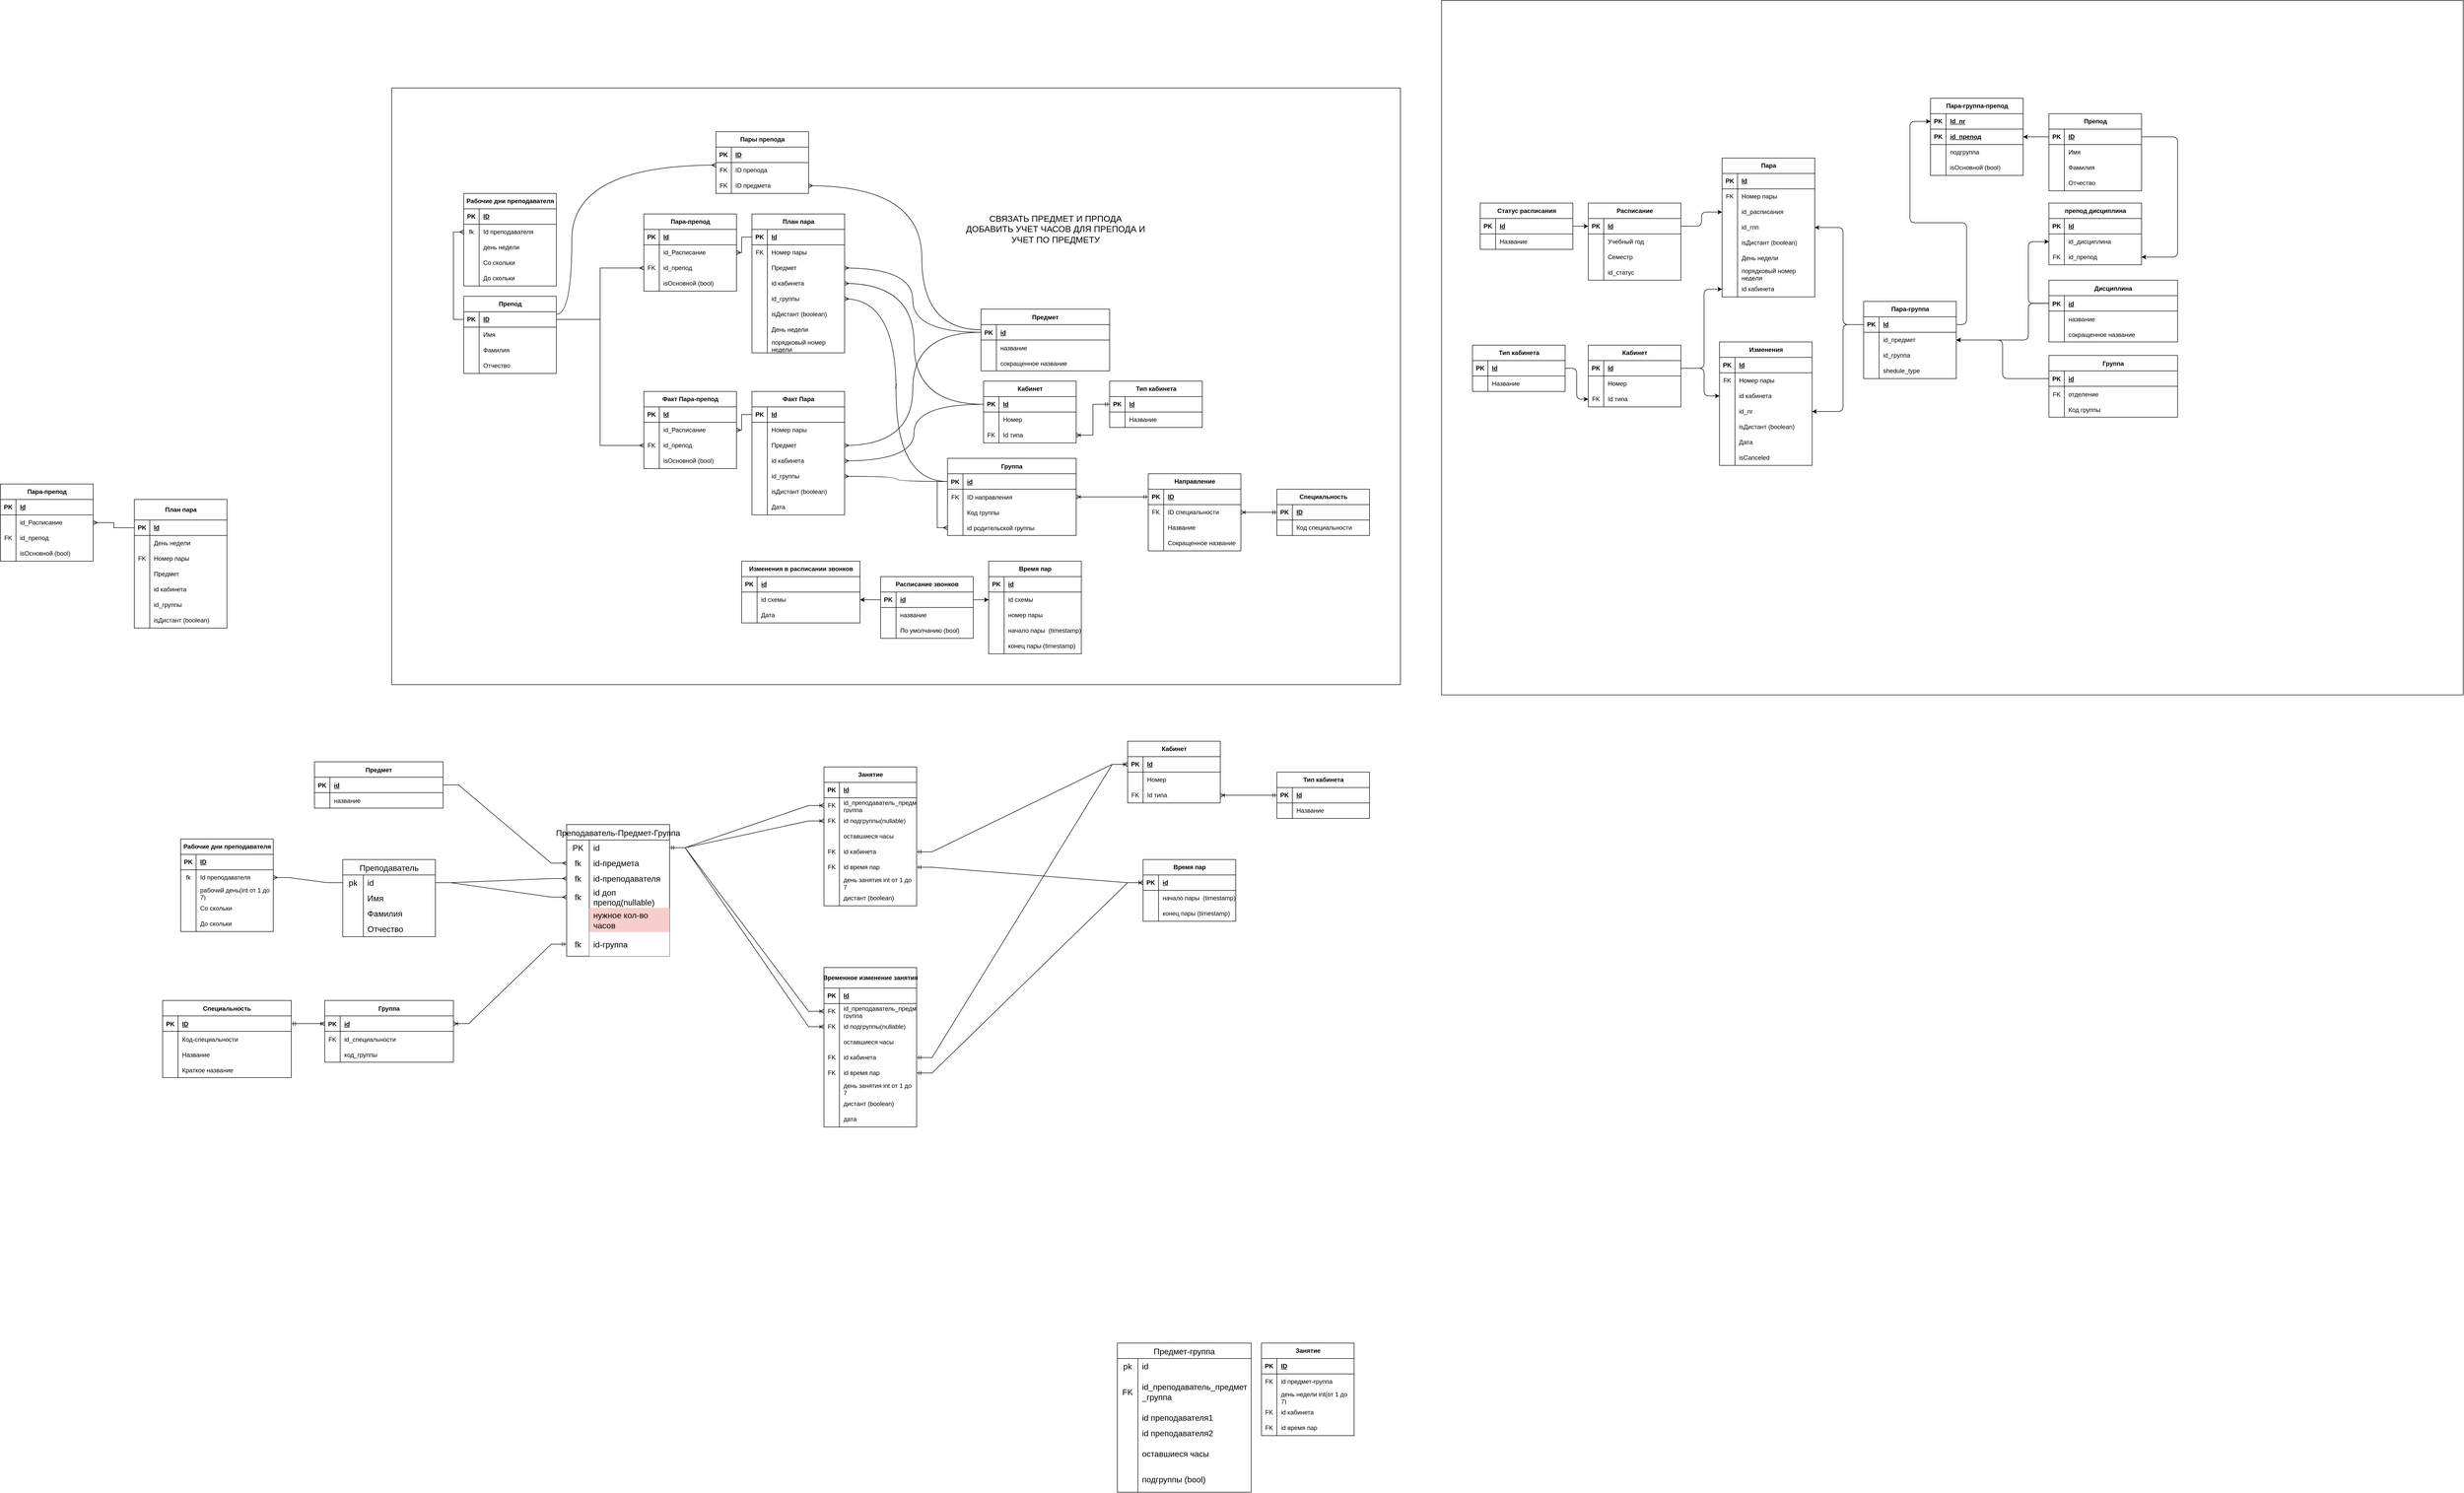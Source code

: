 <mxfile version="24.5.3" type="github">
  <diagram id="tlPU0n3_dSyVTQZ9mSz2" name="Страница — 1">
    <mxGraphModel dx="3493" dy="3123" grid="1" gridSize="10" guides="1" tooltips="1" connect="1" arrows="1" fold="1" page="1" pageScale="1" pageWidth="850" pageHeight="1100" math="0" shadow="0" extFonts="Permanent Marker^https://fonts.googleapis.com/css?family=Permanent+Marker">
      <root>
        <mxCell id="0" />
        <mxCell id="1" parent="0" />
        <mxCell id="mXZmPTMyJ8_rCeEjgEbs-352" value="/" style="whiteSpace=wrap;html=1;" parent="1" vertex="1">
          <mxGeometry x="-840" y="-1320" width="1960" height="1160" as="geometry" />
        </mxCell>
        <mxCell id="mXZmPTMyJ8_rCeEjgEbs-281" style="edgeStyle=orthogonalEdgeStyle;rounded=0;orthogonalLoop=1;jettySize=auto;html=1;entryX=0;entryY=0.5;entryDx=0;entryDy=0;endArrow=ERmany;endFill=0;" parent="1" source="mXZmPTMyJ8_rCeEjgEbs-271" target="mXZmPTMyJ8_rCeEjgEbs-277" edge="1">
          <mxGeometry relative="1" as="geometry" />
        </mxCell>
        <mxCell id="C-vyLk0tnHw3VtMMgP7b-2" value="Группа" style="shape=table;startSize=30;container=1;collapsible=1;childLayout=tableLayout;fixedRows=1;rowLines=0;fontStyle=1;align=center;resizeLast=1;" parent="1" vertex="1">
          <mxGeometry x="-970" y="454" width="250" height="120" as="geometry" />
        </mxCell>
        <mxCell id="C-vyLk0tnHw3VtMMgP7b-3" value="" style="shape=partialRectangle;collapsible=0;dropTarget=0;pointerEvents=0;fillColor=none;points=[[0,0.5],[1,0.5]];portConstraint=eastwest;top=0;left=0;right=0;bottom=1;" parent="C-vyLk0tnHw3VtMMgP7b-2" vertex="1">
          <mxGeometry y="30" width="250" height="30" as="geometry" />
        </mxCell>
        <mxCell id="C-vyLk0tnHw3VtMMgP7b-4" value="PK" style="shape=partialRectangle;overflow=hidden;connectable=0;fillColor=none;top=0;left=0;bottom=0;right=0;fontStyle=1;" parent="C-vyLk0tnHw3VtMMgP7b-3" vertex="1">
          <mxGeometry width="30" height="30" as="geometry">
            <mxRectangle width="30" height="30" as="alternateBounds" />
          </mxGeometry>
        </mxCell>
        <mxCell id="C-vyLk0tnHw3VtMMgP7b-5" value="id" style="shape=partialRectangle;overflow=hidden;connectable=0;fillColor=none;top=0;left=0;bottom=0;right=0;align=left;spacingLeft=6;fontStyle=5;" parent="C-vyLk0tnHw3VtMMgP7b-3" vertex="1">
          <mxGeometry x="30" width="220" height="30" as="geometry">
            <mxRectangle width="220" height="30" as="alternateBounds" />
          </mxGeometry>
        </mxCell>
        <mxCell id="C-vyLk0tnHw3VtMMgP7b-6" value="" style="shape=partialRectangle;collapsible=0;dropTarget=0;pointerEvents=0;fillColor=none;points=[[0,0.5],[1,0.5]];portConstraint=eastwest;top=0;left=0;right=0;bottom=0;" parent="C-vyLk0tnHw3VtMMgP7b-2" vertex="1">
          <mxGeometry y="60" width="250" height="30" as="geometry" />
        </mxCell>
        <mxCell id="C-vyLk0tnHw3VtMMgP7b-7" value="FK" style="shape=partialRectangle;overflow=hidden;connectable=0;fillColor=none;top=0;left=0;bottom=0;right=0;" parent="C-vyLk0tnHw3VtMMgP7b-6" vertex="1">
          <mxGeometry width="30" height="30" as="geometry">
            <mxRectangle width="30" height="30" as="alternateBounds" />
          </mxGeometry>
        </mxCell>
        <mxCell id="C-vyLk0tnHw3VtMMgP7b-8" value="id_специальности" style="shape=partialRectangle;overflow=hidden;connectable=0;fillColor=none;top=0;left=0;bottom=0;right=0;align=left;spacingLeft=6;" parent="C-vyLk0tnHw3VtMMgP7b-6" vertex="1">
          <mxGeometry x="30" width="220" height="30" as="geometry">
            <mxRectangle width="220" height="30" as="alternateBounds" />
          </mxGeometry>
        </mxCell>
        <mxCell id="C-vyLk0tnHw3VtMMgP7b-9" value="" style="shape=partialRectangle;collapsible=0;dropTarget=0;pointerEvents=0;fillColor=none;points=[[0,0.5],[1,0.5]];portConstraint=eastwest;top=0;left=0;right=0;bottom=0;" parent="C-vyLk0tnHw3VtMMgP7b-2" vertex="1">
          <mxGeometry y="90" width="250" height="30" as="geometry" />
        </mxCell>
        <mxCell id="C-vyLk0tnHw3VtMMgP7b-10" value="" style="shape=partialRectangle;overflow=hidden;connectable=0;fillColor=none;top=0;left=0;bottom=0;right=0;" parent="C-vyLk0tnHw3VtMMgP7b-9" vertex="1">
          <mxGeometry width="30" height="30" as="geometry">
            <mxRectangle width="30" height="30" as="alternateBounds" />
          </mxGeometry>
        </mxCell>
        <mxCell id="C-vyLk0tnHw3VtMMgP7b-11" value="код_группы" style="shape=partialRectangle;overflow=hidden;connectable=0;fillColor=none;top=0;left=0;bottom=0;right=0;align=left;spacingLeft=6;" parent="C-vyLk0tnHw3VtMMgP7b-9" vertex="1">
          <mxGeometry x="30" width="220" height="30" as="geometry">
            <mxRectangle width="220" height="30" as="alternateBounds" />
          </mxGeometry>
        </mxCell>
        <mxCell id="C-vyLk0tnHw3VtMMgP7b-13" value="Предмет" style="shape=table;startSize=30;container=1;collapsible=1;childLayout=tableLayout;fixedRows=1;rowLines=0;fontStyle=1;align=center;resizeLast=1;" parent="1" vertex="1">
          <mxGeometry x="-990" y="-10" width="250" height="90" as="geometry" />
        </mxCell>
        <mxCell id="C-vyLk0tnHw3VtMMgP7b-14" value="" style="shape=partialRectangle;collapsible=0;dropTarget=0;pointerEvents=0;fillColor=none;points=[[0,0.5],[1,0.5]];portConstraint=eastwest;top=0;left=0;right=0;bottom=1;" parent="C-vyLk0tnHw3VtMMgP7b-13" vertex="1">
          <mxGeometry y="30" width="250" height="30" as="geometry" />
        </mxCell>
        <mxCell id="C-vyLk0tnHw3VtMMgP7b-15" value="PK" style="shape=partialRectangle;overflow=hidden;connectable=0;fillColor=none;top=0;left=0;bottom=0;right=0;fontStyle=1;" parent="C-vyLk0tnHw3VtMMgP7b-14" vertex="1">
          <mxGeometry width="30" height="30" as="geometry">
            <mxRectangle width="30" height="30" as="alternateBounds" />
          </mxGeometry>
        </mxCell>
        <mxCell id="C-vyLk0tnHw3VtMMgP7b-16" value="id" style="shape=partialRectangle;overflow=hidden;connectable=0;fillColor=none;top=0;left=0;bottom=0;right=0;align=left;spacingLeft=6;fontStyle=5;" parent="C-vyLk0tnHw3VtMMgP7b-14" vertex="1">
          <mxGeometry x="30" width="220" height="30" as="geometry">
            <mxRectangle width="220" height="30" as="alternateBounds" />
          </mxGeometry>
        </mxCell>
        <mxCell id="8idRiyKhWch0XJEbGYHT-1" value="" style="shape=partialRectangle;collapsible=0;dropTarget=0;pointerEvents=0;fillColor=none;points=[[0,0.5],[1,0.5]];portConstraint=eastwest;top=0;left=0;right=0;bottom=0;" parent="C-vyLk0tnHw3VtMMgP7b-13" vertex="1">
          <mxGeometry y="60" width="250" height="30" as="geometry" />
        </mxCell>
        <mxCell id="8idRiyKhWch0XJEbGYHT-2" value="" style="shape=partialRectangle;overflow=hidden;connectable=0;fillColor=none;top=0;left=0;bottom=0;right=0;" parent="8idRiyKhWch0XJEbGYHT-1" vertex="1">
          <mxGeometry width="30" height="30" as="geometry">
            <mxRectangle width="30" height="30" as="alternateBounds" />
          </mxGeometry>
        </mxCell>
        <mxCell id="8idRiyKhWch0XJEbGYHT-3" value="название" style="shape=partialRectangle;overflow=hidden;connectable=0;fillColor=none;top=0;left=0;bottom=0;right=0;align=left;spacingLeft=6;" parent="8idRiyKhWch0XJEbGYHT-1" vertex="1">
          <mxGeometry x="30" width="220" height="30" as="geometry">
            <mxRectangle width="220" height="30" as="alternateBounds" />
          </mxGeometry>
        </mxCell>
        <mxCell id="C-vyLk0tnHw3VtMMgP7b-23" value="Специальность" style="shape=table;startSize=30;container=1;collapsible=1;childLayout=tableLayout;fixedRows=1;rowLines=0;fontStyle=1;align=center;resizeLast=1;" parent="1" vertex="1">
          <mxGeometry x="-1285" y="454" width="250" height="150" as="geometry" />
        </mxCell>
        <mxCell id="C-vyLk0tnHw3VtMMgP7b-24" value="" style="shape=partialRectangle;collapsible=0;dropTarget=0;pointerEvents=0;fillColor=none;points=[[0,0.5],[1,0.5]];portConstraint=eastwest;top=0;left=0;right=0;bottom=1;" parent="C-vyLk0tnHw3VtMMgP7b-23" vertex="1">
          <mxGeometry y="30" width="250" height="30" as="geometry" />
        </mxCell>
        <mxCell id="C-vyLk0tnHw3VtMMgP7b-25" value="PK" style="shape=partialRectangle;overflow=hidden;connectable=0;fillColor=none;top=0;left=0;bottom=0;right=0;fontStyle=1;" parent="C-vyLk0tnHw3VtMMgP7b-24" vertex="1">
          <mxGeometry width="30" height="30" as="geometry">
            <mxRectangle width="30" height="30" as="alternateBounds" />
          </mxGeometry>
        </mxCell>
        <mxCell id="C-vyLk0tnHw3VtMMgP7b-26" value="ID" style="shape=partialRectangle;overflow=hidden;connectable=0;fillColor=none;top=0;left=0;bottom=0;right=0;align=left;spacingLeft=6;fontStyle=5;" parent="C-vyLk0tnHw3VtMMgP7b-24" vertex="1">
          <mxGeometry x="30" width="220" height="30" as="geometry">
            <mxRectangle width="220" height="30" as="alternateBounds" />
          </mxGeometry>
        </mxCell>
        <mxCell id="TDfmvBjmXJQ5EpE5j6BN-3" value="" style="shape=partialRectangle;collapsible=0;dropTarget=0;pointerEvents=0;fillColor=none;points=[[0,0.5],[1,0.5]];portConstraint=eastwest;top=0;left=0;right=0;bottom=0;" parent="C-vyLk0tnHw3VtMMgP7b-23" vertex="1">
          <mxGeometry y="60" width="250" height="30" as="geometry" />
        </mxCell>
        <mxCell id="TDfmvBjmXJQ5EpE5j6BN-4" value="" style="shape=partialRectangle;overflow=hidden;connectable=0;fillColor=none;top=0;left=0;bottom=0;right=0;" parent="TDfmvBjmXJQ5EpE5j6BN-3" vertex="1">
          <mxGeometry width="30" height="30" as="geometry">
            <mxRectangle width="30" height="30" as="alternateBounds" />
          </mxGeometry>
        </mxCell>
        <mxCell id="TDfmvBjmXJQ5EpE5j6BN-5" value="Код-специальности" style="shape=partialRectangle;overflow=hidden;connectable=0;fillColor=none;top=0;left=0;bottom=0;right=0;align=left;spacingLeft=6;" parent="TDfmvBjmXJQ5EpE5j6BN-3" vertex="1">
          <mxGeometry x="30" width="220" height="30" as="geometry">
            <mxRectangle width="220" height="30" as="alternateBounds" />
          </mxGeometry>
        </mxCell>
        <mxCell id="TDfmvBjmXJQ5EpE5j6BN-7" value="" style="shape=partialRectangle;collapsible=0;dropTarget=0;pointerEvents=0;fillColor=none;points=[[0,0.5],[1,0.5]];portConstraint=eastwest;top=0;left=0;right=0;bottom=0;" parent="C-vyLk0tnHw3VtMMgP7b-23" vertex="1">
          <mxGeometry y="90" width="250" height="30" as="geometry" />
        </mxCell>
        <mxCell id="TDfmvBjmXJQ5EpE5j6BN-8" value="" style="shape=partialRectangle;overflow=hidden;connectable=0;fillColor=none;top=0;left=0;bottom=0;right=0;" parent="TDfmvBjmXJQ5EpE5j6BN-7" vertex="1">
          <mxGeometry width="30" height="30" as="geometry">
            <mxRectangle width="30" height="30" as="alternateBounds" />
          </mxGeometry>
        </mxCell>
        <mxCell id="TDfmvBjmXJQ5EpE5j6BN-9" value="Название" style="shape=partialRectangle;overflow=hidden;connectable=0;fillColor=none;top=0;left=0;bottom=0;right=0;align=left;spacingLeft=6;" parent="TDfmvBjmXJQ5EpE5j6BN-7" vertex="1">
          <mxGeometry x="30" width="220" height="30" as="geometry">
            <mxRectangle width="220" height="30" as="alternateBounds" />
          </mxGeometry>
        </mxCell>
        <mxCell id="C-vyLk0tnHw3VtMMgP7b-27" value="" style="shape=partialRectangle;collapsible=0;dropTarget=0;pointerEvents=0;fillColor=none;points=[[0,0.5],[1,0.5]];portConstraint=eastwest;top=0;left=0;right=0;bottom=0;" parent="C-vyLk0tnHw3VtMMgP7b-23" vertex="1">
          <mxGeometry y="120" width="250" height="30" as="geometry" />
        </mxCell>
        <mxCell id="C-vyLk0tnHw3VtMMgP7b-28" value="" style="shape=partialRectangle;overflow=hidden;connectable=0;fillColor=none;top=0;left=0;bottom=0;right=0;" parent="C-vyLk0tnHw3VtMMgP7b-27" vertex="1">
          <mxGeometry width="30" height="30" as="geometry">
            <mxRectangle width="30" height="30" as="alternateBounds" />
          </mxGeometry>
        </mxCell>
        <mxCell id="C-vyLk0tnHw3VtMMgP7b-29" value="Краткое название" style="shape=partialRectangle;overflow=hidden;connectable=0;fillColor=none;top=0;left=0;bottom=0;right=0;align=left;spacingLeft=6;" parent="C-vyLk0tnHw3VtMMgP7b-27" vertex="1">
          <mxGeometry x="30" width="220" height="30" as="geometry">
            <mxRectangle width="220" height="30" as="alternateBounds" />
          </mxGeometry>
        </mxCell>
        <mxCell id="TDfmvBjmXJQ5EpE5j6BN-10" value="Преподаватель" style="shape=table;startSize=30;container=1;collapsible=0;childLayout=tableLayout;fixedRows=1;rowLines=0;fontStyle=0;strokeColor=default;fontSize=16;" parent="1" vertex="1">
          <mxGeometry x="-935" y="180" width="180" height="150" as="geometry" />
        </mxCell>
        <mxCell id="TDfmvBjmXJQ5EpE5j6BN-11" value="" style="shape=tableRow;horizontal=0;startSize=0;swimlaneHead=0;swimlaneBody=0;top=0;left=0;bottom=0;right=0;collapsible=0;dropTarget=0;fillColor=none;points=[[0,0.5],[1,0.5]];portConstraint=eastwest;strokeColor=inherit;fontSize=16;" parent="TDfmvBjmXJQ5EpE5j6BN-10" vertex="1">
          <mxGeometry y="30" width="180" height="30" as="geometry" />
        </mxCell>
        <mxCell id="TDfmvBjmXJQ5EpE5j6BN-12" value="pk" style="shape=partialRectangle;html=1;whiteSpace=wrap;connectable=0;fillColor=none;top=0;left=0;bottom=0;right=0;overflow=hidden;pointerEvents=1;strokeColor=inherit;fontSize=16;" parent="TDfmvBjmXJQ5EpE5j6BN-11" vertex="1">
          <mxGeometry width="40" height="30" as="geometry">
            <mxRectangle width="40" height="30" as="alternateBounds" />
          </mxGeometry>
        </mxCell>
        <mxCell id="TDfmvBjmXJQ5EpE5j6BN-13" value="id" style="shape=partialRectangle;html=1;whiteSpace=wrap;connectable=0;fillColor=none;top=0;left=0;bottom=0;right=0;align=left;spacingLeft=6;overflow=hidden;strokeColor=inherit;fontSize=16;" parent="TDfmvBjmXJQ5EpE5j6BN-11" vertex="1">
          <mxGeometry x="40" width="140" height="30" as="geometry">
            <mxRectangle width="140" height="30" as="alternateBounds" />
          </mxGeometry>
        </mxCell>
        <mxCell id="TDfmvBjmXJQ5EpE5j6BN-14" value="" style="shape=tableRow;horizontal=0;startSize=0;swimlaneHead=0;swimlaneBody=0;top=0;left=0;bottom=0;right=0;collapsible=0;dropTarget=0;fillColor=none;points=[[0,0.5],[1,0.5]];portConstraint=eastwest;strokeColor=inherit;fontSize=16;" parent="TDfmvBjmXJQ5EpE5j6BN-10" vertex="1">
          <mxGeometry y="60" width="180" height="30" as="geometry" />
        </mxCell>
        <mxCell id="TDfmvBjmXJQ5EpE5j6BN-15" value="" style="shape=partialRectangle;html=1;whiteSpace=wrap;connectable=0;fillColor=none;top=0;left=0;bottom=0;right=0;overflow=hidden;strokeColor=inherit;fontSize=16;" parent="TDfmvBjmXJQ5EpE5j6BN-14" vertex="1">
          <mxGeometry width="40" height="30" as="geometry">
            <mxRectangle width="40" height="30" as="alternateBounds" />
          </mxGeometry>
        </mxCell>
        <mxCell id="TDfmvBjmXJQ5EpE5j6BN-16" value="Имя" style="shape=partialRectangle;html=1;whiteSpace=wrap;connectable=0;fillColor=none;top=0;left=0;bottom=0;right=0;align=left;spacingLeft=6;overflow=hidden;strokeColor=inherit;fontSize=16;" parent="TDfmvBjmXJQ5EpE5j6BN-14" vertex="1">
          <mxGeometry x="40" width="140" height="30" as="geometry">
            <mxRectangle width="140" height="30" as="alternateBounds" />
          </mxGeometry>
        </mxCell>
        <mxCell id="TDfmvBjmXJQ5EpE5j6BN-20" value="" style="shape=tableRow;horizontal=0;startSize=0;swimlaneHead=0;swimlaneBody=0;top=0;left=0;bottom=0;right=0;collapsible=0;dropTarget=0;fillColor=none;points=[[0,0.5],[1,0.5]];portConstraint=eastwest;strokeColor=inherit;fontSize=16;" parent="TDfmvBjmXJQ5EpE5j6BN-10" vertex="1">
          <mxGeometry y="90" width="180" height="30" as="geometry" />
        </mxCell>
        <mxCell id="TDfmvBjmXJQ5EpE5j6BN-21" value="" style="shape=partialRectangle;html=1;whiteSpace=wrap;connectable=0;fillColor=none;top=0;left=0;bottom=0;right=0;overflow=hidden;strokeColor=inherit;fontSize=16;" parent="TDfmvBjmXJQ5EpE5j6BN-20" vertex="1">
          <mxGeometry width="40" height="30" as="geometry">
            <mxRectangle width="40" height="30" as="alternateBounds" />
          </mxGeometry>
        </mxCell>
        <mxCell id="TDfmvBjmXJQ5EpE5j6BN-22" value="Фамилия" style="shape=partialRectangle;html=1;whiteSpace=wrap;connectable=0;fillColor=none;top=0;left=0;bottom=0;right=0;align=left;spacingLeft=6;overflow=hidden;strokeColor=inherit;fontSize=16;" parent="TDfmvBjmXJQ5EpE5j6BN-20" vertex="1">
          <mxGeometry x="40" width="140" height="30" as="geometry">
            <mxRectangle width="140" height="30" as="alternateBounds" />
          </mxGeometry>
        </mxCell>
        <mxCell id="TDfmvBjmXJQ5EpE5j6BN-17" value="" style="shape=tableRow;horizontal=0;startSize=0;swimlaneHead=0;swimlaneBody=0;top=0;left=0;bottom=0;right=0;collapsible=0;dropTarget=0;fillColor=none;points=[[0,0.5],[1,0.5]];portConstraint=eastwest;strokeColor=inherit;fontSize=16;" parent="TDfmvBjmXJQ5EpE5j6BN-10" vertex="1">
          <mxGeometry y="120" width="180" height="30" as="geometry" />
        </mxCell>
        <mxCell id="TDfmvBjmXJQ5EpE5j6BN-18" value="" style="shape=partialRectangle;html=1;whiteSpace=wrap;connectable=0;fillColor=none;top=0;left=0;bottom=0;right=0;overflow=hidden;strokeColor=inherit;fontSize=16;" parent="TDfmvBjmXJQ5EpE5j6BN-17" vertex="1">
          <mxGeometry width="40" height="30" as="geometry">
            <mxRectangle width="40" height="30" as="alternateBounds" />
          </mxGeometry>
        </mxCell>
        <mxCell id="TDfmvBjmXJQ5EpE5j6BN-19" value="Отчество" style="shape=partialRectangle;html=1;whiteSpace=wrap;connectable=0;fillColor=none;top=0;left=0;bottom=0;right=0;align=left;spacingLeft=6;overflow=hidden;strokeColor=inherit;fontSize=16;" parent="TDfmvBjmXJQ5EpE5j6BN-17" vertex="1">
          <mxGeometry x="40" width="140" height="30" as="geometry">
            <mxRectangle width="140" height="30" as="alternateBounds" />
          </mxGeometry>
        </mxCell>
        <mxCell id="TDfmvBjmXJQ5EpE5j6BN-23" value="Предмет-группа" style="shape=table;startSize=30;container=1;collapsible=0;childLayout=tableLayout;fixedRows=1;rowLines=0;fontStyle=0;strokeColor=default;fontSize=16;" parent="1" vertex="1">
          <mxGeometry x="570" y="1120" width="260" height="290" as="geometry" />
        </mxCell>
        <mxCell id="TDfmvBjmXJQ5EpE5j6BN-24" value="" style="shape=tableRow;horizontal=0;startSize=0;swimlaneHead=0;swimlaneBody=0;top=0;left=0;bottom=0;right=0;collapsible=0;dropTarget=0;fillColor=none;points=[[0,0.5],[1,0.5]];portConstraint=eastwest;strokeColor=inherit;fontSize=16;" parent="TDfmvBjmXJQ5EpE5j6BN-23" vertex="1">
          <mxGeometry y="30" width="260" height="30" as="geometry" />
        </mxCell>
        <mxCell id="TDfmvBjmXJQ5EpE5j6BN-25" value="pk" style="shape=partialRectangle;html=1;whiteSpace=wrap;connectable=0;fillColor=none;top=0;left=0;bottom=0;right=0;overflow=hidden;pointerEvents=1;strokeColor=inherit;fontSize=16;" parent="TDfmvBjmXJQ5EpE5j6BN-24" vertex="1">
          <mxGeometry width="40" height="30" as="geometry">
            <mxRectangle width="40" height="30" as="alternateBounds" />
          </mxGeometry>
        </mxCell>
        <mxCell id="TDfmvBjmXJQ5EpE5j6BN-26" value="id" style="shape=partialRectangle;html=1;whiteSpace=wrap;connectable=0;fillColor=none;top=0;left=0;bottom=0;right=0;align=left;spacingLeft=6;overflow=hidden;strokeColor=inherit;fontSize=16;" parent="TDfmvBjmXJQ5EpE5j6BN-24" vertex="1">
          <mxGeometry x="40" width="220" height="30" as="geometry">
            <mxRectangle width="220" height="30" as="alternateBounds" />
          </mxGeometry>
        </mxCell>
        <mxCell id="TDfmvBjmXJQ5EpE5j6BN-27" value="" style="shape=tableRow;horizontal=0;startSize=0;swimlaneHead=0;swimlaneBody=0;top=0;left=0;bottom=0;right=0;collapsible=0;dropTarget=0;fillColor=none;points=[[0,0.5],[1,0.5]];portConstraint=eastwest;strokeColor=inherit;fontSize=16;" parent="TDfmvBjmXJQ5EpE5j6BN-23" vertex="1">
          <mxGeometry y="60" width="260" height="70" as="geometry" />
        </mxCell>
        <mxCell id="TDfmvBjmXJQ5EpE5j6BN-28" value="FK" style="shape=partialRectangle;html=1;whiteSpace=wrap;connectable=0;fillColor=none;top=0;left=0;bottom=0;right=0;overflow=hidden;strokeColor=inherit;fontSize=16;" parent="TDfmvBjmXJQ5EpE5j6BN-27" vertex="1">
          <mxGeometry width="40" height="70" as="geometry">
            <mxRectangle width="40" height="70" as="alternateBounds" />
          </mxGeometry>
        </mxCell>
        <mxCell id="TDfmvBjmXJQ5EpE5j6BN-29" value="id_преподаватель_предмет&lt;br&gt;_группа" style="shape=partialRectangle;html=1;whiteSpace=wrap;connectable=0;fillColor=none;top=0;left=0;bottom=0;right=0;align=left;spacingLeft=6;overflow=hidden;strokeColor=inherit;fontSize=16;" parent="TDfmvBjmXJQ5EpE5j6BN-27" vertex="1">
          <mxGeometry x="40" width="220" height="70" as="geometry">
            <mxRectangle width="220" height="70" as="alternateBounds" />
          </mxGeometry>
        </mxCell>
        <mxCell id="TDfmvBjmXJQ5EpE5j6BN-36" value="" style="shape=tableRow;horizontal=0;startSize=0;swimlaneHead=0;swimlaneBody=0;top=0;left=0;bottom=0;right=0;collapsible=0;dropTarget=0;fillColor=none;points=[[0,0.5],[1,0.5]];portConstraint=eastwest;strokeColor=inherit;fontSize=16;" parent="TDfmvBjmXJQ5EpE5j6BN-23" vertex="1">
          <mxGeometry y="130" width="260" height="30" as="geometry" />
        </mxCell>
        <mxCell id="TDfmvBjmXJQ5EpE5j6BN-37" value="" style="shape=partialRectangle;html=1;whiteSpace=wrap;connectable=0;fillColor=none;top=0;left=0;bottom=0;right=0;overflow=hidden;strokeColor=inherit;fontSize=16;" parent="TDfmvBjmXJQ5EpE5j6BN-36" vertex="1">
          <mxGeometry width="40" height="30" as="geometry">
            <mxRectangle width="40" height="30" as="alternateBounds" />
          </mxGeometry>
        </mxCell>
        <mxCell id="TDfmvBjmXJQ5EpE5j6BN-38" value="id преподавателя1" style="shape=partialRectangle;html=1;whiteSpace=wrap;connectable=0;fillColor=none;top=0;left=0;bottom=0;right=0;align=left;spacingLeft=6;overflow=hidden;strokeColor=inherit;fontSize=16;" parent="TDfmvBjmXJQ5EpE5j6BN-36" vertex="1">
          <mxGeometry x="40" width="220" height="30" as="geometry">
            <mxRectangle width="220" height="30" as="alternateBounds" />
          </mxGeometry>
        </mxCell>
        <mxCell id="8idRiyKhWch0XJEbGYHT-19" value="" style="shape=tableRow;horizontal=0;startSize=0;swimlaneHead=0;swimlaneBody=0;top=0;left=0;bottom=0;right=0;collapsible=0;dropTarget=0;fillColor=none;points=[[0,0.5],[1,0.5]];portConstraint=eastwest;strokeColor=inherit;fontSize=16;" parent="TDfmvBjmXJQ5EpE5j6BN-23" vertex="1">
          <mxGeometry y="160" width="260" height="30" as="geometry" />
        </mxCell>
        <mxCell id="8idRiyKhWch0XJEbGYHT-20" value="" style="shape=partialRectangle;html=1;whiteSpace=wrap;connectable=0;fillColor=none;top=0;left=0;bottom=0;right=0;overflow=hidden;strokeColor=inherit;fontSize=16;" parent="8idRiyKhWch0XJEbGYHT-19" vertex="1">
          <mxGeometry width="40" height="30" as="geometry">
            <mxRectangle width="40" height="30" as="alternateBounds" />
          </mxGeometry>
        </mxCell>
        <mxCell id="8idRiyKhWch0XJEbGYHT-21" value="id преподавателя2" style="shape=partialRectangle;html=1;whiteSpace=wrap;connectable=0;fillColor=none;top=0;left=0;bottom=0;right=0;align=left;spacingLeft=6;overflow=hidden;strokeColor=inherit;fontSize=16;" parent="8idRiyKhWch0XJEbGYHT-19" vertex="1">
          <mxGeometry x="40" width="220" height="30" as="geometry">
            <mxRectangle width="220" height="30" as="alternateBounds" />
          </mxGeometry>
        </mxCell>
        <mxCell id="8idRiyKhWch0XJEbGYHT-26" value="" style="shape=tableRow;horizontal=0;startSize=0;swimlaneHead=0;swimlaneBody=0;top=0;left=0;bottom=0;right=0;collapsible=0;dropTarget=0;fillColor=none;points=[[0,0.5],[1,0.5]];portConstraint=eastwest;strokeColor=inherit;fontSize=16;" parent="TDfmvBjmXJQ5EpE5j6BN-23" vertex="1">
          <mxGeometry y="190" width="260" height="50" as="geometry" />
        </mxCell>
        <mxCell id="8idRiyKhWch0XJEbGYHT-27" value="" style="shape=partialRectangle;html=1;whiteSpace=wrap;connectable=0;fillColor=none;top=0;left=0;bottom=0;right=0;overflow=hidden;strokeColor=inherit;fontSize=16;" parent="8idRiyKhWch0XJEbGYHT-26" vertex="1">
          <mxGeometry width="40" height="50" as="geometry">
            <mxRectangle width="40" height="50" as="alternateBounds" />
          </mxGeometry>
        </mxCell>
        <mxCell id="8idRiyKhWch0XJEbGYHT-28" value="оставшиеся часы" style="shape=partialRectangle;html=1;whiteSpace=wrap;connectable=0;fillColor=none;top=0;left=0;bottom=0;right=0;align=left;spacingLeft=6;overflow=hidden;strokeColor=inherit;fontSize=16;" parent="8idRiyKhWch0XJEbGYHT-26" vertex="1">
          <mxGeometry x="40" width="220" height="50" as="geometry">
            <mxRectangle width="220" height="50" as="alternateBounds" />
          </mxGeometry>
        </mxCell>
        <mxCell id="TDfmvBjmXJQ5EpE5j6BN-30" value="" style="shape=tableRow;horizontal=0;startSize=0;swimlaneHead=0;swimlaneBody=0;top=0;left=0;bottom=0;right=0;collapsible=0;dropTarget=0;fillColor=none;points=[[0,0.5],[1,0.5]];portConstraint=eastwest;strokeColor=inherit;fontSize=16;" parent="TDfmvBjmXJQ5EpE5j6BN-23" vertex="1">
          <mxGeometry y="240" width="260" height="50" as="geometry" />
        </mxCell>
        <mxCell id="TDfmvBjmXJQ5EpE5j6BN-31" value="" style="shape=partialRectangle;html=1;whiteSpace=wrap;connectable=0;fillColor=none;top=0;left=0;bottom=0;right=0;overflow=hidden;strokeColor=inherit;fontSize=16;" parent="TDfmvBjmXJQ5EpE5j6BN-30" vertex="1">
          <mxGeometry width="40" height="50" as="geometry">
            <mxRectangle width="40" height="50" as="alternateBounds" />
          </mxGeometry>
        </mxCell>
        <mxCell id="TDfmvBjmXJQ5EpE5j6BN-32" value="подгруппы (bool)" style="shape=partialRectangle;html=1;whiteSpace=wrap;connectable=0;fillColor=none;top=0;left=0;bottom=0;right=0;align=left;spacingLeft=6;overflow=hidden;strokeColor=inherit;fontSize=16;" parent="TDfmvBjmXJQ5EpE5j6BN-30" vertex="1">
          <mxGeometry x="40" width="220" height="50" as="geometry">
            <mxRectangle width="220" height="50" as="alternateBounds" />
          </mxGeometry>
        </mxCell>
        <mxCell id="TDfmvBjmXJQ5EpE5j6BN-50" value="" style="edgeStyle=entityRelationEdgeStyle;fontSize=12;html=1;endArrow=ERoneToMany;startArrow=ERmandOne;rounded=0;" parent="1" source="C-vyLk0tnHw3VtMMgP7b-24" target="C-vyLk0tnHw3VtMMgP7b-3" edge="1">
          <mxGeometry width="100" height="100" relative="1" as="geometry">
            <mxPoint x="-270" y="470" as="sourcePoint" />
            <mxPoint x="-170" y="370" as="targetPoint" />
          </mxGeometry>
        </mxCell>
        <mxCell id="FyA9PNWzLOvMOjDejm-E-1" value="Преподаватель-Предмет-Группа" style="shape=table;startSize=30;container=1;collapsible=0;childLayout=tableLayout;fixedRows=1;rowLines=0;fontStyle=0;strokeColor=default;fontSize=16;" parent="1" vertex="1">
          <mxGeometry x="-500" y="112" width="200" height="256" as="geometry" />
        </mxCell>
        <mxCell id="FyA9PNWzLOvMOjDejm-E-2" value="" style="shape=tableRow;horizontal=0;startSize=0;swimlaneHead=0;swimlaneBody=0;top=0;left=0;bottom=0;right=0;collapsible=0;dropTarget=0;fillColor=none;points=[[0,0.5],[1,0.5]];portConstraint=eastwest;strokeColor=inherit;fontSize=16;" parent="FyA9PNWzLOvMOjDejm-E-1" vertex="1">
          <mxGeometry y="30" width="200" height="30" as="geometry" />
        </mxCell>
        <mxCell id="FyA9PNWzLOvMOjDejm-E-3" value="PK" style="shape=partialRectangle;html=1;whiteSpace=wrap;connectable=0;fillColor=none;top=0;left=0;bottom=0;right=0;overflow=hidden;pointerEvents=1;strokeColor=inherit;fontSize=16;" parent="FyA9PNWzLOvMOjDejm-E-2" vertex="1">
          <mxGeometry width="44" height="30" as="geometry">
            <mxRectangle width="44" height="30" as="alternateBounds" />
          </mxGeometry>
        </mxCell>
        <mxCell id="FyA9PNWzLOvMOjDejm-E-4" value="id" style="shape=partialRectangle;html=1;whiteSpace=wrap;connectable=0;fillColor=none;top=0;left=0;bottom=0;right=0;align=left;spacingLeft=6;overflow=hidden;strokeColor=inherit;fontSize=16;" parent="FyA9PNWzLOvMOjDejm-E-2" vertex="1">
          <mxGeometry x="44" width="156" height="30" as="geometry">
            <mxRectangle width="156" height="30" as="alternateBounds" />
          </mxGeometry>
        </mxCell>
        <mxCell id="FyA9PNWzLOvMOjDejm-E-8" value="" style="shape=tableRow;horizontal=0;startSize=0;swimlaneHead=0;swimlaneBody=0;top=0;left=0;bottom=0;right=0;collapsible=0;dropTarget=0;fillColor=none;points=[[0,0.5],[1,0.5]];portConstraint=eastwest;strokeColor=inherit;fontSize=16;" parent="FyA9PNWzLOvMOjDejm-E-1" vertex="1">
          <mxGeometry y="60" width="200" height="30" as="geometry" />
        </mxCell>
        <mxCell id="FyA9PNWzLOvMOjDejm-E-9" value="fk" style="shape=partialRectangle;html=1;whiteSpace=wrap;connectable=0;fillColor=none;top=0;left=0;bottom=0;right=0;overflow=hidden;strokeColor=inherit;fontSize=16;" parent="FyA9PNWzLOvMOjDejm-E-8" vertex="1">
          <mxGeometry width="44" height="30" as="geometry">
            <mxRectangle width="44" height="30" as="alternateBounds" />
          </mxGeometry>
        </mxCell>
        <mxCell id="FyA9PNWzLOvMOjDejm-E-10" value="id-предмета" style="shape=partialRectangle;html=1;whiteSpace=wrap;connectable=0;fillColor=none;top=0;left=0;bottom=0;right=0;align=left;spacingLeft=6;overflow=hidden;strokeColor=inherit;fontSize=16;" parent="FyA9PNWzLOvMOjDejm-E-8" vertex="1">
          <mxGeometry x="44" width="156" height="30" as="geometry">
            <mxRectangle width="156" height="30" as="alternateBounds" />
          </mxGeometry>
        </mxCell>
        <mxCell id="8idRiyKhWch0XJEbGYHT-87" value="" style="shape=tableRow;horizontal=0;startSize=0;swimlaneHead=0;swimlaneBody=0;top=0;left=0;bottom=0;right=0;collapsible=0;dropTarget=0;fillColor=none;points=[[0,0.5],[1,0.5]];portConstraint=eastwest;strokeColor=inherit;fontSize=16;" parent="FyA9PNWzLOvMOjDejm-E-1" vertex="1">
          <mxGeometry y="90" width="200" height="30" as="geometry" />
        </mxCell>
        <mxCell id="8idRiyKhWch0XJEbGYHT-88" value="fk" style="shape=partialRectangle;html=1;whiteSpace=wrap;connectable=0;fillColor=none;top=0;left=0;bottom=0;right=0;overflow=hidden;strokeColor=inherit;fontSize=16;" parent="8idRiyKhWch0XJEbGYHT-87" vertex="1">
          <mxGeometry width="44" height="30" as="geometry">
            <mxRectangle width="44" height="30" as="alternateBounds" />
          </mxGeometry>
        </mxCell>
        <mxCell id="8idRiyKhWch0XJEbGYHT-89" value="id-преподавателя" style="shape=partialRectangle;html=1;whiteSpace=wrap;connectable=0;fillColor=none;top=0;left=0;bottom=0;right=0;align=left;spacingLeft=6;overflow=hidden;strokeColor=inherit;fontSize=16;" parent="8idRiyKhWch0XJEbGYHT-87" vertex="1">
          <mxGeometry x="44" width="156" height="30" as="geometry">
            <mxRectangle width="156" height="30" as="alternateBounds" />
          </mxGeometry>
        </mxCell>
        <mxCell id="8idRiyKhWch0XJEbGYHT-22" value="" style="shape=tableRow;horizontal=0;startSize=0;swimlaneHead=0;swimlaneBody=0;top=0;left=0;bottom=0;right=0;collapsible=0;dropTarget=0;fillColor=none;points=[[0,0.5],[1,0.5]];portConstraint=eastwest;strokeColor=inherit;fontSize=16;" parent="FyA9PNWzLOvMOjDejm-E-1" vertex="1">
          <mxGeometry y="120" width="200" height="42" as="geometry" />
        </mxCell>
        <mxCell id="8idRiyKhWch0XJEbGYHT-23" value="fk" style="shape=partialRectangle;html=1;whiteSpace=wrap;connectable=0;fillColor=none;top=0;left=0;bottom=0;right=0;overflow=hidden;strokeColor=inherit;fontSize=16;" parent="8idRiyKhWch0XJEbGYHT-22" vertex="1">
          <mxGeometry width="44" height="42" as="geometry">
            <mxRectangle width="44" height="42" as="alternateBounds" />
          </mxGeometry>
        </mxCell>
        <mxCell id="8idRiyKhWch0XJEbGYHT-24" value="id доп препод(nullable)" style="shape=partialRectangle;html=1;whiteSpace=wrap;connectable=0;fillColor=none;top=0;left=0;bottom=0;right=0;align=left;spacingLeft=6;overflow=hidden;strokeColor=inherit;fontSize=16;" parent="8idRiyKhWch0XJEbGYHT-22" vertex="1">
          <mxGeometry x="44" width="156" height="42" as="geometry">
            <mxRectangle width="156" height="42" as="alternateBounds" />
          </mxGeometry>
        </mxCell>
        <mxCell id="8idRiyKhWch0XJEbGYHT-91" value="" style="shape=tableRow;horizontal=0;startSize=0;swimlaneHead=0;swimlaneBody=0;top=0;left=0;bottom=0;right=0;collapsible=0;dropTarget=0;fillColor=none;points=[[0,0.5],[1,0.5]];portConstraint=eastwest;strokeColor=inherit;fontSize=16;" parent="FyA9PNWzLOvMOjDejm-E-1" vertex="1">
          <mxGeometry y="162" width="200" height="47" as="geometry" />
        </mxCell>
        <mxCell id="8idRiyKhWch0XJEbGYHT-92" value="" style="shape=partialRectangle;html=1;whiteSpace=wrap;connectable=0;fillColor=none;top=0;left=0;bottom=0;right=0;overflow=hidden;strokeColor=inherit;fontSize=16;" parent="8idRiyKhWch0XJEbGYHT-91" vertex="1">
          <mxGeometry width="44" height="47" as="geometry">
            <mxRectangle width="44" height="47" as="alternateBounds" />
          </mxGeometry>
        </mxCell>
        <mxCell id="8idRiyKhWch0XJEbGYHT-93" value="нужное кол-во часов" style="shape=partialRectangle;html=1;whiteSpace=wrap;connectable=0;fillColor=#f8cecc;top=0;left=0;bottom=0;right=0;align=left;spacingLeft=6;overflow=hidden;strokeColor=#b85450;fontSize=16;" parent="8idRiyKhWch0XJEbGYHT-91" vertex="1">
          <mxGeometry x="44" width="156" height="47" as="geometry">
            <mxRectangle width="156" height="47" as="alternateBounds" />
          </mxGeometry>
        </mxCell>
        <mxCell id="8idRiyKhWch0XJEbGYHT-30" value="" style="shape=tableRow;horizontal=0;startSize=0;swimlaneHead=0;swimlaneBody=0;top=0;left=0;bottom=0;right=0;collapsible=0;dropTarget=0;fillColor=none;points=[[0,0.5],[1,0.5]];portConstraint=eastwest;strokeColor=inherit;fontSize=16;" parent="FyA9PNWzLOvMOjDejm-E-1" vertex="1">
          <mxGeometry y="209" width="200" height="47" as="geometry" />
        </mxCell>
        <mxCell id="8idRiyKhWch0XJEbGYHT-31" value="fk" style="shape=partialRectangle;html=1;whiteSpace=wrap;connectable=0;fillColor=none;top=0;left=0;bottom=0;right=0;overflow=hidden;strokeColor=inherit;fontSize=16;" parent="8idRiyKhWch0XJEbGYHT-30" vertex="1">
          <mxGeometry width="44" height="47" as="geometry">
            <mxRectangle width="44" height="47" as="alternateBounds" />
          </mxGeometry>
        </mxCell>
        <mxCell id="8idRiyKhWch0XJEbGYHT-32" value="id-группа" style="shape=partialRectangle;html=1;whiteSpace=wrap;connectable=0;top=0;left=0;bottom=0;right=0;align=left;spacingLeft=6;overflow=hidden;fontSize=16;" parent="8idRiyKhWch0XJEbGYHT-30" vertex="1">
          <mxGeometry x="44" width="156" height="47" as="geometry">
            <mxRectangle width="156" height="47" as="alternateBounds" />
          </mxGeometry>
        </mxCell>
        <mxCell id="FyA9PNWzLOvMOjDejm-E-12" value="" style="edgeStyle=entityRelationEdgeStyle;fontSize=12;html=1;endArrow=ERmany;rounded=0;" parent="1" source="C-vyLk0tnHw3VtMMgP7b-14" target="FyA9PNWzLOvMOjDejm-E-8" edge="1">
          <mxGeometry width="100" height="100" relative="1" as="geometry">
            <mxPoint x="-220" y="600" as="sourcePoint" />
            <mxPoint x="-120" y="500" as="targetPoint" />
          </mxGeometry>
        </mxCell>
        <mxCell id="FyA9PNWzLOvMOjDejm-E-13" value="" style="edgeStyle=entityRelationEdgeStyle;fontSize=12;html=1;endArrow=ERmany;rounded=0;" parent="1" source="TDfmvBjmXJQ5EpE5j6BN-11" target="8idRiyKhWch0XJEbGYHT-22" edge="1">
          <mxGeometry width="100" height="100" relative="1" as="geometry">
            <mxPoint x="-100" y="484" as="sourcePoint" />
            <mxPoint x="-240" y="617" as="targetPoint" />
          </mxGeometry>
        </mxCell>
        <mxCell id="EHuqxIzAS_UK2dGJ7h2a-1" value="Занятие" style="shape=table;startSize=30;container=1;collapsible=1;childLayout=tableLayout;fixedRows=1;rowLines=0;fontStyle=1;align=center;resizeLast=1;html=1;" parent="1" vertex="1">
          <mxGeometry x="850" y="1120" width="180" height="180" as="geometry" />
        </mxCell>
        <mxCell id="EHuqxIzAS_UK2dGJ7h2a-2" value="" style="shape=tableRow;horizontal=0;startSize=0;swimlaneHead=0;swimlaneBody=0;fillColor=none;collapsible=0;dropTarget=0;points=[[0,0.5],[1,0.5]];portConstraint=eastwest;top=0;left=0;right=0;bottom=1;" parent="EHuqxIzAS_UK2dGJ7h2a-1" vertex="1">
          <mxGeometry y="30" width="180" height="30" as="geometry" />
        </mxCell>
        <mxCell id="EHuqxIzAS_UK2dGJ7h2a-3" value="PK" style="shape=partialRectangle;connectable=0;fillColor=none;top=0;left=0;bottom=0;right=0;fontStyle=1;overflow=hidden;whiteSpace=wrap;html=1;" parent="EHuqxIzAS_UK2dGJ7h2a-2" vertex="1">
          <mxGeometry width="30" height="30" as="geometry">
            <mxRectangle width="30" height="30" as="alternateBounds" />
          </mxGeometry>
        </mxCell>
        <mxCell id="EHuqxIzAS_UK2dGJ7h2a-4" value="ID" style="shape=partialRectangle;connectable=0;fillColor=none;top=0;left=0;bottom=0;right=0;align=left;spacingLeft=6;fontStyle=5;overflow=hidden;whiteSpace=wrap;html=1;" parent="EHuqxIzAS_UK2dGJ7h2a-2" vertex="1">
          <mxGeometry x="30" width="150" height="30" as="geometry">
            <mxRectangle width="150" height="30" as="alternateBounds" />
          </mxGeometry>
        </mxCell>
        <mxCell id="EHuqxIzAS_UK2dGJ7h2a-5" value="" style="shape=tableRow;horizontal=0;startSize=0;swimlaneHead=0;swimlaneBody=0;fillColor=none;collapsible=0;dropTarget=0;points=[[0,0.5],[1,0.5]];portConstraint=eastwest;top=0;left=0;right=0;bottom=0;" parent="EHuqxIzAS_UK2dGJ7h2a-1" vertex="1">
          <mxGeometry y="60" width="180" height="30" as="geometry" />
        </mxCell>
        <mxCell id="EHuqxIzAS_UK2dGJ7h2a-6" value="FK" style="shape=partialRectangle;connectable=0;fillColor=none;top=0;left=0;bottom=0;right=0;editable=1;overflow=hidden;whiteSpace=wrap;html=1;" parent="EHuqxIzAS_UK2dGJ7h2a-5" vertex="1">
          <mxGeometry width="30" height="30" as="geometry">
            <mxRectangle width="30" height="30" as="alternateBounds" />
          </mxGeometry>
        </mxCell>
        <mxCell id="EHuqxIzAS_UK2dGJ7h2a-7" value="id предмет-группа" style="shape=partialRectangle;connectable=0;fillColor=none;top=0;left=0;bottom=0;right=0;align=left;spacingLeft=6;overflow=hidden;whiteSpace=wrap;html=1;" parent="EHuqxIzAS_UK2dGJ7h2a-5" vertex="1">
          <mxGeometry x="30" width="150" height="30" as="geometry">
            <mxRectangle width="150" height="30" as="alternateBounds" />
          </mxGeometry>
        </mxCell>
        <mxCell id="EHuqxIzAS_UK2dGJ7h2a-28" value="" style="shape=tableRow;horizontal=0;startSize=0;swimlaneHead=0;swimlaneBody=0;fillColor=none;collapsible=0;dropTarget=0;points=[[0,0.5],[1,0.5]];portConstraint=eastwest;top=0;left=0;right=0;bottom=0;" parent="EHuqxIzAS_UK2dGJ7h2a-1" vertex="1">
          <mxGeometry y="90" width="180" height="30" as="geometry" />
        </mxCell>
        <mxCell id="EHuqxIzAS_UK2dGJ7h2a-29" value="" style="shape=partialRectangle;connectable=0;fillColor=none;top=0;left=0;bottom=0;right=0;editable=1;overflow=hidden;whiteSpace=wrap;html=1;" parent="EHuqxIzAS_UK2dGJ7h2a-28" vertex="1">
          <mxGeometry width="30" height="30" as="geometry">
            <mxRectangle width="30" height="30" as="alternateBounds" />
          </mxGeometry>
        </mxCell>
        <mxCell id="EHuqxIzAS_UK2dGJ7h2a-30" value="день недели int(от 1 до 7)" style="shape=partialRectangle;connectable=0;fillColor=none;top=0;left=0;bottom=0;right=0;align=left;spacingLeft=6;overflow=hidden;whiteSpace=wrap;html=1;" parent="EHuqxIzAS_UK2dGJ7h2a-28" vertex="1">
          <mxGeometry x="30" width="150" height="30" as="geometry">
            <mxRectangle width="150" height="30" as="alternateBounds" />
          </mxGeometry>
        </mxCell>
        <mxCell id="EHuqxIzAS_UK2dGJ7h2a-8" value="" style="shape=tableRow;horizontal=0;startSize=0;swimlaneHead=0;swimlaneBody=0;fillColor=none;collapsible=0;dropTarget=0;points=[[0,0.5],[1,0.5]];portConstraint=eastwest;top=0;left=0;right=0;bottom=0;" parent="EHuqxIzAS_UK2dGJ7h2a-1" vertex="1">
          <mxGeometry y="120" width="180" height="30" as="geometry" />
        </mxCell>
        <mxCell id="EHuqxIzAS_UK2dGJ7h2a-9" value="FK" style="shape=partialRectangle;connectable=0;fillColor=none;top=0;left=0;bottom=0;right=0;editable=1;overflow=hidden;whiteSpace=wrap;html=1;" parent="EHuqxIzAS_UK2dGJ7h2a-8" vertex="1">
          <mxGeometry width="30" height="30" as="geometry">
            <mxRectangle width="30" height="30" as="alternateBounds" />
          </mxGeometry>
        </mxCell>
        <mxCell id="EHuqxIzAS_UK2dGJ7h2a-10" value="id кабинета" style="shape=partialRectangle;connectable=0;fillColor=none;top=0;left=0;bottom=0;right=0;align=left;spacingLeft=6;overflow=hidden;whiteSpace=wrap;html=1;" parent="EHuqxIzAS_UK2dGJ7h2a-8" vertex="1">
          <mxGeometry x="30" width="150" height="30" as="geometry">
            <mxRectangle width="150" height="30" as="alternateBounds" />
          </mxGeometry>
        </mxCell>
        <mxCell id="EHuqxIzAS_UK2dGJ7h2a-11" value="" style="shape=tableRow;horizontal=0;startSize=0;swimlaneHead=0;swimlaneBody=0;fillColor=none;collapsible=0;dropTarget=0;points=[[0,0.5],[1,0.5]];portConstraint=eastwest;top=0;left=0;right=0;bottom=0;" parent="EHuqxIzAS_UK2dGJ7h2a-1" vertex="1">
          <mxGeometry y="150" width="180" height="30" as="geometry" />
        </mxCell>
        <mxCell id="EHuqxIzAS_UK2dGJ7h2a-12" value="FK" style="shape=partialRectangle;connectable=0;fillColor=none;top=0;left=0;bottom=0;right=0;editable=1;overflow=hidden;whiteSpace=wrap;html=1;" parent="EHuqxIzAS_UK2dGJ7h2a-11" vertex="1">
          <mxGeometry width="30" height="30" as="geometry">
            <mxRectangle width="30" height="30" as="alternateBounds" />
          </mxGeometry>
        </mxCell>
        <mxCell id="EHuqxIzAS_UK2dGJ7h2a-13" value="id время пар" style="shape=partialRectangle;connectable=0;fillColor=none;top=0;left=0;bottom=0;right=0;align=left;spacingLeft=6;overflow=hidden;whiteSpace=wrap;html=1;" parent="EHuqxIzAS_UK2dGJ7h2a-11" vertex="1">
          <mxGeometry x="30" width="150" height="30" as="geometry">
            <mxRectangle width="150" height="30" as="alternateBounds" />
          </mxGeometry>
        </mxCell>
        <mxCell id="EHuqxIzAS_UK2dGJ7h2a-14" value="Время пар" style="shape=table;startSize=30;container=1;collapsible=1;childLayout=tableLayout;fixedRows=1;rowLines=0;fontStyle=1;align=center;resizeLast=1;html=1;" parent="1" vertex="1">
          <mxGeometry x="620" y="180" width="180" height="120" as="geometry" />
        </mxCell>
        <mxCell id="EHuqxIzAS_UK2dGJ7h2a-15" value="" style="shape=tableRow;horizontal=0;startSize=0;swimlaneHead=0;swimlaneBody=0;fillColor=none;collapsible=0;dropTarget=0;points=[[0,0.5],[1,0.5]];portConstraint=eastwest;top=0;left=0;right=0;bottom=1;" parent="EHuqxIzAS_UK2dGJ7h2a-14" vertex="1">
          <mxGeometry y="30" width="180" height="30" as="geometry" />
        </mxCell>
        <mxCell id="EHuqxIzAS_UK2dGJ7h2a-16" value="PK" style="shape=partialRectangle;connectable=0;fillColor=none;top=0;left=0;bottom=0;right=0;fontStyle=1;overflow=hidden;whiteSpace=wrap;html=1;" parent="EHuqxIzAS_UK2dGJ7h2a-15" vertex="1">
          <mxGeometry width="30" height="30" as="geometry">
            <mxRectangle width="30" height="30" as="alternateBounds" />
          </mxGeometry>
        </mxCell>
        <mxCell id="EHuqxIzAS_UK2dGJ7h2a-17" value="id" style="shape=partialRectangle;connectable=0;fillColor=none;top=0;left=0;bottom=0;right=0;align=left;spacingLeft=6;fontStyle=5;overflow=hidden;whiteSpace=wrap;html=1;" parent="EHuqxIzAS_UK2dGJ7h2a-15" vertex="1">
          <mxGeometry x="30" width="150" height="30" as="geometry">
            <mxRectangle width="150" height="30" as="alternateBounds" />
          </mxGeometry>
        </mxCell>
        <mxCell id="EHuqxIzAS_UK2dGJ7h2a-18" value="" style="shape=tableRow;horizontal=0;startSize=0;swimlaneHead=0;swimlaneBody=0;fillColor=none;collapsible=0;dropTarget=0;points=[[0,0.5],[1,0.5]];portConstraint=eastwest;top=0;left=0;right=0;bottom=0;" parent="EHuqxIzAS_UK2dGJ7h2a-14" vertex="1">
          <mxGeometry y="60" width="180" height="30" as="geometry" />
        </mxCell>
        <mxCell id="EHuqxIzAS_UK2dGJ7h2a-19" value="" style="shape=partialRectangle;connectable=0;fillColor=none;top=0;left=0;bottom=0;right=0;editable=1;overflow=hidden;whiteSpace=wrap;html=1;" parent="EHuqxIzAS_UK2dGJ7h2a-18" vertex="1">
          <mxGeometry width="30" height="30" as="geometry">
            <mxRectangle width="30" height="30" as="alternateBounds" />
          </mxGeometry>
        </mxCell>
        <mxCell id="EHuqxIzAS_UK2dGJ7h2a-20" value="начало пары&amp;nbsp; (timestamp)" style="shape=partialRectangle;connectable=0;fillColor=none;top=0;left=0;bottom=0;right=0;align=left;spacingLeft=6;overflow=hidden;whiteSpace=wrap;html=1;" parent="EHuqxIzAS_UK2dGJ7h2a-18" vertex="1">
          <mxGeometry x="30" width="150" height="30" as="geometry">
            <mxRectangle width="150" height="30" as="alternateBounds" />
          </mxGeometry>
        </mxCell>
        <mxCell id="EHuqxIzAS_UK2dGJ7h2a-21" value="" style="shape=tableRow;horizontal=0;startSize=0;swimlaneHead=0;swimlaneBody=0;fillColor=none;collapsible=0;dropTarget=0;points=[[0,0.5],[1,0.5]];portConstraint=eastwest;top=0;left=0;right=0;bottom=0;" parent="EHuqxIzAS_UK2dGJ7h2a-14" vertex="1">
          <mxGeometry y="90" width="180" height="30" as="geometry" />
        </mxCell>
        <mxCell id="EHuqxIzAS_UK2dGJ7h2a-22" value="" style="shape=partialRectangle;connectable=0;fillColor=none;top=0;left=0;bottom=0;right=0;editable=1;overflow=hidden;whiteSpace=wrap;html=1;" parent="EHuqxIzAS_UK2dGJ7h2a-21" vertex="1">
          <mxGeometry width="30" height="30" as="geometry">
            <mxRectangle width="30" height="30" as="alternateBounds" />
          </mxGeometry>
        </mxCell>
        <mxCell id="EHuqxIzAS_UK2dGJ7h2a-23" value="конец пары (timestamp)" style="shape=partialRectangle;connectable=0;fillColor=none;top=0;left=0;bottom=0;right=0;align=left;spacingLeft=6;overflow=hidden;whiteSpace=wrap;html=1;" parent="EHuqxIzAS_UK2dGJ7h2a-21" vertex="1">
          <mxGeometry x="30" width="150" height="30" as="geometry">
            <mxRectangle width="150" height="30" as="alternateBounds" />
          </mxGeometry>
        </mxCell>
        <mxCell id="EHuqxIzAS_UK2dGJ7h2a-31" value="Кабинет" style="shape=table;startSize=30;container=1;collapsible=1;childLayout=tableLayout;fixedRows=1;rowLines=0;fontStyle=1;align=center;resizeLast=1;html=1;" parent="1" vertex="1">
          <mxGeometry x="590" y="-50" width="180" height="120" as="geometry" />
        </mxCell>
        <mxCell id="EHuqxIzAS_UK2dGJ7h2a-32" value="" style="shape=tableRow;horizontal=0;startSize=0;swimlaneHead=0;swimlaneBody=0;fillColor=none;collapsible=0;dropTarget=0;points=[[0,0.5],[1,0.5]];portConstraint=eastwest;top=0;left=0;right=0;bottom=1;" parent="EHuqxIzAS_UK2dGJ7h2a-31" vertex="1">
          <mxGeometry y="30" width="180" height="30" as="geometry" />
        </mxCell>
        <mxCell id="EHuqxIzAS_UK2dGJ7h2a-33" value="PK" style="shape=partialRectangle;connectable=0;fillColor=none;top=0;left=0;bottom=0;right=0;fontStyle=1;overflow=hidden;whiteSpace=wrap;html=1;" parent="EHuqxIzAS_UK2dGJ7h2a-32" vertex="1">
          <mxGeometry width="30" height="30" as="geometry">
            <mxRectangle width="30" height="30" as="alternateBounds" />
          </mxGeometry>
        </mxCell>
        <mxCell id="EHuqxIzAS_UK2dGJ7h2a-34" value="Id" style="shape=partialRectangle;connectable=0;fillColor=none;top=0;left=0;bottom=0;right=0;align=left;spacingLeft=6;fontStyle=5;overflow=hidden;whiteSpace=wrap;html=1;" parent="EHuqxIzAS_UK2dGJ7h2a-32" vertex="1">
          <mxGeometry x="30" width="150" height="30" as="geometry">
            <mxRectangle width="150" height="30" as="alternateBounds" />
          </mxGeometry>
        </mxCell>
        <mxCell id="EHuqxIzAS_UK2dGJ7h2a-35" value="" style="shape=tableRow;horizontal=0;startSize=0;swimlaneHead=0;swimlaneBody=0;fillColor=none;collapsible=0;dropTarget=0;points=[[0,0.5],[1,0.5]];portConstraint=eastwest;top=0;left=0;right=0;bottom=0;" parent="EHuqxIzAS_UK2dGJ7h2a-31" vertex="1">
          <mxGeometry y="60" width="180" height="30" as="geometry" />
        </mxCell>
        <mxCell id="EHuqxIzAS_UK2dGJ7h2a-36" value="" style="shape=partialRectangle;connectable=0;fillColor=none;top=0;left=0;bottom=0;right=0;editable=1;overflow=hidden;whiteSpace=wrap;html=1;" parent="EHuqxIzAS_UK2dGJ7h2a-35" vertex="1">
          <mxGeometry width="30" height="30" as="geometry">
            <mxRectangle width="30" height="30" as="alternateBounds" />
          </mxGeometry>
        </mxCell>
        <mxCell id="EHuqxIzAS_UK2dGJ7h2a-37" value="Номер" style="shape=partialRectangle;connectable=0;fillColor=none;top=0;left=0;bottom=0;right=0;align=left;spacingLeft=6;overflow=hidden;whiteSpace=wrap;html=1;" parent="EHuqxIzAS_UK2dGJ7h2a-35" vertex="1">
          <mxGeometry x="30" width="150" height="30" as="geometry">
            <mxRectangle width="150" height="30" as="alternateBounds" />
          </mxGeometry>
        </mxCell>
        <mxCell id="EHuqxIzAS_UK2dGJ7h2a-38" value="" style="shape=tableRow;horizontal=0;startSize=0;swimlaneHead=0;swimlaneBody=0;fillColor=none;collapsible=0;dropTarget=0;points=[[0,0.5],[1,0.5]];portConstraint=eastwest;top=0;left=0;right=0;bottom=0;" parent="EHuqxIzAS_UK2dGJ7h2a-31" vertex="1">
          <mxGeometry y="90" width="180" height="30" as="geometry" />
        </mxCell>
        <mxCell id="EHuqxIzAS_UK2dGJ7h2a-39" value="FK" style="shape=partialRectangle;connectable=0;fillColor=none;top=0;left=0;bottom=0;right=0;editable=1;overflow=hidden;whiteSpace=wrap;html=1;" parent="EHuqxIzAS_UK2dGJ7h2a-38" vertex="1">
          <mxGeometry width="30" height="30" as="geometry">
            <mxRectangle width="30" height="30" as="alternateBounds" />
          </mxGeometry>
        </mxCell>
        <mxCell id="EHuqxIzAS_UK2dGJ7h2a-40" value="Id типа" style="shape=partialRectangle;connectable=0;fillColor=none;top=0;left=0;bottom=0;right=0;align=left;spacingLeft=6;overflow=hidden;whiteSpace=wrap;html=1;" parent="EHuqxIzAS_UK2dGJ7h2a-38" vertex="1">
          <mxGeometry x="30" width="150" height="30" as="geometry">
            <mxRectangle width="150" height="30" as="alternateBounds" />
          </mxGeometry>
        </mxCell>
        <mxCell id="EHuqxIzAS_UK2dGJ7h2a-44" value="Тип кабинета" style="shape=table;startSize=30;container=1;collapsible=1;childLayout=tableLayout;fixedRows=1;rowLines=0;fontStyle=1;align=center;resizeLast=1;html=1;" parent="1" vertex="1">
          <mxGeometry x="880" y="10" width="180" height="90" as="geometry" />
        </mxCell>
        <mxCell id="EHuqxIzAS_UK2dGJ7h2a-45" value="" style="shape=tableRow;horizontal=0;startSize=0;swimlaneHead=0;swimlaneBody=0;fillColor=none;collapsible=0;dropTarget=0;points=[[0,0.5],[1,0.5]];portConstraint=eastwest;top=0;left=0;right=0;bottom=1;" parent="EHuqxIzAS_UK2dGJ7h2a-44" vertex="1">
          <mxGeometry y="30" width="180" height="30" as="geometry" />
        </mxCell>
        <mxCell id="EHuqxIzAS_UK2dGJ7h2a-46" value="PK" style="shape=partialRectangle;connectable=0;fillColor=none;top=0;left=0;bottom=0;right=0;fontStyle=1;overflow=hidden;whiteSpace=wrap;html=1;" parent="EHuqxIzAS_UK2dGJ7h2a-45" vertex="1">
          <mxGeometry width="30" height="30" as="geometry">
            <mxRectangle width="30" height="30" as="alternateBounds" />
          </mxGeometry>
        </mxCell>
        <mxCell id="EHuqxIzAS_UK2dGJ7h2a-47" value="Id" style="shape=partialRectangle;connectable=0;fillColor=none;top=0;left=0;bottom=0;right=0;align=left;spacingLeft=6;fontStyle=5;overflow=hidden;whiteSpace=wrap;html=1;" parent="EHuqxIzAS_UK2dGJ7h2a-45" vertex="1">
          <mxGeometry x="30" width="150" height="30" as="geometry">
            <mxRectangle width="150" height="30" as="alternateBounds" />
          </mxGeometry>
        </mxCell>
        <mxCell id="EHuqxIzAS_UK2dGJ7h2a-48" value="" style="shape=tableRow;horizontal=0;startSize=0;swimlaneHead=0;swimlaneBody=0;fillColor=none;collapsible=0;dropTarget=0;points=[[0,0.5],[1,0.5]];portConstraint=eastwest;top=0;left=0;right=0;bottom=0;" parent="EHuqxIzAS_UK2dGJ7h2a-44" vertex="1">
          <mxGeometry y="60" width="180" height="30" as="geometry" />
        </mxCell>
        <mxCell id="EHuqxIzAS_UK2dGJ7h2a-49" value="" style="shape=partialRectangle;connectable=0;fillColor=none;top=0;left=0;bottom=0;right=0;editable=1;overflow=hidden;whiteSpace=wrap;html=1;" parent="EHuqxIzAS_UK2dGJ7h2a-48" vertex="1">
          <mxGeometry width="30" height="30" as="geometry">
            <mxRectangle width="30" height="30" as="alternateBounds" />
          </mxGeometry>
        </mxCell>
        <mxCell id="EHuqxIzAS_UK2dGJ7h2a-50" value="Название" style="shape=partialRectangle;connectable=0;fillColor=none;top=0;left=0;bottom=0;right=0;align=left;spacingLeft=6;overflow=hidden;whiteSpace=wrap;html=1;" parent="EHuqxIzAS_UK2dGJ7h2a-48" vertex="1">
          <mxGeometry x="30" width="150" height="30" as="geometry">
            <mxRectangle width="150" height="30" as="alternateBounds" />
          </mxGeometry>
        </mxCell>
        <mxCell id="EHuqxIzAS_UK2dGJ7h2a-58" value="" style="edgeStyle=orthogonalEdgeStyle;fontSize=12;html=1;endArrow=ERoneToMany;startArrow=ERmandOne;rounded=0;" parent="1" source="EHuqxIzAS_UK2dGJ7h2a-45" target="EHuqxIzAS_UK2dGJ7h2a-38" edge="1">
          <mxGeometry width="100" height="100" relative="1" as="geometry">
            <mxPoint x="1230" y="530" as="sourcePoint" />
            <mxPoint x="1330" y="430" as="targetPoint" />
          </mxGeometry>
        </mxCell>
        <mxCell id="8idRiyKhWch0XJEbGYHT-4" value="" style="edgeStyle=entityRelationEdgeStyle;fontSize=12;html=1;endArrow=ERmany;rounded=0;" parent="1" source="TDfmvBjmXJQ5EpE5j6BN-11" target="DOBDcVd4iqVubBNUo2Ej-6" edge="1">
          <mxGeometry width="100" height="100" relative="1" as="geometry">
            <mxPoint x="-1040" y="463" as="sourcePoint" />
            <mxPoint x="-1030" y="448" as="targetPoint" />
          </mxGeometry>
        </mxCell>
        <mxCell id="8idRiyKhWch0XJEbGYHT-34" value="" style="edgeStyle=entityRelationEdgeStyle;fontSize=12;html=1;endArrow=ERoneToMany;startArrow=ERmandOne;rounded=0;" parent="1" source="8idRiyKhWch0XJEbGYHT-30" target="C-vyLk0tnHw3VtMMgP7b-3" edge="1">
          <mxGeometry width="100" height="100" relative="1" as="geometry">
            <mxPoint x="-350" y="280" as="sourcePoint" />
            <mxPoint x="-250" y="180" as="targetPoint" />
          </mxGeometry>
        </mxCell>
        <mxCell id="8idRiyKhWch0XJEbGYHT-36" value="Занятие" style="shape=table;startSize=30;container=1;collapsible=1;childLayout=tableLayout;fixedRows=1;rowLines=0;fontStyle=1;align=center;resizeLast=1;html=1;" parent="1" vertex="1">
          <mxGeometry width="180" height="270" as="geometry" />
        </mxCell>
        <mxCell id="8idRiyKhWch0XJEbGYHT-37" value="" style="shape=tableRow;horizontal=0;startSize=0;swimlaneHead=0;swimlaneBody=0;fillColor=none;collapsible=0;dropTarget=0;points=[[0,0.5],[1,0.5]];portConstraint=eastwest;top=0;left=0;right=0;bottom=1;" parent="8idRiyKhWch0XJEbGYHT-36" vertex="1">
          <mxGeometry y="30" width="180" height="30" as="geometry" />
        </mxCell>
        <mxCell id="8idRiyKhWch0XJEbGYHT-38" value="PK" style="shape=partialRectangle;connectable=0;fillColor=none;top=0;left=0;bottom=0;right=0;fontStyle=1;overflow=hidden;whiteSpace=wrap;html=1;" parent="8idRiyKhWch0XJEbGYHT-37" vertex="1">
          <mxGeometry width="30" height="30" as="geometry">
            <mxRectangle width="30" height="30" as="alternateBounds" />
          </mxGeometry>
        </mxCell>
        <mxCell id="8idRiyKhWch0XJEbGYHT-39" value="Id" style="shape=partialRectangle;connectable=0;fillColor=none;top=0;left=0;bottom=0;right=0;align=left;spacingLeft=6;fontStyle=5;overflow=hidden;whiteSpace=wrap;html=1;" parent="8idRiyKhWch0XJEbGYHT-37" vertex="1">
          <mxGeometry x="30" width="150" height="30" as="geometry">
            <mxRectangle width="150" height="30" as="alternateBounds" />
          </mxGeometry>
        </mxCell>
        <mxCell id="8idRiyKhWch0XJEbGYHT-40" value="" style="shape=tableRow;horizontal=0;startSize=0;swimlaneHead=0;swimlaneBody=0;fillColor=none;collapsible=0;dropTarget=0;points=[[0,0.5],[1,0.5]];portConstraint=eastwest;top=0;left=0;right=0;bottom=0;" parent="8idRiyKhWch0XJEbGYHT-36" vertex="1">
          <mxGeometry y="60" width="180" height="30" as="geometry" />
        </mxCell>
        <mxCell id="8idRiyKhWch0XJEbGYHT-41" value="FK" style="shape=partialRectangle;connectable=0;fillColor=none;top=0;left=0;bottom=0;right=0;editable=1;overflow=hidden;whiteSpace=wrap;html=1;" parent="8idRiyKhWch0XJEbGYHT-40" vertex="1">
          <mxGeometry width="30" height="30" as="geometry">
            <mxRectangle width="30" height="30" as="alternateBounds" />
          </mxGeometry>
        </mxCell>
        <mxCell id="8idRiyKhWch0XJEbGYHT-42" value="id_преподаватель_предмет_&lt;br&gt;группа" style="shape=partialRectangle;connectable=0;fillColor=none;top=0;left=0;bottom=0;right=0;align=left;spacingLeft=6;overflow=hidden;whiteSpace=wrap;html=1;" parent="8idRiyKhWch0XJEbGYHT-40" vertex="1">
          <mxGeometry x="30" width="150" height="30" as="geometry">
            <mxRectangle width="150" height="30" as="alternateBounds" />
          </mxGeometry>
        </mxCell>
        <mxCell id="8idRiyKhWch0XJEbGYHT-49" value="" style="shape=tableRow;horizontal=0;startSize=0;swimlaneHead=0;swimlaneBody=0;fillColor=none;collapsible=0;dropTarget=0;points=[[0,0.5],[1,0.5]];portConstraint=eastwest;top=0;left=0;right=0;bottom=0;" parent="8idRiyKhWch0XJEbGYHT-36" vertex="1">
          <mxGeometry y="90" width="180" height="30" as="geometry" />
        </mxCell>
        <mxCell id="8idRiyKhWch0XJEbGYHT-50" value="FK" style="shape=partialRectangle;connectable=0;fillColor=none;top=0;left=0;bottom=0;right=0;editable=1;overflow=hidden;whiteSpace=wrap;html=1;" parent="8idRiyKhWch0XJEbGYHT-49" vertex="1">
          <mxGeometry width="30" height="30" as="geometry">
            <mxRectangle width="30" height="30" as="alternateBounds" />
          </mxGeometry>
        </mxCell>
        <mxCell id="8idRiyKhWch0XJEbGYHT-51" value="id подгруппы(nullable)" style="shape=partialRectangle;connectable=0;fillColor=none;top=0;left=0;bottom=0;right=0;align=left;spacingLeft=6;overflow=hidden;whiteSpace=wrap;html=1;" parent="8idRiyKhWch0XJEbGYHT-49" vertex="1">
          <mxGeometry x="30" width="150" height="30" as="geometry">
            <mxRectangle width="150" height="30" as="alternateBounds" />
          </mxGeometry>
        </mxCell>
        <mxCell id="8idRiyKhWch0XJEbGYHT-55" value="" style="shape=tableRow;horizontal=0;startSize=0;swimlaneHead=0;swimlaneBody=0;fillColor=none;collapsible=0;dropTarget=0;points=[[0,0.5],[1,0.5]];portConstraint=eastwest;top=0;left=0;right=0;bottom=0;" parent="8idRiyKhWch0XJEbGYHT-36" vertex="1">
          <mxGeometry y="120" width="180" height="30" as="geometry" />
        </mxCell>
        <mxCell id="8idRiyKhWch0XJEbGYHT-56" value="" style="shape=partialRectangle;connectable=0;fillColor=none;top=0;left=0;bottom=0;right=0;editable=1;overflow=hidden;whiteSpace=wrap;html=1;" parent="8idRiyKhWch0XJEbGYHT-55" vertex="1">
          <mxGeometry width="30" height="30" as="geometry">
            <mxRectangle width="30" height="30" as="alternateBounds" />
          </mxGeometry>
        </mxCell>
        <mxCell id="8idRiyKhWch0XJEbGYHT-57" value="оставшиеся часы" style="shape=partialRectangle;connectable=0;fillColor=none;top=0;left=0;bottom=0;right=0;align=left;spacingLeft=6;overflow=hidden;whiteSpace=wrap;html=1;" parent="8idRiyKhWch0XJEbGYHT-55" vertex="1">
          <mxGeometry x="30" width="150" height="30" as="geometry">
            <mxRectangle width="150" height="30" as="alternateBounds" />
          </mxGeometry>
        </mxCell>
        <mxCell id="8idRiyKhWch0XJEbGYHT-58" value="" style="shape=tableRow;horizontal=0;startSize=0;swimlaneHead=0;swimlaneBody=0;fillColor=none;collapsible=0;dropTarget=0;points=[[0,0.5],[1,0.5]];portConstraint=eastwest;top=0;left=0;right=0;bottom=0;" parent="8idRiyKhWch0XJEbGYHT-36" vertex="1">
          <mxGeometry y="150" width="180" height="30" as="geometry" />
        </mxCell>
        <mxCell id="8idRiyKhWch0XJEbGYHT-59" value="FK" style="shape=partialRectangle;connectable=0;fillColor=none;top=0;left=0;bottom=0;right=0;editable=1;overflow=hidden;whiteSpace=wrap;html=1;" parent="8idRiyKhWch0XJEbGYHT-58" vertex="1">
          <mxGeometry width="30" height="30" as="geometry">
            <mxRectangle width="30" height="30" as="alternateBounds" />
          </mxGeometry>
        </mxCell>
        <mxCell id="8idRiyKhWch0XJEbGYHT-60" value="id кабинета" style="shape=partialRectangle;connectable=0;fillColor=none;top=0;left=0;bottom=0;right=0;align=left;spacingLeft=6;overflow=hidden;whiteSpace=wrap;html=1;" parent="8idRiyKhWch0XJEbGYHT-58" vertex="1">
          <mxGeometry x="30" width="150" height="30" as="geometry">
            <mxRectangle width="150" height="30" as="alternateBounds" />
          </mxGeometry>
        </mxCell>
        <mxCell id="8idRiyKhWch0XJEbGYHT-52" value="" style="shape=tableRow;horizontal=0;startSize=0;swimlaneHead=0;swimlaneBody=0;fillColor=none;collapsible=0;dropTarget=0;points=[[0,0.5],[1,0.5]];portConstraint=eastwest;top=0;left=0;right=0;bottom=0;" parent="8idRiyKhWch0XJEbGYHT-36" vertex="1">
          <mxGeometry y="180" width="180" height="30" as="geometry" />
        </mxCell>
        <mxCell id="8idRiyKhWch0XJEbGYHT-53" value="FK" style="shape=partialRectangle;connectable=0;fillColor=none;top=0;left=0;bottom=0;right=0;editable=1;overflow=hidden;whiteSpace=wrap;html=1;" parent="8idRiyKhWch0XJEbGYHT-52" vertex="1">
          <mxGeometry width="30" height="30" as="geometry">
            <mxRectangle width="30" height="30" as="alternateBounds" />
          </mxGeometry>
        </mxCell>
        <mxCell id="8idRiyKhWch0XJEbGYHT-54" value="id время пар" style="shape=partialRectangle;connectable=0;fillColor=none;top=0;left=0;bottom=0;right=0;align=left;spacingLeft=6;overflow=hidden;whiteSpace=wrap;html=1;" parent="8idRiyKhWch0XJEbGYHT-52" vertex="1">
          <mxGeometry x="30" width="150" height="30" as="geometry">
            <mxRectangle width="150" height="30" as="alternateBounds" />
          </mxGeometry>
        </mxCell>
        <mxCell id="WLmuKJjp4Uby3kYjBA15-1" value="" style="shape=tableRow;horizontal=0;startSize=0;swimlaneHead=0;swimlaneBody=0;fillColor=none;collapsible=0;dropTarget=0;points=[[0,0.5],[1,0.5]];portConstraint=eastwest;top=0;left=0;right=0;bottom=0;" parent="8idRiyKhWch0XJEbGYHT-36" vertex="1">
          <mxGeometry y="210" width="180" height="30" as="geometry" />
        </mxCell>
        <mxCell id="WLmuKJjp4Uby3kYjBA15-2" value="" style="shape=partialRectangle;connectable=0;fillColor=none;top=0;left=0;bottom=0;right=0;editable=1;overflow=hidden;whiteSpace=wrap;html=1;" parent="WLmuKJjp4Uby3kYjBA15-1" vertex="1">
          <mxGeometry width="30" height="30" as="geometry">
            <mxRectangle width="30" height="30" as="alternateBounds" />
          </mxGeometry>
        </mxCell>
        <mxCell id="WLmuKJjp4Uby3kYjBA15-3" value="день занятия int от 1 до 7" style="shape=partialRectangle;connectable=0;fillColor=none;top=0;left=0;bottom=0;right=0;align=left;spacingLeft=6;overflow=hidden;whiteSpace=wrap;html=1;" parent="WLmuKJjp4Uby3kYjBA15-1" vertex="1">
          <mxGeometry x="30" width="150" height="30" as="geometry">
            <mxRectangle width="150" height="30" as="alternateBounds" />
          </mxGeometry>
        </mxCell>
        <mxCell id="8idRiyKhWch0XJEbGYHT-46" value="" style="shape=tableRow;horizontal=0;startSize=0;swimlaneHead=0;swimlaneBody=0;fillColor=none;collapsible=0;dropTarget=0;points=[[0,0.5],[1,0.5]];portConstraint=eastwest;top=0;left=0;right=0;bottom=0;" parent="8idRiyKhWch0XJEbGYHT-36" vertex="1">
          <mxGeometry y="240" width="180" height="30" as="geometry" />
        </mxCell>
        <mxCell id="8idRiyKhWch0XJEbGYHT-47" value="" style="shape=partialRectangle;connectable=0;fillColor=none;top=0;left=0;bottom=0;right=0;editable=1;overflow=hidden;whiteSpace=wrap;html=1;" parent="8idRiyKhWch0XJEbGYHT-46" vertex="1">
          <mxGeometry width="30" height="30" as="geometry">
            <mxRectangle width="30" height="30" as="alternateBounds" />
          </mxGeometry>
        </mxCell>
        <mxCell id="8idRiyKhWch0XJEbGYHT-48" value="дистант (boolean)" style="shape=partialRectangle;connectable=0;fillColor=none;top=0;left=0;bottom=0;right=0;align=left;spacingLeft=6;overflow=hidden;whiteSpace=wrap;html=1;" parent="8idRiyKhWch0XJEbGYHT-46" vertex="1">
          <mxGeometry x="30" width="150" height="30" as="geometry">
            <mxRectangle width="150" height="30" as="alternateBounds" />
          </mxGeometry>
        </mxCell>
        <mxCell id="8idRiyKhWch0XJEbGYHT-62" value="" style="edgeStyle=entityRelationEdgeStyle;fontSize=12;html=1;endArrow=ERoneToMany;startArrow=ERmandOne;rounded=0;" parent="1" source="FyA9PNWzLOvMOjDejm-E-2" target="8idRiyKhWch0XJEbGYHT-40" edge="1">
          <mxGeometry width="100" height="100" relative="1" as="geometry">
            <mxPoint x="390" y="640" as="sourcePoint" />
            <mxPoint x="490" y="540" as="targetPoint" />
          </mxGeometry>
        </mxCell>
        <mxCell id="8idRiyKhWch0XJEbGYHT-65" value="" style="edgeStyle=entityRelationEdgeStyle;fontSize=12;html=1;endArrow=ERoneToMany;startArrow=ERmandOne;rounded=0;" parent="1" source="8idRiyKhWch0XJEbGYHT-58" target="EHuqxIzAS_UK2dGJ7h2a-32" edge="1">
          <mxGeometry width="100" height="100" relative="1" as="geometry">
            <mxPoint x="450" y="415" as="sourcePoint" />
            <mxPoint x="1030" y="357" as="targetPoint" />
          </mxGeometry>
        </mxCell>
        <mxCell id="8idRiyKhWch0XJEbGYHT-66" value="" style="edgeStyle=entityRelationEdgeStyle;fontSize=12;html=1;endArrow=ERoneToMany;startArrow=ERmandOne;rounded=0;" parent="1" source="8idRiyKhWch0XJEbGYHT-52" target="EHuqxIzAS_UK2dGJ7h2a-15" edge="1">
          <mxGeometry width="100" height="100" relative="1" as="geometry">
            <mxPoint x="410" y="488" as="sourcePoint" />
            <mxPoint x="990" y="430" as="targetPoint" />
          </mxGeometry>
        </mxCell>
        <mxCell id="8idRiyKhWch0XJEbGYHT-90" value="" style="edgeStyle=entityRelationEdgeStyle;fontSize=12;html=1;endArrow=ERmany;rounded=0;" parent="1" source="TDfmvBjmXJQ5EpE5j6BN-11" target="8idRiyKhWch0XJEbGYHT-87" edge="1">
          <mxGeometry width="100" height="100" relative="1" as="geometry">
            <mxPoint x="-110" y="517" as="sourcePoint" />
            <mxPoint x="-200" y="393" as="targetPoint" />
          </mxGeometry>
        </mxCell>
        <mxCell id="8idRiyKhWch0XJEbGYHT-94" value="" style="edgeStyle=entityRelationEdgeStyle;fontSize=12;html=1;endArrow=ERoneToMany;startArrow=ERmandOne;rounded=0;" parent="1" source="FyA9PNWzLOvMOjDejm-E-2" target="8idRiyKhWch0XJEbGYHT-49" edge="1">
          <mxGeometry width="100" height="100" relative="1" as="geometry">
            <mxPoint x="-200" y="303" as="sourcePoint" />
            <mxPoint x="380" y="245" as="targetPoint" />
          </mxGeometry>
        </mxCell>
        <mxCell id="WLmuKJjp4Uby3kYjBA15-18" value="Временное изменение занятия" style="shape=table;startSize=40;container=1;collapsible=1;childLayout=tableLayout;fixedRows=1;rowLines=0;fontStyle=1;align=center;resizeLast=1;html=1;" parent="1" vertex="1">
          <mxGeometry y="390" width="180" height="310" as="geometry" />
        </mxCell>
        <mxCell id="WLmuKJjp4Uby3kYjBA15-19" value="" style="shape=tableRow;horizontal=0;startSize=0;swimlaneHead=0;swimlaneBody=0;fillColor=none;collapsible=0;dropTarget=0;points=[[0,0.5],[1,0.5]];portConstraint=eastwest;top=0;left=0;right=0;bottom=1;" parent="WLmuKJjp4Uby3kYjBA15-18" vertex="1">
          <mxGeometry y="40" width="180" height="30" as="geometry" />
        </mxCell>
        <mxCell id="WLmuKJjp4Uby3kYjBA15-20" value="PK" style="shape=partialRectangle;connectable=0;fillColor=none;top=0;left=0;bottom=0;right=0;fontStyle=1;overflow=hidden;whiteSpace=wrap;html=1;" parent="WLmuKJjp4Uby3kYjBA15-19" vertex="1">
          <mxGeometry width="30" height="30" as="geometry">
            <mxRectangle width="30" height="30" as="alternateBounds" />
          </mxGeometry>
        </mxCell>
        <mxCell id="WLmuKJjp4Uby3kYjBA15-21" value="Id" style="shape=partialRectangle;connectable=0;fillColor=none;top=0;left=0;bottom=0;right=0;align=left;spacingLeft=6;fontStyle=5;overflow=hidden;whiteSpace=wrap;html=1;" parent="WLmuKJjp4Uby3kYjBA15-19" vertex="1">
          <mxGeometry x="30" width="150" height="30" as="geometry">
            <mxRectangle width="150" height="30" as="alternateBounds" />
          </mxGeometry>
        </mxCell>
        <mxCell id="WLmuKJjp4Uby3kYjBA15-22" value="" style="shape=tableRow;horizontal=0;startSize=0;swimlaneHead=0;swimlaneBody=0;fillColor=none;collapsible=0;dropTarget=0;points=[[0,0.5],[1,0.5]];portConstraint=eastwest;top=0;left=0;right=0;bottom=0;" parent="WLmuKJjp4Uby3kYjBA15-18" vertex="1">
          <mxGeometry y="70" width="180" height="30" as="geometry" />
        </mxCell>
        <mxCell id="WLmuKJjp4Uby3kYjBA15-23" value="FK" style="shape=partialRectangle;connectable=0;fillColor=none;top=0;left=0;bottom=0;right=0;editable=1;overflow=hidden;whiteSpace=wrap;html=1;" parent="WLmuKJjp4Uby3kYjBA15-22" vertex="1">
          <mxGeometry width="30" height="30" as="geometry">
            <mxRectangle width="30" height="30" as="alternateBounds" />
          </mxGeometry>
        </mxCell>
        <mxCell id="WLmuKJjp4Uby3kYjBA15-24" value="id_преподаватель_предмет_&lt;br&gt;группа" style="shape=partialRectangle;connectable=0;fillColor=none;top=0;left=0;bottom=0;right=0;align=left;spacingLeft=6;overflow=hidden;whiteSpace=wrap;html=1;" parent="WLmuKJjp4Uby3kYjBA15-22" vertex="1">
          <mxGeometry x="30" width="150" height="30" as="geometry">
            <mxRectangle width="150" height="30" as="alternateBounds" />
          </mxGeometry>
        </mxCell>
        <mxCell id="WLmuKJjp4Uby3kYjBA15-25" value="" style="shape=tableRow;horizontal=0;startSize=0;swimlaneHead=0;swimlaneBody=0;fillColor=none;collapsible=0;dropTarget=0;points=[[0,0.5],[1,0.5]];portConstraint=eastwest;top=0;left=0;right=0;bottom=0;" parent="WLmuKJjp4Uby3kYjBA15-18" vertex="1">
          <mxGeometry y="100" width="180" height="30" as="geometry" />
        </mxCell>
        <mxCell id="WLmuKJjp4Uby3kYjBA15-26" value="FK" style="shape=partialRectangle;connectable=0;fillColor=none;top=0;left=0;bottom=0;right=0;editable=1;overflow=hidden;whiteSpace=wrap;html=1;" parent="WLmuKJjp4Uby3kYjBA15-25" vertex="1">
          <mxGeometry width="30" height="30" as="geometry">
            <mxRectangle width="30" height="30" as="alternateBounds" />
          </mxGeometry>
        </mxCell>
        <mxCell id="WLmuKJjp4Uby3kYjBA15-27" value="id подгруппы(nullable)" style="shape=partialRectangle;connectable=0;fillColor=none;top=0;left=0;bottom=0;right=0;align=left;spacingLeft=6;overflow=hidden;whiteSpace=wrap;html=1;" parent="WLmuKJjp4Uby3kYjBA15-25" vertex="1">
          <mxGeometry x="30" width="150" height="30" as="geometry">
            <mxRectangle width="150" height="30" as="alternateBounds" />
          </mxGeometry>
        </mxCell>
        <mxCell id="WLmuKJjp4Uby3kYjBA15-28" value="" style="shape=tableRow;horizontal=0;startSize=0;swimlaneHead=0;swimlaneBody=0;fillColor=none;collapsible=0;dropTarget=0;points=[[0,0.5],[1,0.5]];portConstraint=eastwest;top=0;left=0;right=0;bottom=0;" parent="WLmuKJjp4Uby3kYjBA15-18" vertex="1">
          <mxGeometry y="130" width="180" height="30" as="geometry" />
        </mxCell>
        <mxCell id="WLmuKJjp4Uby3kYjBA15-29" value="" style="shape=partialRectangle;connectable=0;fillColor=none;top=0;left=0;bottom=0;right=0;editable=1;overflow=hidden;whiteSpace=wrap;html=1;" parent="WLmuKJjp4Uby3kYjBA15-28" vertex="1">
          <mxGeometry width="30" height="30" as="geometry">
            <mxRectangle width="30" height="30" as="alternateBounds" />
          </mxGeometry>
        </mxCell>
        <mxCell id="WLmuKJjp4Uby3kYjBA15-30" value="оставшиеся часы" style="shape=partialRectangle;connectable=0;fillColor=none;top=0;left=0;bottom=0;right=0;align=left;spacingLeft=6;overflow=hidden;whiteSpace=wrap;html=1;" parent="WLmuKJjp4Uby3kYjBA15-28" vertex="1">
          <mxGeometry x="30" width="150" height="30" as="geometry">
            <mxRectangle width="150" height="30" as="alternateBounds" />
          </mxGeometry>
        </mxCell>
        <mxCell id="WLmuKJjp4Uby3kYjBA15-31" value="" style="shape=tableRow;horizontal=0;startSize=0;swimlaneHead=0;swimlaneBody=0;fillColor=none;collapsible=0;dropTarget=0;points=[[0,0.5],[1,0.5]];portConstraint=eastwest;top=0;left=0;right=0;bottom=0;" parent="WLmuKJjp4Uby3kYjBA15-18" vertex="1">
          <mxGeometry y="160" width="180" height="30" as="geometry" />
        </mxCell>
        <mxCell id="WLmuKJjp4Uby3kYjBA15-32" value="FK" style="shape=partialRectangle;connectable=0;fillColor=none;top=0;left=0;bottom=0;right=0;editable=1;overflow=hidden;whiteSpace=wrap;html=1;" parent="WLmuKJjp4Uby3kYjBA15-31" vertex="1">
          <mxGeometry width="30" height="30" as="geometry">
            <mxRectangle width="30" height="30" as="alternateBounds" />
          </mxGeometry>
        </mxCell>
        <mxCell id="WLmuKJjp4Uby3kYjBA15-33" value="id кабинета" style="shape=partialRectangle;connectable=0;fillColor=none;top=0;left=0;bottom=0;right=0;align=left;spacingLeft=6;overflow=hidden;whiteSpace=wrap;html=1;" parent="WLmuKJjp4Uby3kYjBA15-31" vertex="1">
          <mxGeometry x="30" width="150" height="30" as="geometry">
            <mxRectangle width="150" height="30" as="alternateBounds" />
          </mxGeometry>
        </mxCell>
        <mxCell id="WLmuKJjp4Uby3kYjBA15-34" value="" style="shape=tableRow;horizontal=0;startSize=0;swimlaneHead=0;swimlaneBody=0;fillColor=none;collapsible=0;dropTarget=0;points=[[0,0.5],[1,0.5]];portConstraint=eastwest;top=0;left=0;right=0;bottom=0;" parent="WLmuKJjp4Uby3kYjBA15-18" vertex="1">
          <mxGeometry y="190" width="180" height="30" as="geometry" />
        </mxCell>
        <mxCell id="WLmuKJjp4Uby3kYjBA15-35" value="FK" style="shape=partialRectangle;connectable=0;fillColor=none;top=0;left=0;bottom=0;right=0;editable=1;overflow=hidden;whiteSpace=wrap;html=1;" parent="WLmuKJjp4Uby3kYjBA15-34" vertex="1">
          <mxGeometry width="30" height="30" as="geometry">
            <mxRectangle width="30" height="30" as="alternateBounds" />
          </mxGeometry>
        </mxCell>
        <mxCell id="WLmuKJjp4Uby3kYjBA15-36" value="id время пар" style="shape=partialRectangle;connectable=0;fillColor=none;top=0;left=0;bottom=0;right=0;align=left;spacingLeft=6;overflow=hidden;whiteSpace=wrap;html=1;" parent="WLmuKJjp4Uby3kYjBA15-34" vertex="1">
          <mxGeometry x="30" width="150" height="30" as="geometry">
            <mxRectangle width="150" height="30" as="alternateBounds" />
          </mxGeometry>
        </mxCell>
        <mxCell id="WLmuKJjp4Uby3kYjBA15-37" value="" style="shape=tableRow;horizontal=0;startSize=0;swimlaneHead=0;swimlaneBody=0;fillColor=none;collapsible=0;dropTarget=0;points=[[0,0.5],[1,0.5]];portConstraint=eastwest;top=0;left=0;right=0;bottom=0;" parent="WLmuKJjp4Uby3kYjBA15-18" vertex="1">
          <mxGeometry y="220" width="180" height="30" as="geometry" />
        </mxCell>
        <mxCell id="WLmuKJjp4Uby3kYjBA15-38" value="" style="shape=partialRectangle;connectable=0;fillColor=none;top=0;left=0;bottom=0;right=0;editable=1;overflow=hidden;whiteSpace=wrap;html=1;" parent="WLmuKJjp4Uby3kYjBA15-37" vertex="1">
          <mxGeometry width="30" height="30" as="geometry">
            <mxRectangle width="30" height="30" as="alternateBounds" />
          </mxGeometry>
        </mxCell>
        <mxCell id="WLmuKJjp4Uby3kYjBA15-39" value="день занятия int от 1 до 7" style="shape=partialRectangle;connectable=0;fillColor=none;top=0;left=0;bottom=0;right=0;align=left;spacingLeft=6;overflow=hidden;whiteSpace=wrap;html=1;" parent="WLmuKJjp4Uby3kYjBA15-37" vertex="1">
          <mxGeometry x="30" width="150" height="30" as="geometry">
            <mxRectangle width="150" height="30" as="alternateBounds" />
          </mxGeometry>
        </mxCell>
        <mxCell id="WLmuKJjp4Uby3kYjBA15-43" value="" style="shape=tableRow;horizontal=0;startSize=0;swimlaneHead=0;swimlaneBody=0;fillColor=none;collapsible=0;dropTarget=0;points=[[0,0.5],[1,0.5]];portConstraint=eastwest;top=0;left=0;right=0;bottom=0;" parent="WLmuKJjp4Uby3kYjBA15-18" vertex="1">
          <mxGeometry y="250" width="180" height="30" as="geometry" />
        </mxCell>
        <mxCell id="WLmuKJjp4Uby3kYjBA15-44" value="" style="shape=partialRectangle;connectable=0;fillColor=none;top=0;left=0;bottom=0;right=0;editable=1;overflow=hidden;whiteSpace=wrap;html=1;" parent="WLmuKJjp4Uby3kYjBA15-43" vertex="1">
          <mxGeometry width="30" height="30" as="geometry">
            <mxRectangle width="30" height="30" as="alternateBounds" />
          </mxGeometry>
        </mxCell>
        <mxCell id="WLmuKJjp4Uby3kYjBA15-45" value="дистант (boolean)" style="shape=partialRectangle;connectable=0;fillColor=none;top=0;left=0;bottom=0;right=0;align=left;spacingLeft=6;overflow=hidden;whiteSpace=wrap;html=1;" parent="WLmuKJjp4Uby3kYjBA15-43" vertex="1">
          <mxGeometry x="30" width="150" height="30" as="geometry">
            <mxRectangle width="150" height="30" as="alternateBounds" />
          </mxGeometry>
        </mxCell>
        <mxCell id="WLmuKJjp4Uby3kYjBA15-40" value="" style="shape=tableRow;horizontal=0;startSize=0;swimlaneHead=0;swimlaneBody=0;fillColor=none;collapsible=0;dropTarget=0;points=[[0,0.5],[1,0.5]];portConstraint=eastwest;top=0;left=0;right=0;bottom=0;" parent="WLmuKJjp4Uby3kYjBA15-18" vertex="1">
          <mxGeometry y="280" width="180" height="30" as="geometry" />
        </mxCell>
        <mxCell id="WLmuKJjp4Uby3kYjBA15-41" value="" style="shape=partialRectangle;connectable=0;fillColor=none;top=0;left=0;bottom=0;right=0;editable=1;overflow=hidden;whiteSpace=wrap;html=1;" parent="WLmuKJjp4Uby3kYjBA15-40" vertex="1">
          <mxGeometry width="30" height="30" as="geometry">
            <mxRectangle width="30" height="30" as="alternateBounds" />
          </mxGeometry>
        </mxCell>
        <mxCell id="WLmuKJjp4Uby3kYjBA15-42" value="дата" style="shape=partialRectangle;connectable=0;fillColor=none;top=0;left=0;bottom=0;right=0;align=left;spacingLeft=6;overflow=hidden;whiteSpace=wrap;html=1;" parent="WLmuKJjp4Uby3kYjBA15-40" vertex="1">
          <mxGeometry x="30" width="150" height="30" as="geometry">
            <mxRectangle width="150" height="30" as="alternateBounds" />
          </mxGeometry>
        </mxCell>
        <mxCell id="WLmuKJjp4Uby3kYjBA15-46" value="" style="edgeStyle=entityRelationEdgeStyle;fontSize=12;html=1;endArrow=ERoneToMany;startArrow=ERmandOne;rounded=0;" parent="1" source="FyA9PNWzLOvMOjDejm-E-2" target="WLmuKJjp4Uby3kYjBA15-22" edge="1">
          <mxGeometry width="100" height="100" relative="1" as="geometry">
            <mxPoint x="-230" y="188" as="sourcePoint" />
            <mxPoint x="120" y="312" as="targetPoint" />
          </mxGeometry>
        </mxCell>
        <mxCell id="WLmuKJjp4Uby3kYjBA15-47" value="" style="edgeStyle=entityRelationEdgeStyle;fontSize=12;html=1;endArrow=ERoneToMany;startArrow=ERmandOne;rounded=0;" parent="1" source="FyA9PNWzLOvMOjDejm-E-2" target="WLmuKJjp4Uby3kYjBA15-25" edge="1">
          <mxGeometry width="100" height="100" relative="1" as="geometry">
            <mxPoint x="-190" y="313" as="sourcePoint" />
            <mxPoint x="160" y="437" as="targetPoint" />
          </mxGeometry>
        </mxCell>
        <mxCell id="WLmuKJjp4Uby3kYjBA15-48" value="" style="edgeStyle=entityRelationEdgeStyle;fontSize=12;html=1;endArrow=ERoneToMany;startArrow=ERmandOne;rounded=0;" parent="1" source="WLmuKJjp4Uby3kYjBA15-31" target="EHuqxIzAS_UK2dGJ7h2a-32" edge="1">
          <mxGeometry width="100" height="100" relative="1" as="geometry">
            <mxPoint x="370" y="272" as="sourcePoint" />
            <mxPoint x="590" as="targetPoint" />
          </mxGeometry>
        </mxCell>
        <mxCell id="WLmuKJjp4Uby3kYjBA15-49" value="" style="edgeStyle=entityRelationEdgeStyle;fontSize=12;html=1;endArrow=ERoneToMany;startArrow=ERmandOne;rounded=0;" parent="1" source="WLmuKJjp4Uby3kYjBA15-34" target="EHuqxIzAS_UK2dGJ7h2a-15" edge="1">
          <mxGeometry width="100" height="100" relative="1" as="geometry">
            <mxPoint x="340" y="650" as="sourcePoint" />
            <mxPoint x="570" y="542" as="targetPoint" />
          </mxGeometry>
        </mxCell>
        <mxCell id="DOBDcVd4iqVubBNUo2Ej-2" value="Рабочие дни преподавателя" style="shape=table;startSize=30;container=1;collapsible=1;childLayout=tableLayout;fixedRows=1;rowLines=0;fontStyle=1;align=center;resizeLast=1;html=1;" parent="1" vertex="1">
          <mxGeometry x="-1250" y="140" width="180" height="180" as="geometry" />
        </mxCell>
        <mxCell id="DOBDcVd4iqVubBNUo2Ej-3" value="" style="shape=tableRow;horizontal=0;startSize=0;swimlaneHead=0;swimlaneBody=0;fillColor=none;collapsible=0;dropTarget=0;points=[[0,0.5],[1,0.5]];portConstraint=eastwest;top=0;left=0;right=0;bottom=1;" parent="DOBDcVd4iqVubBNUo2Ej-2" vertex="1">
          <mxGeometry y="30" width="180" height="30" as="geometry" />
        </mxCell>
        <mxCell id="DOBDcVd4iqVubBNUo2Ej-4" value="PK" style="shape=partialRectangle;connectable=0;fillColor=none;top=0;left=0;bottom=0;right=0;fontStyle=1;overflow=hidden;whiteSpace=wrap;html=1;" parent="DOBDcVd4iqVubBNUo2Ej-3" vertex="1">
          <mxGeometry width="30" height="30" as="geometry">
            <mxRectangle width="30" height="30" as="alternateBounds" />
          </mxGeometry>
        </mxCell>
        <mxCell id="DOBDcVd4iqVubBNUo2Ej-5" value="ID" style="shape=partialRectangle;connectable=0;fillColor=none;top=0;left=0;bottom=0;right=0;align=left;spacingLeft=6;fontStyle=5;overflow=hidden;whiteSpace=wrap;html=1;" parent="DOBDcVd4iqVubBNUo2Ej-3" vertex="1">
          <mxGeometry x="30" width="150" height="30" as="geometry">
            <mxRectangle width="150" height="30" as="alternateBounds" />
          </mxGeometry>
        </mxCell>
        <mxCell id="DOBDcVd4iqVubBNUo2Ej-6" value="" style="shape=tableRow;horizontal=0;startSize=0;swimlaneHead=0;swimlaneBody=0;fillColor=none;collapsible=0;dropTarget=0;points=[[0,0.5],[1,0.5]];portConstraint=eastwest;top=0;left=0;right=0;bottom=0;" parent="DOBDcVd4iqVubBNUo2Ej-2" vertex="1">
          <mxGeometry y="60" width="180" height="30" as="geometry" />
        </mxCell>
        <mxCell id="DOBDcVd4iqVubBNUo2Ej-7" value="fk" style="shape=partialRectangle;connectable=0;fillColor=none;top=0;left=0;bottom=0;right=0;editable=1;overflow=hidden;whiteSpace=wrap;html=1;" parent="DOBDcVd4iqVubBNUo2Ej-6" vertex="1">
          <mxGeometry width="30" height="30" as="geometry">
            <mxRectangle width="30" height="30" as="alternateBounds" />
          </mxGeometry>
        </mxCell>
        <mxCell id="DOBDcVd4iqVubBNUo2Ej-8" value="Id преподавателя" style="shape=partialRectangle;connectable=0;fillColor=none;top=0;left=0;bottom=0;right=0;align=left;spacingLeft=6;overflow=hidden;whiteSpace=wrap;html=1;" parent="DOBDcVd4iqVubBNUo2Ej-6" vertex="1">
          <mxGeometry x="30" width="150" height="30" as="geometry">
            <mxRectangle width="150" height="30" as="alternateBounds" />
          </mxGeometry>
        </mxCell>
        <mxCell id="DOBDcVd4iqVubBNUo2Ej-12" value="" style="shape=tableRow;horizontal=0;startSize=0;swimlaneHead=0;swimlaneBody=0;fillColor=none;collapsible=0;dropTarget=0;points=[[0,0.5],[1,0.5]];portConstraint=eastwest;top=0;left=0;right=0;bottom=0;" parent="DOBDcVd4iqVubBNUo2Ej-2" vertex="1">
          <mxGeometry y="90" width="180" height="30" as="geometry" />
        </mxCell>
        <mxCell id="DOBDcVd4iqVubBNUo2Ej-13" value="" style="shape=partialRectangle;connectable=0;fillColor=none;top=0;left=0;bottom=0;right=0;editable=1;overflow=hidden;whiteSpace=wrap;html=1;" parent="DOBDcVd4iqVubBNUo2Ej-12" vertex="1">
          <mxGeometry width="30" height="30" as="geometry">
            <mxRectangle width="30" height="30" as="alternateBounds" />
          </mxGeometry>
        </mxCell>
        <mxCell id="DOBDcVd4iqVubBNUo2Ej-14" value="рабочий день(int от 1 до 7)" style="shape=partialRectangle;connectable=0;fillColor=none;top=0;left=0;bottom=0;right=0;align=left;spacingLeft=6;overflow=hidden;whiteSpace=wrap;html=1;" parent="DOBDcVd4iqVubBNUo2Ej-12" vertex="1">
          <mxGeometry x="30" width="150" height="30" as="geometry">
            <mxRectangle width="150" height="30" as="alternateBounds" />
          </mxGeometry>
        </mxCell>
        <mxCell id="DOBDcVd4iqVubBNUo2Ej-17" value="" style="shape=tableRow;horizontal=0;startSize=0;swimlaneHead=0;swimlaneBody=0;fillColor=none;collapsible=0;dropTarget=0;points=[[0,0.5],[1,0.5]];portConstraint=eastwest;top=0;left=0;right=0;bottom=0;" parent="DOBDcVd4iqVubBNUo2Ej-2" vertex="1">
          <mxGeometry y="120" width="180" height="30" as="geometry" />
        </mxCell>
        <mxCell id="DOBDcVd4iqVubBNUo2Ej-18" value="" style="shape=partialRectangle;connectable=0;fillColor=none;top=0;left=0;bottom=0;right=0;editable=1;overflow=hidden;whiteSpace=wrap;html=1;" parent="DOBDcVd4iqVubBNUo2Ej-17" vertex="1">
          <mxGeometry width="30" height="30" as="geometry">
            <mxRectangle width="30" height="30" as="alternateBounds" />
          </mxGeometry>
        </mxCell>
        <mxCell id="DOBDcVd4iqVubBNUo2Ej-19" value="Со скольки&amp;nbsp;" style="shape=partialRectangle;connectable=0;fillColor=none;top=0;left=0;bottom=0;right=0;align=left;spacingLeft=6;overflow=hidden;whiteSpace=wrap;html=1;" parent="DOBDcVd4iqVubBNUo2Ej-17" vertex="1">
          <mxGeometry x="30" width="150" height="30" as="geometry">
            <mxRectangle width="150" height="30" as="alternateBounds" />
          </mxGeometry>
        </mxCell>
        <mxCell id="DOBDcVd4iqVubBNUo2Ej-20" value="" style="shape=tableRow;horizontal=0;startSize=0;swimlaneHead=0;swimlaneBody=0;fillColor=none;collapsible=0;dropTarget=0;points=[[0,0.5],[1,0.5]];portConstraint=eastwest;top=0;left=0;right=0;bottom=0;" parent="DOBDcVd4iqVubBNUo2Ej-2" vertex="1">
          <mxGeometry y="150" width="180" height="30" as="geometry" />
        </mxCell>
        <mxCell id="DOBDcVd4iqVubBNUo2Ej-21" value="" style="shape=partialRectangle;connectable=0;fillColor=none;top=0;left=0;bottom=0;right=0;editable=1;overflow=hidden;whiteSpace=wrap;html=1;" parent="DOBDcVd4iqVubBNUo2Ej-20" vertex="1">
          <mxGeometry width="30" height="30" as="geometry">
            <mxRectangle width="30" height="30" as="alternateBounds" />
          </mxGeometry>
        </mxCell>
        <mxCell id="DOBDcVd4iqVubBNUo2Ej-22" value="До скольки" style="shape=partialRectangle;connectable=0;fillColor=none;top=0;left=0;bottom=0;right=0;align=left;spacingLeft=6;overflow=hidden;whiteSpace=wrap;html=1;" parent="DOBDcVd4iqVubBNUo2Ej-20" vertex="1">
          <mxGeometry x="30" width="150" height="30" as="geometry">
            <mxRectangle width="150" height="30" as="alternateBounds" />
          </mxGeometry>
        </mxCell>
        <mxCell id="DOBDcVd4iqVubBNUo2Ej-23" value="Время пар" style="shape=table;startSize=30;container=1;collapsible=1;childLayout=tableLayout;fixedRows=1;rowLines=0;fontStyle=1;align=center;resizeLast=1;html=1;" parent="1" vertex="1">
          <mxGeometry x="320" y="-400" width="180" height="180" as="geometry" />
        </mxCell>
        <mxCell id="DOBDcVd4iqVubBNUo2Ej-24" value="" style="shape=tableRow;horizontal=0;startSize=0;swimlaneHead=0;swimlaneBody=0;fillColor=none;collapsible=0;dropTarget=0;points=[[0,0.5],[1,0.5]];portConstraint=eastwest;top=0;left=0;right=0;bottom=1;" parent="DOBDcVd4iqVubBNUo2Ej-23" vertex="1">
          <mxGeometry y="30" width="180" height="30" as="geometry" />
        </mxCell>
        <mxCell id="DOBDcVd4iqVubBNUo2Ej-25" value="PK" style="shape=partialRectangle;connectable=0;fillColor=none;top=0;left=0;bottom=0;right=0;fontStyle=1;overflow=hidden;whiteSpace=wrap;html=1;" parent="DOBDcVd4iqVubBNUo2Ej-24" vertex="1">
          <mxGeometry width="30" height="30" as="geometry">
            <mxRectangle width="30" height="30" as="alternateBounds" />
          </mxGeometry>
        </mxCell>
        <mxCell id="DOBDcVd4iqVubBNUo2Ej-26" value="id" style="shape=partialRectangle;connectable=0;fillColor=none;top=0;left=0;bottom=0;right=0;align=left;spacingLeft=6;fontStyle=5;overflow=hidden;whiteSpace=wrap;html=1;" parent="DOBDcVd4iqVubBNUo2Ej-24" vertex="1">
          <mxGeometry x="30" width="150" height="30" as="geometry">
            <mxRectangle width="150" height="30" as="alternateBounds" />
          </mxGeometry>
        </mxCell>
        <mxCell id="DOBDcVd4iqVubBNUo2Ej-27" value="" style="shape=tableRow;horizontal=0;startSize=0;swimlaneHead=0;swimlaneBody=0;fillColor=none;collapsible=0;dropTarget=0;points=[[0,0.5],[1,0.5]];portConstraint=eastwest;top=0;left=0;right=0;bottom=0;" parent="DOBDcVd4iqVubBNUo2Ej-23" vertex="1">
          <mxGeometry y="60" width="180" height="30" as="geometry" />
        </mxCell>
        <mxCell id="DOBDcVd4iqVubBNUo2Ej-28" value="" style="shape=partialRectangle;connectable=0;fillColor=none;top=0;left=0;bottom=0;right=0;editable=1;overflow=hidden;whiteSpace=wrap;html=1;" parent="DOBDcVd4iqVubBNUo2Ej-27" vertex="1">
          <mxGeometry width="30" height="30" as="geometry">
            <mxRectangle width="30" height="30" as="alternateBounds" />
          </mxGeometry>
        </mxCell>
        <mxCell id="DOBDcVd4iqVubBNUo2Ej-29" value="id схемы" style="shape=partialRectangle;connectable=0;fillColor=none;top=0;left=0;bottom=0;right=0;align=left;spacingLeft=6;overflow=hidden;whiteSpace=wrap;html=1;" parent="DOBDcVd4iqVubBNUo2Ej-27" vertex="1">
          <mxGeometry x="30" width="150" height="30" as="geometry">
            <mxRectangle width="150" height="30" as="alternateBounds" />
          </mxGeometry>
        </mxCell>
        <mxCell id="DOBDcVd4iqVubBNUo2Ej-30" value="" style="shape=tableRow;horizontal=0;startSize=0;swimlaneHead=0;swimlaneBody=0;fillColor=none;collapsible=0;dropTarget=0;points=[[0,0.5],[1,0.5]];portConstraint=eastwest;top=0;left=0;right=0;bottom=0;" parent="DOBDcVd4iqVubBNUo2Ej-23" vertex="1">
          <mxGeometry y="90" width="180" height="30" as="geometry" />
        </mxCell>
        <mxCell id="DOBDcVd4iqVubBNUo2Ej-31" value="" style="shape=partialRectangle;connectable=0;fillColor=none;top=0;left=0;bottom=0;right=0;editable=1;overflow=hidden;whiteSpace=wrap;html=1;" parent="DOBDcVd4iqVubBNUo2Ej-30" vertex="1">
          <mxGeometry width="30" height="30" as="geometry">
            <mxRectangle width="30" height="30" as="alternateBounds" />
          </mxGeometry>
        </mxCell>
        <mxCell id="DOBDcVd4iqVubBNUo2Ej-32" value="номер пары" style="shape=partialRectangle;connectable=0;fillColor=none;top=0;left=0;bottom=0;right=0;align=left;spacingLeft=6;overflow=hidden;whiteSpace=wrap;html=1;" parent="DOBDcVd4iqVubBNUo2Ej-30" vertex="1">
          <mxGeometry x="30" width="150" height="30" as="geometry">
            <mxRectangle width="150" height="30" as="alternateBounds" />
          </mxGeometry>
        </mxCell>
        <mxCell id="DOBDcVd4iqVubBNUo2Ej-33" value="" style="shape=tableRow;horizontal=0;startSize=0;swimlaneHead=0;swimlaneBody=0;fillColor=none;collapsible=0;dropTarget=0;points=[[0,0.5],[1,0.5]];portConstraint=eastwest;top=0;left=0;right=0;bottom=0;" parent="DOBDcVd4iqVubBNUo2Ej-23" vertex="1">
          <mxGeometry y="120" width="180" height="30" as="geometry" />
        </mxCell>
        <mxCell id="DOBDcVd4iqVubBNUo2Ej-34" value="" style="shape=partialRectangle;connectable=0;fillColor=none;top=0;left=0;bottom=0;right=0;editable=1;overflow=hidden;whiteSpace=wrap;html=1;" parent="DOBDcVd4iqVubBNUo2Ej-33" vertex="1">
          <mxGeometry width="30" height="30" as="geometry">
            <mxRectangle width="30" height="30" as="alternateBounds" />
          </mxGeometry>
        </mxCell>
        <mxCell id="DOBDcVd4iqVubBNUo2Ej-35" value="начало пары&amp;nbsp; (timestamp)" style="shape=partialRectangle;connectable=0;fillColor=none;top=0;left=0;bottom=0;right=0;align=left;spacingLeft=6;overflow=hidden;whiteSpace=wrap;html=1;" parent="DOBDcVd4iqVubBNUo2Ej-33" vertex="1">
          <mxGeometry x="30" width="150" height="30" as="geometry">
            <mxRectangle width="150" height="30" as="alternateBounds" />
          </mxGeometry>
        </mxCell>
        <mxCell id="DOBDcVd4iqVubBNUo2Ej-36" value="" style="shape=tableRow;horizontal=0;startSize=0;swimlaneHead=0;swimlaneBody=0;fillColor=none;collapsible=0;dropTarget=0;points=[[0,0.5],[1,0.5]];portConstraint=eastwest;top=0;left=0;right=0;bottom=0;" parent="DOBDcVd4iqVubBNUo2Ej-23" vertex="1">
          <mxGeometry y="150" width="180" height="30" as="geometry" />
        </mxCell>
        <mxCell id="DOBDcVd4iqVubBNUo2Ej-37" value="" style="shape=partialRectangle;connectable=0;fillColor=none;top=0;left=0;bottom=0;right=0;editable=1;overflow=hidden;whiteSpace=wrap;html=1;" parent="DOBDcVd4iqVubBNUo2Ej-36" vertex="1">
          <mxGeometry width="30" height="30" as="geometry">
            <mxRectangle width="30" height="30" as="alternateBounds" />
          </mxGeometry>
        </mxCell>
        <mxCell id="DOBDcVd4iqVubBNUo2Ej-38" value="конец пары (timestamp)" style="shape=partialRectangle;connectable=0;fillColor=none;top=0;left=0;bottom=0;right=0;align=left;spacingLeft=6;overflow=hidden;whiteSpace=wrap;html=1;" parent="DOBDcVd4iqVubBNUo2Ej-36" vertex="1">
          <mxGeometry x="30" width="150" height="30" as="geometry">
            <mxRectangle width="150" height="30" as="alternateBounds" />
          </mxGeometry>
        </mxCell>
        <mxCell id="DOBDcVd4iqVubBNUo2Ej-39" value="Расписание звонков" style="shape=table;startSize=30;container=1;collapsible=1;childLayout=tableLayout;fixedRows=1;rowLines=0;fontStyle=1;align=center;resizeLast=1;html=1;" parent="1" vertex="1">
          <mxGeometry x="110" y="-370" width="180" height="120" as="geometry" />
        </mxCell>
        <mxCell id="DOBDcVd4iqVubBNUo2Ej-40" value="" style="shape=tableRow;horizontal=0;startSize=0;swimlaneHead=0;swimlaneBody=0;fillColor=none;collapsible=0;dropTarget=0;points=[[0,0.5],[1,0.5]];portConstraint=eastwest;top=0;left=0;right=0;bottom=1;" parent="DOBDcVd4iqVubBNUo2Ej-39" vertex="1">
          <mxGeometry y="30" width="180" height="30" as="geometry" />
        </mxCell>
        <mxCell id="DOBDcVd4iqVubBNUo2Ej-41" value="PK" style="shape=partialRectangle;connectable=0;fillColor=none;top=0;left=0;bottom=0;right=0;fontStyle=1;overflow=hidden;whiteSpace=wrap;html=1;" parent="DOBDcVd4iqVubBNUo2Ej-40" vertex="1">
          <mxGeometry width="30" height="30" as="geometry">
            <mxRectangle width="30" height="30" as="alternateBounds" />
          </mxGeometry>
        </mxCell>
        <mxCell id="DOBDcVd4iqVubBNUo2Ej-42" value="id" style="shape=partialRectangle;connectable=0;fillColor=none;top=0;left=0;bottom=0;right=0;align=left;spacingLeft=6;fontStyle=5;overflow=hidden;whiteSpace=wrap;html=1;" parent="DOBDcVd4iqVubBNUo2Ej-40" vertex="1">
          <mxGeometry x="30" width="150" height="30" as="geometry">
            <mxRectangle width="150" height="30" as="alternateBounds" />
          </mxGeometry>
        </mxCell>
        <mxCell id="DOBDcVd4iqVubBNUo2Ej-43" value="" style="shape=tableRow;horizontal=0;startSize=0;swimlaneHead=0;swimlaneBody=0;fillColor=none;collapsible=0;dropTarget=0;points=[[0,0.5],[1,0.5]];portConstraint=eastwest;top=0;left=0;right=0;bottom=0;" parent="DOBDcVd4iqVubBNUo2Ej-39" vertex="1">
          <mxGeometry y="60" width="180" height="30" as="geometry" />
        </mxCell>
        <mxCell id="DOBDcVd4iqVubBNUo2Ej-44" value="" style="shape=partialRectangle;connectable=0;fillColor=none;top=0;left=0;bottom=0;right=0;editable=1;overflow=hidden;whiteSpace=wrap;html=1;" parent="DOBDcVd4iqVubBNUo2Ej-43" vertex="1">
          <mxGeometry width="30" height="30" as="geometry">
            <mxRectangle width="30" height="30" as="alternateBounds" />
          </mxGeometry>
        </mxCell>
        <mxCell id="DOBDcVd4iqVubBNUo2Ej-45" value="название" style="shape=partialRectangle;connectable=0;fillColor=none;top=0;left=0;bottom=0;right=0;align=left;spacingLeft=6;overflow=hidden;whiteSpace=wrap;html=1;" parent="DOBDcVd4iqVubBNUo2Ej-43" vertex="1">
          <mxGeometry x="30" width="150" height="30" as="geometry">
            <mxRectangle width="150" height="30" as="alternateBounds" />
          </mxGeometry>
        </mxCell>
        <mxCell id="mXZmPTMyJ8_rCeEjgEbs-228" style="shape=tableRow;horizontal=0;startSize=0;swimlaneHead=0;swimlaneBody=0;fillColor=none;collapsible=0;dropTarget=0;points=[[0,0.5],[1,0.5]];portConstraint=eastwest;top=0;left=0;right=0;bottom=0;" parent="DOBDcVd4iqVubBNUo2Ej-39" vertex="1">
          <mxGeometry y="90" width="180" height="30" as="geometry" />
        </mxCell>
        <mxCell id="mXZmPTMyJ8_rCeEjgEbs-229" style="shape=partialRectangle;connectable=0;fillColor=none;top=0;left=0;bottom=0;right=0;editable=1;overflow=hidden;whiteSpace=wrap;html=1;" parent="mXZmPTMyJ8_rCeEjgEbs-228" vertex="1">
          <mxGeometry width="30" height="30" as="geometry">
            <mxRectangle width="30" height="30" as="alternateBounds" />
          </mxGeometry>
        </mxCell>
        <mxCell id="mXZmPTMyJ8_rCeEjgEbs-230" value="По умолчанию (bool)" style="shape=partialRectangle;connectable=0;fillColor=none;top=0;left=0;bottom=0;right=0;align=left;spacingLeft=6;overflow=hidden;whiteSpace=wrap;html=1;" parent="mXZmPTMyJ8_rCeEjgEbs-228" vertex="1">
          <mxGeometry x="30" width="150" height="30" as="geometry">
            <mxRectangle width="150" height="30" as="alternateBounds" />
          </mxGeometry>
        </mxCell>
        <mxCell id="mXZmPTMyJ8_rCeEjgEbs-51" value="План пара" style="shape=table;startSize=40;container=1;collapsible=1;childLayout=tableLayout;fixedRows=1;rowLines=0;fontStyle=1;align=center;resizeLast=1;html=1;" parent="1" vertex="1">
          <mxGeometry x="-1340" y="-520" width="180" height="250" as="geometry" />
        </mxCell>
        <mxCell id="mXZmPTMyJ8_rCeEjgEbs-52" value="" style="shape=tableRow;horizontal=0;startSize=0;swimlaneHead=0;swimlaneBody=0;fillColor=none;collapsible=0;dropTarget=0;points=[[0,0.5],[1,0.5]];portConstraint=eastwest;top=0;left=0;right=0;bottom=1;" parent="mXZmPTMyJ8_rCeEjgEbs-51" vertex="1">
          <mxGeometry y="40" width="180" height="30" as="geometry" />
        </mxCell>
        <mxCell id="mXZmPTMyJ8_rCeEjgEbs-53" value="PK" style="shape=partialRectangle;connectable=0;fillColor=none;top=0;left=0;bottom=0;right=0;fontStyle=1;overflow=hidden;whiteSpace=wrap;html=1;" parent="mXZmPTMyJ8_rCeEjgEbs-52" vertex="1">
          <mxGeometry width="30" height="30" as="geometry">
            <mxRectangle width="30" height="30" as="alternateBounds" />
          </mxGeometry>
        </mxCell>
        <mxCell id="mXZmPTMyJ8_rCeEjgEbs-54" value="Id" style="shape=partialRectangle;connectable=0;fillColor=none;top=0;left=0;bottom=0;right=0;align=left;spacingLeft=6;fontStyle=5;overflow=hidden;whiteSpace=wrap;html=1;" parent="mXZmPTMyJ8_rCeEjgEbs-52" vertex="1">
          <mxGeometry x="30" width="150" height="30" as="geometry">
            <mxRectangle width="150" height="30" as="alternateBounds" />
          </mxGeometry>
        </mxCell>
        <mxCell id="mXZmPTMyJ8_rCeEjgEbs-55" value="" style="shape=tableRow;horizontal=0;startSize=0;swimlaneHead=0;swimlaneBody=0;fillColor=none;collapsible=0;dropTarget=0;points=[[0,0.5],[1,0.5]];portConstraint=eastwest;top=0;left=0;right=0;bottom=0;" parent="mXZmPTMyJ8_rCeEjgEbs-51" vertex="1">
          <mxGeometry y="70" width="180" height="30" as="geometry" />
        </mxCell>
        <mxCell id="mXZmPTMyJ8_rCeEjgEbs-56" value="" style="shape=partialRectangle;connectable=0;fillColor=none;top=0;left=0;bottom=0;right=0;editable=1;overflow=hidden;whiteSpace=wrap;html=1;" parent="mXZmPTMyJ8_rCeEjgEbs-55" vertex="1">
          <mxGeometry width="30" height="30" as="geometry">
            <mxRectangle width="30" height="30" as="alternateBounds" />
          </mxGeometry>
        </mxCell>
        <mxCell id="mXZmPTMyJ8_rCeEjgEbs-57" value="День недели" style="shape=partialRectangle;connectable=0;fillColor=none;top=0;left=0;bottom=0;right=0;align=left;spacingLeft=6;overflow=hidden;whiteSpace=wrap;html=1;" parent="mXZmPTMyJ8_rCeEjgEbs-55" vertex="1">
          <mxGeometry x="30" width="150" height="30" as="geometry">
            <mxRectangle width="150" height="30" as="alternateBounds" />
          </mxGeometry>
        </mxCell>
        <mxCell id="mXZmPTMyJ8_rCeEjgEbs-58" value="" style="shape=tableRow;horizontal=0;startSize=0;swimlaneHead=0;swimlaneBody=0;fillColor=none;collapsible=0;dropTarget=0;points=[[0,0.5],[1,0.5]];portConstraint=eastwest;top=0;left=0;right=0;bottom=0;" parent="mXZmPTMyJ8_rCeEjgEbs-51" vertex="1">
          <mxGeometry y="100" width="180" height="30" as="geometry" />
        </mxCell>
        <mxCell id="mXZmPTMyJ8_rCeEjgEbs-59" value="FK" style="shape=partialRectangle;connectable=0;fillColor=none;top=0;left=0;bottom=0;right=0;editable=1;overflow=hidden;whiteSpace=wrap;html=1;" parent="mXZmPTMyJ8_rCeEjgEbs-58" vertex="1">
          <mxGeometry width="30" height="30" as="geometry">
            <mxRectangle width="30" height="30" as="alternateBounds" />
          </mxGeometry>
        </mxCell>
        <mxCell id="mXZmPTMyJ8_rCeEjgEbs-60" value="Номер пары" style="shape=partialRectangle;connectable=0;fillColor=none;top=0;left=0;bottom=0;right=0;align=left;spacingLeft=6;overflow=hidden;whiteSpace=wrap;html=1;" parent="mXZmPTMyJ8_rCeEjgEbs-58" vertex="1">
          <mxGeometry x="30" width="150" height="30" as="geometry">
            <mxRectangle width="150" height="30" as="alternateBounds" />
          </mxGeometry>
        </mxCell>
        <mxCell id="mXZmPTMyJ8_rCeEjgEbs-142" style="shape=tableRow;horizontal=0;startSize=0;swimlaneHead=0;swimlaneBody=0;fillColor=none;collapsible=0;dropTarget=0;points=[[0,0.5],[1,0.5]];portConstraint=eastwest;top=0;left=0;right=0;bottom=0;" parent="mXZmPTMyJ8_rCeEjgEbs-51" vertex="1">
          <mxGeometry y="130" width="180" height="30" as="geometry" />
        </mxCell>
        <mxCell id="mXZmPTMyJ8_rCeEjgEbs-143" style="shape=partialRectangle;connectable=0;fillColor=none;top=0;left=0;bottom=0;right=0;editable=1;overflow=hidden;whiteSpace=wrap;html=1;" parent="mXZmPTMyJ8_rCeEjgEbs-142" vertex="1">
          <mxGeometry width="30" height="30" as="geometry">
            <mxRectangle width="30" height="30" as="alternateBounds" />
          </mxGeometry>
        </mxCell>
        <mxCell id="mXZmPTMyJ8_rCeEjgEbs-144" value="Предмет" style="shape=partialRectangle;connectable=0;fillColor=none;top=0;left=0;bottom=0;right=0;align=left;spacingLeft=6;overflow=hidden;whiteSpace=wrap;html=1;" parent="mXZmPTMyJ8_rCeEjgEbs-142" vertex="1">
          <mxGeometry x="30" width="150" height="30" as="geometry">
            <mxRectangle width="150" height="30" as="alternateBounds" />
          </mxGeometry>
        </mxCell>
        <mxCell id="mXZmPTMyJ8_rCeEjgEbs-139" style="shape=tableRow;horizontal=0;startSize=0;swimlaneHead=0;swimlaneBody=0;fillColor=none;collapsible=0;dropTarget=0;points=[[0,0.5],[1,0.5]];portConstraint=eastwest;top=0;left=0;right=0;bottom=0;" parent="mXZmPTMyJ8_rCeEjgEbs-51" vertex="1">
          <mxGeometry y="160" width="180" height="30" as="geometry" />
        </mxCell>
        <mxCell id="mXZmPTMyJ8_rCeEjgEbs-140" style="shape=partialRectangle;connectable=0;fillColor=none;top=0;left=0;bottom=0;right=0;editable=1;overflow=hidden;whiteSpace=wrap;html=1;" parent="mXZmPTMyJ8_rCeEjgEbs-139" vertex="1">
          <mxGeometry width="30" height="30" as="geometry">
            <mxRectangle width="30" height="30" as="alternateBounds" />
          </mxGeometry>
        </mxCell>
        <mxCell id="mXZmPTMyJ8_rCeEjgEbs-141" value="id кабинета" style="shape=partialRectangle;connectable=0;fillColor=none;top=0;left=0;bottom=0;right=0;align=left;spacingLeft=6;overflow=hidden;whiteSpace=wrap;html=1;" parent="mXZmPTMyJ8_rCeEjgEbs-139" vertex="1">
          <mxGeometry x="30" width="150" height="30" as="geometry">
            <mxRectangle width="150" height="30" as="alternateBounds" />
          </mxGeometry>
        </mxCell>
        <mxCell id="mXZmPTMyJ8_rCeEjgEbs-136" style="shape=tableRow;horizontal=0;startSize=0;swimlaneHead=0;swimlaneBody=0;fillColor=none;collapsible=0;dropTarget=0;points=[[0,0.5],[1,0.5]];portConstraint=eastwest;top=0;left=0;right=0;bottom=0;" parent="mXZmPTMyJ8_rCeEjgEbs-51" vertex="1">
          <mxGeometry y="190" width="180" height="30" as="geometry" />
        </mxCell>
        <mxCell id="mXZmPTMyJ8_rCeEjgEbs-137" style="shape=partialRectangle;connectable=0;fillColor=none;top=0;left=0;bottom=0;right=0;editable=1;overflow=hidden;whiteSpace=wrap;html=1;" parent="mXZmPTMyJ8_rCeEjgEbs-136" vertex="1">
          <mxGeometry width="30" height="30" as="geometry">
            <mxRectangle width="30" height="30" as="alternateBounds" />
          </mxGeometry>
        </mxCell>
        <mxCell id="mXZmPTMyJ8_rCeEjgEbs-138" value="id_группы" style="shape=partialRectangle;connectable=0;fillColor=none;top=0;left=0;bottom=0;right=0;align=left;spacingLeft=6;overflow=hidden;whiteSpace=wrap;html=1;" parent="mXZmPTMyJ8_rCeEjgEbs-136" vertex="1">
          <mxGeometry x="30" width="150" height="30" as="geometry">
            <mxRectangle width="150" height="30" as="alternateBounds" />
          </mxGeometry>
        </mxCell>
        <mxCell id="mXZmPTMyJ8_rCeEjgEbs-133" style="shape=tableRow;horizontal=0;startSize=0;swimlaneHead=0;swimlaneBody=0;fillColor=none;collapsible=0;dropTarget=0;points=[[0,0.5],[1,0.5]];portConstraint=eastwest;top=0;left=0;right=0;bottom=0;" parent="mXZmPTMyJ8_rCeEjgEbs-51" vertex="1">
          <mxGeometry y="220" width="180" height="30" as="geometry" />
        </mxCell>
        <mxCell id="mXZmPTMyJ8_rCeEjgEbs-134" style="shape=partialRectangle;connectable=0;fillColor=none;top=0;left=0;bottom=0;right=0;editable=1;overflow=hidden;whiteSpace=wrap;html=1;" parent="mXZmPTMyJ8_rCeEjgEbs-133" vertex="1">
          <mxGeometry width="30" height="30" as="geometry">
            <mxRectangle width="30" height="30" as="alternateBounds" />
          </mxGeometry>
        </mxCell>
        <mxCell id="mXZmPTMyJ8_rCeEjgEbs-135" value="isДистант (boolean)" style="shape=partialRectangle;connectable=0;fillColor=none;top=0;left=0;bottom=0;right=0;align=left;spacingLeft=6;overflow=hidden;whiteSpace=wrap;html=1;" parent="mXZmPTMyJ8_rCeEjgEbs-133" vertex="1">
          <mxGeometry x="30" width="150" height="30" as="geometry">
            <mxRectangle width="150" height="30" as="alternateBounds" />
          </mxGeometry>
        </mxCell>
        <mxCell id="mXZmPTMyJ8_rCeEjgEbs-70" value="Пара-препод" style="shape=table;startSize=30;container=1;collapsible=1;childLayout=tableLayout;fixedRows=1;rowLines=0;fontStyle=1;align=center;resizeLast=1;html=1;" parent="1" vertex="1">
          <mxGeometry x="-1600" y="-550" width="180" height="150" as="geometry" />
        </mxCell>
        <mxCell id="mXZmPTMyJ8_rCeEjgEbs-71" value="" style="shape=tableRow;horizontal=0;startSize=0;swimlaneHead=0;swimlaneBody=0;fillColor=none;collapsible=0;dropTarget=0;points=[[0,0.5],[1,0.5]];portConstraint=eastwest;top=0;left=0;right=0;bottom=1;" parent="mXZmPTMyJ8_rCeEjgEbs-70" vertex="1">
          <mxGeometry y="30" width="180" height="30" as="geometry" />
        </mxCell>
        <mxCell id="mXZmPTMyJ8_rCeEjgEbs-72" value="PK" style="shape=partialRectangle;connectable=0;fillColor=none;top=0;left=0;bottom=0;right=0;fontStyle=1;overflow=hidden;whiteSpace=wrap;html=1;" parent="mXZmPTMyJ8_rCeEjgEbs-71" vertex="1">
          <mxGeometry width="30" height="30" as="geometry">
            <mxRectangle width="30" height="30" as="alternateBounds" />
          </mxGeometry>
        </mxCell>
        <mxCell id="mXZmPTMyJ8_rCeEjgEbs-73" value="Id" style="shape=partialRectangle;connectable=0;fillColor=none;top=0;left=0;bottom=0;right=0;align=left;spacingLeft=6;fontStyle=5;overflow=hidden;whiteSpace=wrap;html=1;" parent="mXZmPTMyJ8_rCeEjgEbs-71" vertex="1">
          <mxGeometry x="30" width="150" height="30" as="geometry">
            <mxRectangle width="150" height="30" as="alternateBounds" />
          </mxGeometry>
        </mxCell>
        <mxCell id="mXZmPTMyJ8_rCeEjgEbs-74" value="" style="shape=tableRow;horizontal=0;startSize=0;swimlaneHead=0;swimlaneBody=0;fillColor=none;collapsible=0;dropTarget=0;points=[[0,0.5],[1,0.5]];portConstraint=eastwest;top=0;left=0;right=0;bottom=0;" parent="mXZmPTMyJ8_rCeEjgEbs-70" vertex="1">
          <mxGeometry y="60" width="180" height="30" as="geometry" />
        </mxCell>
        <mxCell id="mXZmPTMyJ8_rCeEjgEbs-75" value="" style="shape=partialRectangle;connectable=0;fillColor=none;top=0;left=0;bottom=0;right=0;editable=1;overflow=hidden;whiteSpace=wrap;html=1;" parent="mXZmPTMyJ8_rCeEjgEbs-74" vertex="1">
          <mxGeometry width="30" height="30" as="geometry">
            <mxRectangle width="30" height="30" as="alternateBounds" />
          </mxGeometry>
        </mxCell>
        <mxCell id="mXZmPTMyJ8_rCeEjgEbs-76" value="id_Расписание" style="shape=partialRectangle;connectable=0;fillColor=none;top=0;left=0;bottom=0;right=0;align=left;spacingLeft=6;overflow=hidden;whiteSpace=wrap;html=1;" parent="mXZmPTMyJ8_rCeEjgEbs-74" vertex="1">
          <mxGeometry x="30" width="150" height="30" as="geometry">
            <mxRectangle width="150" height="30" as="alternateBounds" />
          </mxGeometry>
        </mxCell>
        <mxCell id="mXZmPTMyJ8_rCeEjgEbs-77" value="" style="shape=tableRow;horizontal=0;startSize=0;swimlaneHead=0;swimlaneBody=0;fillColor=none;collapsible=0;dropTarget=0;points=[[0,0.5],[1,0.5]];portConstraint=eastwest;top=0;left=0;right=0;bottom=0;" parent="mXZmPTMyJ8_rCeEjgEbs-70" vertex="1">
          <mxGeometry y="90" width="180" height="30" as="geometry" />
        </mxCell>
        <mxCell id="mXZmPTMyJ8_rCeEjgEbs-78" value="FK" style="shape=partialRectangle;connectable=0;fillColor=none;top=0;left=0;bottom=0;right=0;editable=1;overflow=hidden;whiteSpace=wrap;html=1;" parent="mXZmPTMyJ8_rCeEjgEbs-77" vertex="1">
          <mxGeometry width="30" height="30" as="geometry">
            <mxRectangle width="30" height="30" as="alternateBounds" />
          </mxGeometry>
        </mxCell>
        <mxCell id="mXZmPTMyJ8_rCeEjgEbs-79" value="id_препод" style="shape=partialRectangle;connectable=0;fillColor=none;top=0;left=0;bottom=0;right=0;align=left;spacingLeft=6;overflow=hidden;whiteSpace=wrap;html=1;" parent="mXZmPTMyJ8_rCeEjgEbs-77" vertex="1">
          <mxGeometry x="30" width="150" height="30" as="geometry">
            <mxRectangle width="150" height="30" as="alternateBounds" />
          </mxGeometry>
        </mxCell>
        <mxCell id="mXZmPTMyJ8_rCeEjgEbs-106" style="shape=tableRow;horizontal=0;startSize=0;swimlaneHead=0;swimlaneBody=0;fillColor=none;collapsible=0;dropTarget=0;points=[[0,0.5],[1,0.5]];portConstraint=eastwest;top=0;left=0;right=0;bottom=0;" parent="mXZmPTMyJ8_rCeEjgEbs-70" vertex="1">
          <mxGeometry y="120" width="180" height="30" as="geometry" />
        </mxCell>
        <mxCell id="mXZmPTMyJ8_rCeEjgEbs-107" style="shape=partialRectangle;connectable=0;fillColor=none;top=0;left=0;bottom=0;right=0;editable=1;overflow=hidden;whiteSpace=wrap;html=1;" parent="mXZmPTMyJ8_rCeEjgEbs-106" vertex="1">
          <mxGeometry width="30" height="30" as="geometry">
            <mxRectangle width="30" height="30" as="alternateBounds" />
          </mxGeometry>
        </mxCell>
        <mxCell id="mXZmPTMyJ8_rCeEjgEbs-108" value="isОсновной (bool)" style="shape=partialRectangle;connectable=0;fillColor=none;top=0;left=0;bottom=0;right=0;align=left;spacingLeft=6;overflow=hidden;whiteSpace=wrap;html=1;" parent="mXZmPTMyJ8_rCeEjgEbs-106" vertex="1">
          <mxGeometry x="30" width="150" height="30" as="geometry">
            <mxRectangle width="150" height="30" as="alternateBounds" />
          </mxGeometry>
        </mxCell>
        <mxCell id="mXZmPTMyJ8_rCeEjgEbs-104" style="edgeStyle=orthogonalEdgeStyle;rounded=0;orthogonalLoop=1;jettySize=auto;html=1;endArrow=ERmany;endFill=0;exitX=0;exitY=0.5;exitDx=0;exitDy=0;entryX=1;entryY=0.5;entryDx=0;entryDy=0;" parent="1" source="mXZmPTMyJ8_rCeEjgEbs-52" target="mXZmPTMyJ8_rCeEjgEbs-74" edge="1">
          <mxGeometry relative="1" as="geometry">
            <mxPoint x="-1590" y="-475" as="sourcePoint" />
            <mxPoint x="-1650" y="-420" as="targetPoint" />
          </mxGeometry>
        </mxCell>
        <mxCell id="mXZmPTMyJ8_rCeEjgEbs-166" value="Факт Пара" style="shape=table;startSize=30;container=1;collapsible=1;childLayout=tableLayout;fixedRows=1;rowLines=0;fontStyle=1;align=center;resizeLast=1;html=1;" parent="1" vertex="1">
          <mxGeometry x="-140" y="-730" width="180" height="240" as="geometry" />
        </mxCell>
        <mxCell id="mXZmPTMyJ8_rCeEjgEbs-167" value="" style="shape=tableRow;horizontal=0;startSize=0;swimlaneHead=0;swimlaneBody=0;fillColor=none;collapsible=0;dropTarget=0;points=[[0,0.5],[1,0.5]];portConstraint=eastwest;top=0;left=0;right=0;bottom=1;" parent="mXZmPTMyJ8_rCeEjgEbs-166" vertex="1">
          <mxGeometry y="30" width="180" height="30" as="geometry" />
        </mxCell>
        <mxCell id="mXZmPTMyJ8_rCeEjgEbs-168" value="PK" style="shape=partialRectangle;connectable=0;fillColor=none;top=0;left=0;bottom=0;right=0;fontStyle=1;overflow=hidden;whiteSpace=wrap;html=1;" parent="mXZmPTMyJ8_rCeEjgEbs-167" vertex="1">
          <mxGeometry width="30" height="30" as="geometry">
            <mxRectangle width="30" height="30" as="alternateBounds" />
          </mxGeometry>
        </mxCell>
        <mxCell id="mXZmPTMyJ8_rCeEjgEbs-169" value="Id" style="shape=partialRectangle;connectable=0;fillColor=none;top=0;left=0;bottom=0;right=0;align=left;spacingLeft=6;fontStyle=5;overflow=hidden;whiteSpace=wrap;html=1;" parent="mXZmPTMyJ8_rCeEjgEbs-167" vertex="1">
          <mxGeometry x="30" width="150" height="30" as="geometry">
            <mxRectangle width="150" height="30" as="alternateBounds" />
          </mxGeometry>
        </mxCell>
        <mxCell id="mXZmPTMyJ8_rCeEjgEbs-173" value="" style="shape=tableRow;horizontal=0;startSize=0;swimlaneHead=0;swimlaneBody=0;fillColor=none;collapsible=0;dropTarget=0;points=[[0,0.5],[1,0.5]];portConstraint=eastwest;top=0;left=0;right=0;bottom=0;" parent="mXZmPTMyJ8_rCeEjgEbs-166" vertex="1">
          <mxGeometry y="60" width="180" height="30" as="geometry" />
        </mxCell>
        <mxCell id="mXZmPTMyJ8_rCeEjgEbs-174" value="" style="shape=partialRectangle;connectable=0;fillColor=none;top=0;left=0;bottom=0;right=0;editable=1;overflow=hidden;whiteSpace=wrap;html=1;" parent="mXZmPTMyJ8_rCeEjgEbs-173" vertex="1">
          <mxGeometry width="30" height="30" as="geometry">
            <mxRectangle width="30" height="30" as="alternateBounds" />
          </mxGeometry>
        </mxCell>
        <mxCell id="mXZmPTMyJ8_rCeEjgEbs-175" value="Номер пары" style="shape=partialRectangle;connectable=0;fillColor=none;top=0;left=0;bottom=0;right=0;align=left;spacingLeft=6;overflow=hidden;whiteSpace=wrap;html=1;" parent="mXZmPTMyJ8_rCeEjgEbs-173" vertex="1">
          <mxGeometry x="30" width="150" height="30" as="geometry">
            <mxRectangle width="150" height="30" as="alternateBounds" />
          </mxGeometry>
        </mxCell>
        <mxCell id="mXZmPTMyJ8_rCeEjgEbs-176" style="shape=tableRow;horizontal=0;startSize=0;swimlaneHead=0;swimlaneBody=0;fillColor=none;collapsible=0;dropTarget=0;points=[[0,0.5],[1,0.5]];portConstraint=eastwest;top=0;left=0;right=0;bottom=0;" parent="mXZmPTMyJ8_rCeEjgEbs-166" vertex="1">
          <mxGeometry y="90" width="180" height="30" as="geometry" />
        </mxCell>
        <mxCell id="mXZmPTMyJ8_rCeEjgEbs-177" style="shape=partialRectangle;connectable=0;fillColor=none;top=0;left=0;bottom=0;right=0;editable=1;overflow=hidden;whiteSpace=wrap;html=1;" parent="mXZmPTMyJ8_rCeEjgEbs-176" vertex="1">
          <mxGeometry width="30" height="30" as="geometry">
            <mxRectangle width="30" height="30" as="alternateBounds" />
          </mxGeometry>
        </mxCell>
        <mxCell id="mXZmPTMyJ8_rCeEjgEbs-178" value="Предмет" style="shape=partialRectangle;connectable=0;fillColor=none;top=0;left=0;bottom=0;right=0;align=left;spacingLeft=6;overflow=hidden;whiteSpace=wrap;html=1;" parent="mXZmPTMyJ8_rCeEjgEbs-176" vertex="1">
          <mxGeometry x="30" width="150" height="30" as="geometry">
            <mxRectangle width="150" height="30" as="alternateBounds" />
          </mxGeometry>
        </mxCell>
        <mxCell id="mXZmPTMyJ8_rCeEjgEbs-179" style="shape=tableRow;horizontal=0;startSize=0;swimlaneHead=0;swimlaneBody=0;fillColor=none;collapsible=0;dropTarget=0;points=[[0,0.5],[1,0.5]];portConstraint=eastwest;top=0;left=0;right=0;bottom=0;" parent="mXZmPTMyJ8_rCeEjgEbs-166" vertex="1">
          <mxGeometry y="120" width="180" height="30" as="geometry" />
        </mxCell>
        <mxCell id="mXZmPTMyJ8_rCeEjgEbs-180" style="shape=partialRectangle;connectable=0;fillColor=none;top=0;left=0;bottom=0;right=0;editable=1;overflow=hidden;whiteSpace=wrap;html=1;" parent="mXZmPTMyJ8_rCeEjgEbs-179" vertex="1">
          <mxGeometry width="30" height="30" as="geometry">
            <mxRectangle width="30" height="30" as="alternateBounds" />
          </mxGeometry>
        </mxCell>
        <mxCell id="mXZmPTMyJ8_rCeEjgEbs-181" value="id кабинета" style="shape=partialRectangle;connectable=0;fillColor=none;top=0;left=0;bottom=0;right=0;align=left;spacingLeft=6;overflow=hidden;whiteSpace=wrap;html=1;" parent="mXZmPTMyJ8_rCeEjgEbs-179" vertex="1">
          <mxGeometry x="30" width="150" height="30" as="geometry">
            <mxRectangle width="150" height="30" as="alternateBounds" />
          </mxGeometry>
        </mxCell>
        <mxCell id="mXZmPTMyJ8_rCeEjgEbs-182" style="shape=tableRow;horizontal=0;startSize=0;swimlaneHead=0;swimlaneBody=0;fillColor=none;collapsible=0;dropTarget=0;points=[[0,0.5],[1,0.5]];portConstraint=eastwest;top=0;left=0;right=0;bottom=0;" parent="mXZmPTMyJ8_rCeEjgEbs-166" vertex="1">
          <mxGeometry y="150" width="180" height="30" as="geometry" />
        </mxCell>
        <mxCell id="mXZmPTMyJ8_rCeEjgEbs-183" style="shape=partialRectangle;connectable=0;fillColor=none;top=0;left=0;bottom=0;right=0;editable=1;overflow=hidden;whiteSpace=wrap;html=1;" parent="mXZmPTMyJ8_rCeEjgEbs-182" vertex="1">
          <mxGeometry width="30" height="30" as="geometry">
            <mxRectangle width="30" height="30" as="alternateBounds" />
          </mxGeometry>
        </mxCell>
        <mxCell id="mXZmPTMyJ8_rCeEjgEbs-184" value="id_группы" style="shape=partialRectangle;connectable=0;fillColor=none;top=0;left=0;bottom=0;right=0;align=left;spacingLeft=6;overflow=hidden;whiteSpace=wrap;html=1;" parent="mXZmPTMyJ8_rCeEjgEbs-182" vertex="1">
          <mxGeometry x="30" width="150" height="30" as="geometry">
            <mxRectangle width="150" height="30" as="alternateBounds" />
          </mxGeometry>
        </mxCell>
        <mxCell id="mXZmPTMyJ8_rCeEjgEbs-185" style="shape=tableRow;horizontal=0;startSize=0;swimlaneHead=0;swimlaneBody=0;fillColor=none;collapsible=0;dropTarget=0;points=[[0,0.5],[1,0.5]];portConstraint=eastwest;top=0;left=0;right=0;bottom=0;" parent="mXZmPTMyJ8_rCeEjgEbs-166" vertex="1">
          <mxGeometry y="180" width="180" height="30" as="geometry" />
        </mxCell>
        <mxCell id="mXZmPTMyJ8_rCeEjgEbs-186" style="shape=partialRectangle;connectable=0;fillColor=none;top=0;left=0;bottom=0;right=0;editable=1;overflow=hidden;whiteSpace=wrap;html=1;" parent="mXZmPTMyJ8_rCeEjgEbs-185" vertex="1">
          <mxGeometry width="30" height="30" as="geometry">
            <mxRectangle width="30" height="30" as="alternateBounds" />
          </mxGeometry>
        </mxCell>
        <mxCell id="mXZmPTMyJ8_rCeEjgEbs-187" value="isДистант (boolean)" style="shape=partialRectangle;connectable=0;fillColor=none;top=0;left=0;bottom=0;right=0;align=left;spacingLeft=6;overflow=hidden;whiteSpace=wrap;html=1;" parent="mXZmPTMyJ8_rCeEjgEbs-185" vertex="1">
          <mxGeometry x="30" width="150" height="30" as="geometry">
            <mxRectangle width="150" height="30" as="alternateBounds" />
          </mxGeometry>
        </mxCell>
        <mxCell id="mXZmPTMyJ8_rCeEjgEbs-170" value="" style="shape=tableRow;horizontal=0;startSize=0;swimlaneHead=0;swimlaneBody=0;fillColor=none;collapsible=0;dropTarget=0;points=[[0,0.5],[1,0.5]];portConstraint=eastwest;top=0;left=0;right=0;bottom=0;" parent="mXZmPTMyJ8_rCeEjgEbs-166" vertex="1">
          <mxGeometry y="210" width="180" height="30" as="geometry" />
        </mxCell>
        <mxCell id="mXZmPTMyJ8_rCeEjgEbs-171" value="" style="shape=partialRectangle;connectable=0;fillColor=none;top=0;left=0;bottom=0;right=0;editable=1;overflow=hidden;whiteSpace=wrap;html=1;" parent="mXZmPTMyJ8_rCeEjgEbs-170" vertex="1">
          <mxGeometry width="30" height="30" as="geometry">
            <mxRectangle width="30" height="30" as="alternateBounds" />
          </mxGeometry>
        </mxCell>
        <mxCell id="mXZmPTMyJ8_rCeEjgEbs-172" value="Дата" style="shape=partialRectangle;connectable=0;fillColor=none;top=0;left=0;bottom=0;right=0;align=left;spacingLeft=6;overflow=hidden;whiteSpace=wrap;html=1;" parent="mXZmPTMyJ8_rCeEjgEbs-170" vertex="1">
          <mxGeometry x="30" width="150" height="30" as="geometry">
            <mxRectangle width="150" height="30" as="alternateBounds" />
          </mxGeometry>
        </mxCell>
        <mxCell id="mXZmPTMyJ8_rCeEjgEbs-188" value="Факт Пара-препод" style="shape=table;startSize=30;container=1;collapsible=1;childLayout=tableLayout;fixedRows=1;rowLines=0;fontStyle=1;align=center;resizeLast=1;html=1;" parent="1" vertex="1">
          <mxGeometry x="-350" y="-730" width="180" height="150" as="geometry" />
        </mxCell>
        <mxCell id="mXZmPTMyJ8_rCeEjgEbs-189" value="" style="shape=tableRow;horizontal=0;startSize=0;swimlaneHead=0;swimlaneBody=0;fillColor=none;collapsible=0;dropTarget=0;points=[[0,0.5],[1,0.5]];portConstraint=eastwest;top=0;left=0;right=0;bottom=1;" parent="mXZmPTMyJ8_rCeEjgEbs-188" vertex="1">
          <mxGeometry y="30" width="180" height="30" as="geometry" />
        </mxCell>
        <mxCell id="mXZmPTMyJ8_rCeEjgEbs-190" value="PK" style="shape=partialRectangle;connectable=0;fillColor=none;top=0;left=0;bottom=0;right=0;fontStyle=1;overflow=hidden;whiteSpace=wrap;html=1;" parent="mXZmPTMyJ8_rCeEjgEbs-189" vertex="1">
          <mxGeometry width="30" height="30" as="geometry">
            <mxRectangle width="30" height="30" as="alternateBounds" />
          </mxGeometry>
        </mxCell>
        <mxCell id="mXZmPTMyJ8_rCeEjgEbs-191" value="Id" style="shape=partialRectangle;connectable=0;fillColor=none;top=0;left=0;bottom=0;right=0;align=left;spacingLeft=6;fontStyle=5;overflow=hidden;whiteSpace=wrap;html=1;" parent="mXZmPTMyJ8_rCeEjgEbs-189" vertex="1">
          <mxGeometry x="30" width="150" height="30" as="geometry">
            <mxRectangle width="150" height="30" as="alternateBounds" />
          </mxGeometry>
        </mxCell>
        <mxCell id="mXZmPTMyJ8_rCeEjgEbs-192" value="" style="shape=tableRow;horizontal=0;startSize=0;swimlaneHead=0;swimlaneBody=0;fillColor=none;collapsible=0;dropTarget=0;points=[[0,0.5],[1,0.5]];portConstraint=eastwest;top=0;left=0;right=0;bottom=0;" parent="mXZmPTMyJ8_rCeEjgEbs-188" vertex="1">
          <mxGeometry y="60" width="180" height="30" as="geometry" />
        </mxCell>
        <mxCell id="mXZmPTMyJ8_rCeEjgEbs-193" value="" style="shape=partialRectangle;connectable=0;fillColor=none;top=0;left=0;bottom=0;right=0;editable=1;overflow=hidden;whiteSpace=wrap;html=1;" parent="mXZmPTMyJ8_rCeEjgEbs-192" vertex="1">
          <mxGeometry width="30" height="30" as="geometry">
            <mxRectangle width="30" height="30" as="alternateBounds" />
          </mxGeometry>
        </mxCell>
        <mxCell id="mXZmPTMyJ8_rCeEjgEbs-194" value="id_Расписание" style="shape=partialRectangle;connectable=0;fillColor=none;top=0;left=0;bottom=0;right=0;align=left;spacingLeft=6;overflow=hidden;whiteSpace=wrap;html=1;" parent="mXZmPTMyJ8_rCeEjgEbs-192" vertex="1">
          <mxGeometry x="30" width="150" height="30" as="geometry">
            <mxRectangle width="150" height="30" as="alternateBounds" />
          </mxGeometry>
        </mxCell>
        <mxCell id="mXZmPTMyJ8_rCeEjgEbs-195" value="" style="shape=tableRow;horizontal=0;startSize=0;swimlaneHead=0;swimlaneBody=0;fillColor=none;collapsible=0;dropTarget=0;points=[[0,0.5],[1,0.5]];portConstraint=eastwest;top=0;left=0;right=0;bottom=0;" parent="mXZmPTMyJ8_rCeEjgEbs-188" vertex="1">
          <mxGeometry y="90" width="180" height="30" as="geometry" />
        </mxCell>
        <mxCell id="mXZmPTMyJ8_rCeEjgEbs-196" value="FK" style="shape=partialRectangle;connectable=0;fillColor=none;top=0;left=0;bottom=0;right=0;editable=1;overflow=hidden;whiteSpace=wrap;html=1;" parent="mXZmPTMyJ8_rCeEjgEbs-195" vertex="1">
          <mxGeometry width="30" height="30" as="geometry">
            <mxRectangle width="30" height="30" as="alternateBounds" />
          </mxGeometry>
        </mxCell>
        <mxCell id="mXZmPTMyJ8_rCeEjgEbs-197" value="id_препод" style="shape=partialRectangle;connectable=0;fillColor=none;top=0;left=0;bottom=0;right=0;align=left;spacingLeft=6;overflow=hidden;whiteSpace=wrap;html=1;" parent="mXZmPTMyJ8_rCeEjgEbs-195" vertex="1">
          <mxGeometry x="30" width="150" height="30" as="geometry">
            <mxRectangle width="150" height="30" as="alternateBounds" />
          </mxGeometry>
        </mxCell>
        <mxCell id="mXZmPTMyJ8_rCeEjgEbs-198" style="shape=tableRow;horizontal=0;startSize=0;swimlaneHead=0;swimlaneBody=0;fillColor=none;collapsible=0;dropTarget=0;points=[[0,0.5],[1,0.5]];portConstraint=eastwest;top=0;left=0;right=0;bottom=0;" parent="mXZmPTMyJ8_rCeEjgEbs-188" vertex="1">
          <mxGeometry y="120" width="180" height="30" as="geometry" />
        </mxCell>
        <mxCell id="mXZmPTMyJ8_rCeEjgEbs-199" style="shape=partialRectangle;connectable=0;fillColor=none;top=0;left=0;bottom=0;right=0;editable=1;overflow=hidden;whiteSpace=wrap;html=1;" parent="mXZmPTMyJ8_rCeEjgEbs-198" vertex="1">
          <mxGeometry width="30" height="30" as="geometry">
            <mxRectangle width="30" height="30" as="alternateBounds" />
          </mxGeometry>
        </mxCell>
        <mxCell id="mXZmPTMyJ8_rCeEjgEbs-200" value="isОсновной (bool)" style="shape=partialRectangle;connectable=0;fillColor=none;top=0;left=0;bottom=0;right=0;align=left;spacingLeft=6;overflow=hidden;whiteSpace=wrap;html=1;" parent="mXZmPTMyJ8_rCeEjgEbs-198" vertex="1">
          <mxGeometry x="30" width="150" height="30" as="geometry">
            <mxRectangle width="150" height="30" as="alternateBounds" />
          </mxGeometry>
        </mxCell>
        <mxCell id="mXZmPTMyJ8_rCeEjgEbs-203" style="edgeStyle=orthogonalEdgeStyle;rounded=0;orthogonalLoop=1;jettySize=auto;html=1;endArrow=ERmany;endFill=0;" parent="1" source="mXZmPTMyJ8_rCeEjgEbs-167" target="mXZmPTMyJ8_rCeEjgEbs-192" edge="1">
          <mxGeometry relative="1" as="geometry" />
        </mxCell>
        <mxCell id="mXZmPTMyJ8_rCeEjgEbs-214" style="edgeStyle=orthogonalEdgeStyle;rounded=0;orthogonalLoop=1;jettySize=auto;html=1;entryX=1;entryY=0.5;entryDx=0;entryDy=0;" parent="1" source="DOBDcVd4iqVubBNUo2Ej-40" target="mXZmPTMyJ8_rCeEjgEbs-220" edge="1">
          <mxGeometry relative="1" as="geometry">
            <mxPoint x="300" y="-335" as="targetPoint" />
          </mxGeometry>
        </mxCell>
        <mxCell id="mXZmPTMyJ8_rCeEjgEbs-215" style="edgeStyle=orthogonalEdgeStyle;rounded=0;orthogonalLoop=1;jettySize=auto;html=1;entryX=0;entryY=0.5;entryDx=0;entryDy=0;" parent="1" source="DOBDcVd4iqVubBNUo2Ej-40" target="DOBDcVd4iqVubBNUo2Ej-27" edge="1">
          <mxGeometry relative="1" as="geometry" />
        </mxCell>
        <mxCell id="mXZmPTMyJ8_rCeEjgEbs-216" value="Изменения в расписании звонков" style="shape=table;startSize=30;container=1;collapsible=1;childLayout=tableLayout;fixedRows=1;rowLines=0;fontStyle=1;align=center;resizeLast=1;html=1;" parent="1" vertex="1">
          <mxGeometry x="-160" y="-400" width="230" height="120" as="geometry" />
        </mxCell>
        <mxCell id="mXZmPTMyJ8_rCeEjgEbs-217" value="" style="shape=tableRow;horizontal=0;startSize=0;swimlaneHead=0;swimlaneBody=0;fillColor=none;collapsible=0;dropTarget=0;points=[[0,0.5],[1,0.5]];portConstraint=eastwest;top=0;left=0;right=0;bottom=1;" parent="mXZmPTMyJ8_rCeEjgEbs-216" vertex="1">
          <mxGeometry y="30" width="230" height="30" as="geometry" />
        </mxCell>
        <mxCell id="mXZmPTMyJ8_rCeEjgEbs-218" value="PK" style="shape=partialRectangle;connectable=0;fillColor=none;top=0;left=0;bottom=0;right=0;fontStyle=1;overflow=hidden;whiteSpace=wrap;html=1;" parent="mXZmPTMyJ8_rCeEjgEbs-217" vertex="1">
          <mxGeometry width="30" height="30" as="geometry">
            <mxRectangle width="30" height="30" as="alternateBounds" />
          </mxGeometry>
        </mxCell>
        <mxCell id="mXZmPTMyJ8_rCeEjgEbs-219" value="id" style="shape=partialRectangle;connectable=0;fillColor=none;top=0;left=0;bottom=0;right=0;align=left;spacingLeft=6;fontStyle=5;overflow=hidden;whiteSpace=wrap;html=1;" parent="mXZmPTMyJ8_rCeEjgEbs-217" vertex="1">
          <mxGeometry x="30" width="200" height="30" as="geometry">
            <mxRectangle width="200" height="30" as="alternateBounds" />
          </mxGeometry>
        </mxCell>
        <mxCell id="mXZmPTMyJ8_rCeEjgEbs-220" value="" style="shape=tableRow;horizontal=0;startSize=0;swimlaneHead=0;swimlaneBody=0;fillColor=none;collapsible=0;dropTarget=0;points=[[0,0.5],[1,0.5]];portConstraint=eastwest;top=0;left=0;right=0;bottom=0;" parent="mXZmPTMyJ8_rCeEjgEbs-216" vertex="1">
          <mxGeometry y="60" width="230" height="30" as="geometry" />
        </mxCell>
        <mxCell id="mXZmPTMyJ8_rCeEjgEbs-221" value="" style="shape=partialRectangle;connectable=0;fillColor=none;top=0;left=0;bottom=0;right=0;editable=1;overflow=hidden;whiteSpace=wrap;html=1;" parent="mXZmPTMyJ8_rCeEjgEbs-220" vertex="1">
          <mxGeometry width="30" height="30" as="geometry">
            <mxRectangle width="30" height="30" as="alternateBounds" />
          </mxGeometry>
        </mxCell>
        <mxCell id="mXZmPTMyJ8_rCeEjgEbs-222" value="id схемы" style="shape=partialRectangle;connectable=0;fillColor=none;top=0;left=0;bottom=0;right=0;align=left;spacingLeft=6;overflow=hidden;whiteSpace=wrap;html=1;" parent="mXZmPTMyJ8_rCeEjgEbs-220" vertex="1">
          <mxGeometry x="30" width="200" height="30" as="geometry">
            <mxRectangle width="200" height="30" as="alternateBounds" />
          </mxGeometry>
        </mxCell>
        <mxCell id="mXZmPTMyJ8_rCeEjgEbs-223" style="shape=tableRow;horizontal=0;startSize=0;swimlaneHead=0;swimlaneBody=0;fillColor=none;collapsible=0;dropTarget=0;points=[[0,0.5],[1,0.5]];portConstraint=eastwest;top=0;left=0;right=0;bottom=0;" parent="mXZmPTMyJ8_rCeEjgEbs-216" vertex="1">
          <mxGeometry y="90" width="230" height="30" as="geometry" />
        </mxCell>
        <mxCell id="mXZmPTMyJ8_rCeEjgEbs-224" style="shape=partialRectangle;connectable=0;fillColor=none;top=0;left=0;bottom=0;right=0;editable=1;overflow=hidden;whiteSpace=wrap;html=1;" parent="mXZmPTMyJ8_rCeEjgEbs-223" vertex="1">
          <mxGeometry width="30" height="30" as="geometry">
            <mxRectangle width="30" height="30" as="alternateBounds" />
          </mxGeometry>
        </mxCell>
        <mxCell id="mXZmPTMyJ8_rCeEjgEbs-225" value="Дата" style="shape=partialRectangle;connectable=0;fillColor=none;top=0;left=0;bottom=0;right=0;align=left;spacingLeft=6;overflow=hidden;whiteSpace=wrap;html=1;" parent="mXZmPTMyJ8_rCeEjgEbs-223" vertex="1">
          <mxGeometry x="30" width="200" height="30" as="geometry">
            <mxRectangle width="200" height="30" as="alternateBounds" />
          </mxGeometry>
        </mxCell>
        <mxCell id="mXZmPTMyJ8_rCeEjgEbs-231" value="План пара" style="shape=table;startSize=30;container=1;collapsible=1;childLayout=tableLayout;fixedRows=1;rowLines=0;fontStyle=1;align=center;resizeLast=1;html=1;" parent="1" vertex="1">
          <mxGeometry x="-140" y="-1075" width="180" height="270" as="geometry" />
        </mxCell>
        <mxCell id="mXZmPTMyJ8_rCeEjgEbs-232" value="" style="shape=tableRow;horizontal=0;startSize=0;swimlaneHead=0;swimlaneBody=0;fillColor=none;collapsible=0;dropTarget=0;points=[[0,0.5],[1,0.5]];portConstraint=eastwest;top=0;left=0;right=0;bottom=1;" parent="mXZmPTMyJ8_rCeEjgEbs-231" vertex="1">
          <mxGeometry y="30" width="180" height="30" as="geometry" />
        </mxCell>
        <mxCell id="mXZmPTMyJ8_rCeEjgEbs-233" value="PK" style="shape=partialRectangle;connectable=0;fillColor=none;top=0;left=0;bottom=0;right=0;fontStyle=1;overflow=hidden;whiteSpace=wrap;html=1;" parent="mXZmPTMyJ8_rCeEjgEbs-232" vertex="1">
          <mxGeometry width="30" height="30" as="geometry">
            <mxRectangle width="30" height="30" as="alternateBounds" />
          </mxGeometry>
        </mxCell>
        <mxCell id="mXZmPTMyJ8_rCeEjgEbs-234" value="Id" style="shape=partialRectangle;connectable=0;fillColor=none;top=0;left=0;bottom=0;right=0;align=left;spacingLeft=6;fontStyle=5;overflow=hidden;whiteSpace=wrap;html=1;" parent="mXZmPTMyJ8_rCeEjgEbs-232" vertex="1">
          <mxGeometry x="30" width="150" height="30" as="geometry">
            <mxRectangle width="150" height="30" as="alternateBounds" />
          </mxGeometry>
        </mxCell>
        <mxCell id="mXZmPTMyJ8_rCeEjgEbs-238" value="" style="shape=tableRow;horizontal=0;startSize=0;swimlaneHead=0;swimlaneBody=0;fillColor=none;collapsible=0;dropTarget=0;points=[[0,0.5],[1,0.5]];portConstraint=eastwest;top=0;left=0;right=0;bottom=0;" parent="mXZmPTMyJ8_rCeEjgEbs-231" vertex="1">
          <mxGeometry y="60" width="180" height="30" as="geometry" />
        </mxCell>
        <mxCell id="mXZmPTMyJ8_rCeEjgEbs-239" value="FK" style="shape=partialRectangle;connectable=0;fillColor=none;top=0;left=0;bottom=0;right=0;editable=1;overflow=hidden;whiteSpace=wrap;html=1;" parent="mXZmPTMyJ8_rCeEjgEbs-238" vertex="1">
          <mxGeometry width="30" height="30" as="geometry">
            <mxRectangle width="30" height="30" as="alternateBounds" />
          </mxGeometry>
        </mxCell>
        <mxCell id="mXZmPTMyJ8_rCeEjgEbs-240" value="Номер пары" style="shape=partialRectangle;connectable=0;fillColor=none;top=0;left=0;bottom=0;right=0;align=left;spacingLeft=6;overflow=hidden;whiteSpace=wrap;html=1;" parent="mXZmPTMyJ8_rCeEjgEbs-238" vertex="1">
          <mxGeometry x="30" width="150" height="30" as="geometry">
            <mxRectangle width="150" height="30" as="alternateBounds" />
          </mxGeometry>
        </mxCell>
        <mxCell id="mXZmPTMyJ8_rCeEjgEbs-241" style="shape=tableRow;horizontal=0;startSize=0;swimlaneHead=0;swimlaneBody=0;fillColor=none;collapsible=0;dropTarget=0;points=[[0,0.5],[1,0.5]];portConstraint=eastwest;top=0;left=0;right=0;bottom=0;" parent="mXZmPTMyJ8_rCeEjgEbs-231" vertex="1">
          <mxGeometry y="90" width="180" height="30" as="geometry" />
        </mxCell>
        <mxCell id="mXZmPTMyJ8_rCeEjgEbs-242" style="shape=partialRectangle;connectable=0;fillColor=none;top=0;left=0;bottom=0;right=0;editable=1;overflow=hidden;whiteSpace=wrap;html=1;" parent="mXZmPTMyJ8_rCeEjgEbs-241" vertex="1">
          <mxGeometry width="30" height="30" as="geometry">
            <mxRectangle width="30" height="30" as="alternateBounds" />
          </mxGeometry>
        </mxCell>
        <mxCell id="mXZmPTMyJ8_rCeEjgEbs-243" value="Предмет" style="shape=partialRectangle;connectable=0;fillColor=none;top=0;left=0;bottom=0;right=0;align=left;spacingLeft=6;overflow=hidden;whiteSpace=wrap;html=1;" parent="mXZmPTMyJ8_rCeEjgEbs-241" vertex="1">
          <mxGeometry x="30" width="150" height="30" as="geometry">
            <mxRectangle width="150" height="30" as="alternateBounds" />
          </mxGeometry>
        </mxCell>
        <mxCell id="mXZmPTMyJ8_rCeEjgEbs-244" style="shape=tableRow;horizontal=0;startSize=0;swimlaneHead=0;swimlaneBody=0;fillColor=none;collapsible=0;dropTarget=0;points=[[0,0.5],[1,0.5]];portConstraint=eastwest;top=0;left=0;right=0;bottom=0;" parent="mXZmPTMyJ8_rCeEjgEbs-231" vertex="1">
          <mxGeometry y="120" width="180" height="30" as="geometry" />
        </mxCell>
        <mxCell id="mXZmPTMyJ8_rCeEjgEbs-245" style="shape=partialRectangle;connectable=0;fillColor=none;top=0;left=0;bottom=0;right=0;editable=1;overflow=hidden;whiteSpace=wrap;html=1;" parent="mXZmPTMyJ8_rCeEjgEbs-244" vertex="1">
          <mxGeometry width="30" height="30" as="geometry">
            <mxRectangle width="30" height="30" as="alternateBounds" />
          </mxGeometry>
        </mxCell>
        <mxCell id="mXZmPTMyJ8_rCeEjgEbs-246" value="id кабинета" style="shape=partialRectangle;connectable=0;fillColor=none;top=0;left=0;bottom=0;right=0;align=left;spacingLeft=6;overflow=hidden;whiteSpace=wrap;html=1;" parent="mXZmPTMyJ8_rCeEjgEbs-244" vertex="1">
          <mxGeometry x="30" width="150" height="30" as="geometry">
            <mxRectangle width="150" height="30" as="alternateBounds" />
          </mxGeometry>
        </mxCell>
        <mxCell id="mXZmPTMyJ8_rCeEjgEbs-247" style="shape=tableRow;horizontal=0;startSize=0;swimlaneHead=0;swimlaneBody=0;fillColor=none;collapsible=0;dropTarget=0;points=[[0,0.5],[1,0.5]];portConstraint=eastwest;top=0;left=0;right=0;bottom=0;" parent="mXZmPTMyJ8_rCeEjgEbs-231" vertex="1">
          <mxGeometry y="150" width="180" height="30" as="geometry" />
        </mxCell>
        <mxCell id="mXZmPTMyJ8_rCeEjgEbs-248" style="shape=partialRectangle;connectable=0;fillColor=none;top=0;left=0;bottom=0;right=0;editable=1;overflow=hidden;whiteSpace=wrap;html=1;" parent="mXZmPTMyJ8_rCeEjgEbs-247" vertex="1">
          <mxGeometry width="30" height="30" as="geometry">
            <mxRectangle width="30" height="30" as="alternateBounds" />
          </mxGeometry>
        </mxCell>
        <mxCell id="mXZmPTMyJ8_rCeEjgEbs-249" value="id_группы" style="shape=partialRectangle;connectable=0;fillColor=none;top=0;left=0;bottom=0;right=0;align=left;spacingLeft=6;overflow=hidden;whiteSpace=wrap;html=1;" parent="mXZmPTMyJ8_rCeEjgEbs-247" vertex="1">
          <mxGeometry x="30" width="150" height="30" as="geometry">
            <mxRectangle width="150" height="30" as="alternateBounds" />
          </mxGeometry>
        </mxCell>
        <mxCell id="mXZmPTMyJ8_rCeEjgEbs-250" style="shape=tableRow;horizontal=0;startSize=0;swimlaneHead=0;swimlaneBody=0;fillColor=none;collapsible=0;dropTarget=0;points=[[0,0.5],[1,0.5]];portConstraint=eastwest;top=0;left=0;right=0;bottom=0;" parent="mXZmPTMyJ8_rCeEjgEbs-231" vertex="1">
          <mxGeometry y="180" width="180" height="30" as="geometry" />
        </mxCell>
        <mxCell id="mXZmPTMyJ8_rCeEjgEbs-251" style="shape=partialRectangle;connectable=0;fillColor=none;top=0;left=0;bottom=0;right=0;editable=1;overflow=hidden;whiteSpace=wrap;html=1;" parent="mXZmPTMyJ8_rCeEjgEbs-250" vertex="1">
          <mxGeometry width="30" height="30" as="geometry">
            <mxRectangle width="30" height="30" as="alternateBounds" />
          </mxGeometry>
        </mxCell>
        <mxCell id="mXZmPTMyJ8_rCeEjgEbs-252" value="isДистант (boolean)" style="shape=partialRectangle;connectable=0;fillColor=none;top=0;left=0;bottom=0;right=0;align=left;spacingLeft=6;overflow=hidden;whiteSpace=wrap;html=1;" parent="mXZmPTMyJ8_rCeEjgEbs-250" vertex="1">
          <mxGeometry x="30" width="150" height="30" as="geometry">
            <mxRectangle width="150" height="30" as="alternateBounds" />
          </mxGeometry>
        </mxCell>
        <mxCell id="mXZmPTMyJ8_rCeEjgEbs-235" value="" style="shape=tableRow;horizontal=0;startSize=0;swimlaneHead=0;swimlaneBody=0;fillColor=none;collapsible=0;dropTarget=0;points=[[0,0.5],[1,0.5]];portConstraint=eastwest;top=0;left=0;right=0;bottom=0;" parent="mXZmPTMyJ8_rCeEjgEbs-231" vertex="1">
          <mxGeometry y="210" width="180" height="30" as="geometry" />
        </mxCell>
        <mxCell id="mXZmPTMyJ8_rCeEjgEbs-236" value="" style="shape=partialRectangle;connectable=0;fillColor=none;top=0;left=0;bottom=0;right=0;editable=1;overflow=hidden;whiteSpace=wrap;html=1;" parent="mXZmPTMyJ8_rCeEjgEbs-235" vertex="1">
          <mxGeometry width="30" height="30" as="geometry">
            <mxRectangle width="30" height="30" as="alternateBounds" />
          </mxGeometry>
        </mxCell>
        <mxCell id="mXZmPTMyJ8_rCeEjgEbs-237" value="День недели" style="shape=partialRectangle;connectable=0;fillColor=none;top=0;left=0;bottom=0;right=0;align=left;spacingLeft=6;overflow=hidden;whiteSpace=wrap;html=1;" parent="mXZmPTMyJ8_rCeEjgEbs-235" vertex="1">
          <mxGeometry x="30" width="150" height="30" as="geometry">
            <mxRectangle width="150" height="30" as="alternateBounds" />
          </mxGeometry>
        </mxCell>
        <mxCell id="mXZmPTMyJ8_rCeEjgEbs-267" style="shape=tableRow;horizontal=0;startSize=0;swimlaneHead=0;swimlaneBody=0;fillColor=none;collapsible=0;dropTarget=0;points=[[0,0.5],[1,0.5]];portConstraint=eastwest;top=0;left=0;right=0;bottom=0;" parent="mXZmPTMyJ8_rCeEjgEbs-231" vertex="1">
          <mxGeometry y="240" width="180" height="30" as="geometry" />
        </mxCell>
        <mxCell id="mXZmPTMyJ8_rCeEjgEbs-268" style="shape=partialRectangle;connectable=0;fillColor=none;top=0;left=0;bottom=0;right=0;editable=1;overflow=hidden;whiteSpace=wrap;html=1;" parent="mXZmPTMyJ8_rCeEjgEbs-267" vertex="1">
          <mxGeometry width="30" height="30" as="geometry">
            <mxRectangle width="30" height="30" as="alternateBounds" />
          </mxGeometry>
        </mxCell>
        <mxCell id="mXZmPTMyJ8_rCeEjgEbs-269" value="порядковый номер недели" style="shape=partialRectangle;connectable=0;fillColor=none;top=0;left=0;bottom=0;right=0;align=left;spacingLeft=6;overflow=hidden;whiteSpace=wrap;html=1;" parent="mXZmPTMyJ8_rCeEjgEbs-267" vertex="1">
          <mxGeometry x="30" width="150" height="30" as="geometry">
            <mxRectangle width="150" height="30" as="alternateBounds" />
          </mxGeometry>
        </mxCell>
        <mxCell id="mXZmPTMyJ8_rCeEjgEbs-253" value="Пара-препод" style="shape=table;startSize=30;container=1;collapsible=1;childLayout=tableLayout;fixedRows=1;rowLines=0;fontStyle=1;align=center;resizeLast=1;html=1;" parent="1" vertex="1">
          <mxGeometry x="-350" y="-1075" width="180" height="150" as="geometry" />
        </mxCell>
        <mxCell id="mXZmPTMyJ8_rCeEjgEbs-254" value="" style="shape=tableRow;horizontal=0;startSize=0;swimlaneHead=0;swimlaneBody=0;fillColor=none;collapsible=0;dropTarget=0;points=[[0,0.5],[1,0.5]];portConstraint=eastwest;top=0;left=0;right=0;bottom=1;" parent="mXZmPTMyJ8_rCeEjgEbs-253" vertex="1">
          <mxGeometry y="30" width="180" height="30" as="geometry" />
        </mxCell>
        <mxCell id="mXZmPTMyJ8_rCeEjgEbs-255" value="PK" style="shape=partialRectangle;connectable=0;fillColor=none;top=0;left=0;bottom=0;right=0;fontStyle=1;overflow=hidden;whiteSpace=wrap;html=1;" parent="mXZmPTMyJ8_rCeEjgEbs-254" vertex="1">
          <mxGeometry width="30" height="30" as="geometry">
            <mxRectangle width="30" height="30" as="alternateBounds" />
          </mxGeometry>
        </mxCell>
        <mxCell id="mXZmPTMyJ8_rCeEjgEbs-256" value="Id" style="shape=partialRectangle;connectable=0;fillColor=none;top=0;left=0;bottom=0;right=0;align=left;spacingLeft=6;fontStyle=5;overflow=hidden;whiteSpace=wrap;html=1;" parent="mXZmPTMyJ8_rCeEjgEbs-254" vertex="1">
          <mxGeometry x="30" width="150" height="30" as="geometry">
            <mxRectangle width="150" height="30" as="alternateBounds" />
          </mxGeometry>
        </mxCell>
        <mxCell id="mXZmPTMyJ8_rCeEjgEbs-257" value="" style="shape=tableRow;horizontal=0;startSize=0;swimlaneHead=0;swimlaneBody=0;fillColor=none;collapsible=0;dropTarget=0;points=[[0,0.5],[1,0.5]];portConstraint=eastwest;top=0;left=0;right=0;bottom=0;" parent="mXZmPTMyJ8_rCeEjgEbs-253" vertex="1">
          <mxGeometry y="60" width="180" height="30" as="geometry" />
        </mxCell>
        <mxCell id="mXZmPTMyJ8_rCeEjgEbs-258" value="" style="shape=partialRectangle;connectable=0;fillColor=none;top=0;left=0;bottom=0;right=0;editable=1;overflow=hidden;whiteSpace=wrap;html=1;" parent="mXZmPTMyJ8_rCeEjgEbs-257" vertex="1">
          <mxGeometry width="30" height="30" as="geometry">
            <mxRectangle width="30" height="30" as="alternateBounds" />
          </mxGeometry>
        </mxCell>
        <mxCell id="mXZmPTMyJ8_rCeEjgEbs-259" value="id_Расписание" style="shape=partialRectangle;connectable=0;fillColor=none;top=0;left=0;bottom=0;right=0;align=left;spacingLeft=6;overflow=hidden;whiteSpace=wrap;html=1;" parent="mXZmPTMyJ8_rCeEjgEbs-257" vertex="1">
          <mxGeometry x="30" width="150" height="30" as="geometry">
            <mxRectangle width="150" height="30" as="alternateBounds" />
          </mxGeometry>
        </mxCell>
        <mxCell id="mXZmPTMyJ8_rCeEjgEbs-260" value="" style="shape=tableRow;horizontal=0;startSize=0;swimlaneHead=0;swimlaneBody=0;fillColor=none;collapsible=0;dropTarget=0;points=[[0,0.5],[1,0.5]];portConstraint=eastwest;top=0;left=0;right=0;bottom=0;" parent="mXZmPTMyJ8_rCeEjgEbs-253" vertex="1">
          <mxGeometry y="90" width="180" height="30" as="geometry" />
        </mxCell>
        <mxCell id="mXZmPTMyJ8_rCeEjgEbs-261" value="FK" style="shape=partialRectangle;connectable=0;fillColor=none;top=0;left=0;bottom=0;right=0;editable=1;overflow=hidden;whiteSpace=wrap;html=1;" parent="mXZmPTMyJ8_rCeEjgEbs-260" vertex="1">
          <mxGeometry width="30" height="30" as="geometry">
            <mxRectangle width="30" height="30" as="alternateBounds" />
          </mxGeometry>
        </mxCell>
        <mxCell id="mXZmPTMyJ8_rCeEjgEbs-262" value="id_препод" style="shape=partialRectangle;connectable=0;fillColor=none;top=0;left=0;bottom=0;right=0;align=left;spacingLeft=6;overflow=hidden;whiteSpace=wrap;html=1;" parent="mXZmPTMyJ8_rCeEjgEbs-260" vertex="1">
          <mxGeometry x="30" width="150" height="30" as="geometry">
            <mxRectangle width="150" height="30" as="alternateBounds" />
          </mxGeometry>
        </mxCell>
        <mxCell id="mXZmPTMyJ8_rCeEjgEbs-263" style="shape=tableRow;horizontal=0;startSize=0;swimlaneHead=0;swimlaneBody=0;fillColor=none;collapsible=0;dropTarget=0;points=[[0,0.5],[1,0.5]];portConstraint=eastwest;top=0;left=0;right=0;bottom=0;" parent="mXZmPTMyJ8_rCeEjgEbs-253" vertex="1">
          <mxGeometry y="120" width="180" height="30" as="geometry" />
        </mxCell>
        <mxCell id="mXZmPTMyJ8_rCeEjgEbs-264" style="shape=partialRectangle;connectable=0;fillColor=none;top=0;left=0;bottom=0;right=0;editable=1;overflow=hidden;whiteSpace=wrap;html=1;" parent="mXZmPTMyJ8_rCeEjgEbs-263" vertex="1">
          <mxGeometry width="30" height="30" as="geometry">
            <mxRectangle width="30" height="30" as="alternateBounds" />
          </mxGeometry>
        </mxCell>
        <mxCell id="mXZmPTMyJ8_rCeEjgEbs-265" value="isОсновной (bool)" style="shape=partialRectangle;connectable=0;fillColor=none;top=0;left=0;bottom=0;right=0;align=left;spacingLeft=6;overflow=hidden;whiteSpace=wrap;html=1;" parent="mXZmPTMyJ8_rCeEjgEbs-263" vertex="1">
          <mxGeometry x="30" width="150" height="30" as="geometry">
            <mxRectangle width="150" height="30" as="alternateBounds" />
          </mxGeometry>
        </mxCell>
        <mxCell id="mXZmPTMyJ8_rCeEjgEbs-266" style="edgeStyle=orthogonalEdgeStyle;rounded=0;orthogonalLoop=1;jettySize=auto;html=1;endArrow=ERmany;endFill=0;exitX=0;exitY=0.5;exitDx=0;exitDy=0;entryX=1;entryY=0.5;entryDx=0;entryDy=0;" parent="1" source="mXZmPTMyJ8_rCeEjgEbs-232" target="mXZmPTMyJ8_rCeEjgEbs-257" edge="1">
          <mxGeometry relative="1" as="geometry">
            <mxPoint x="-340" y="-1000" as="sourcePoint" />
            <mxPoint x="-400" y="-945" as="targetPoint" />
          </mxGeometry>
        </mxCell>
        <mxCell id="mXZmPTMyJ8_rCeEjgEbs-270" value="Группа" style="shape=table;startSize=30;container=1;collapsible=1;childLayout=tableLayout;fixedRows=1;rowLines=0;fontStyle=1;align=center;resizeLast=1;" parent="1" vertex="1">
          <mxGeometry x="240" y="-600" width="250" height="150" as="geometry" />
        </mxCell>
        <mxCell id="mXZmPTMyJ8_rCeEjgEbs-271" value="" style="shape=partialRectangle;collapsible=0;dropTarget=0;pointerEvents=0;fillColor=none;points=[[0,0.5],[1,0.5]];portConstraint=eastwest;top=0;left=0;right=0;bottom=1;" parent="mXZmPTMyJ8_rCeEjgEbs-270" vertex="1">
          <mxGeometry y="30" width="250" height="30" as="geometry" />
        </mxCell>
        <mxCell id="mXZmPTMyJ8_rCeEjgEbs-272" value="PK" style="shape=partialRectangle;overflow=hidden;connectable=0;fillColor=none;top=0;left=0;bottom=0;right=0;fontStyle=1;" parent="mXZmPTMyJ8_rCeEjgEbs-271" vertex="1">
          <mxGeometry width="30" height="30" as="geometry">
            <mxRectangle width="30" height="30" as="alternateBounds" />
          </mxGeometry>
        </mxCell>
        <mxCell id="mXZmPTMyJ8_rCeEjgEbs-273" value="id" style="shape=partialRectangle;overflow=hidden;connectable=0;fillColor=none;top=0;left=0;bottom=0;right=0;align=left;spacingLeft=6;fontStyle=5;" parent="mXZmPTMyJ8_rCeEjgEbs-271" vertex="1">
          <mxGeometry x="30" width="220" height="30" as="geometry">
            <mxRectangle width="220" height="30" as="alternateBounds" />
          </mxGeometry>
        </mxCell>
        <mxCell id="mXZmPTMyJ8_rCeEjgEbs-274" value="" style="shape=partialRectangle;collapsible=0;dropTarget=0;pointerEvents=0;fillColor=none;points=[[0,0.5],[1,0.5]];portConstraint=eastwest;top=0;left=0;right=0;bottom=0;" parent="mXZmPTMyJ8_rCeEjgEbs-270" vertex="1">
          <mxGeometry y="60" width="250" height="30" as="geometry" />
        </mxCell>
        <mxCell id="mXZmPTMyJ8_rCeEjgEbs-275" value="FK" style="shape=partialRectangle;overflow=hidden;connectable=0;fillColor=none;top=0;left=0;bottom=0;right=0;" parent="mXZmPTMyJ8_rCeEjgEbs-274" vertex="1">
          <mxGeometry width="30" height="30" as="geometry">
            <mxRectangle width="30" height="30" as="alternateBounds" />
          </mxGeometry>
        </mxCell>
        <mxCell id="mXZmPTMyJ8_rCeEjgEbs-276" value="ID направления" style="shape=partialRectangle;overflow=hidden;connectable=0;fillColor=none;top=0;left=0;bottom=0;right=0;align=left;spacingLeft=6;" parent="mXZmPTMyJ8_rCeEjgEbs-274" vertex="1">
          <mxGeometry x="30" width="220" height="30" as="geometry">
            <mxRectangle width="220" height="30" as="alternateBounds" />
          </mxGeometry>
        </mxCell>
        <mxCell id="mXZmPTMyJ8_rCeEjgEbs-283" style="shape=partialRectangle;collapsible=0;dropTarget=0;pointerEvents=0;fillColor=none;points=[[0,0.5],[1,0.5]];portConstraint=eastwest;top=0;left=0;right=0;bottom=0;" parent="mXZmPTMyJ8_rCeEjgEbs-270" vertex="1">
          <mxGeometry y="90" width="250" height="30" as="geometry" />
        </mxCell>
        <mxCell id="mXZmPTMyJ8_rCeEjgEbs-284" style="shape=partialRectangle;overflow=hidden;connectable=0;fillColor=none;top=0;left=0;bottom=0;right=0;" parent="mXZmPTMyJ8_rCeEjgEbs-283" vertex="1">
          <mxGeometry width="30" height="30" as="geometry">
            <mxRectangle width="30" height="30" as="alternateBounds" />
          </mxGeometry>
        </mxCell>
        <mxCell id="mXZmPTMyJ8_rCeEjgEbs-285" value="Код группы" style="shape=partialRectangle;overflow=hidden;connectable=0;fillColor=none;top=0;left=0;bottom=0;right=0;align=left;spacingLeft=6;" parent="mXZmPTMyJ8_rCeEjgEbs-283" vertex="1">
          <mxGeometry x="30" width="220" height="30" as="geometry">
            <mxRectangle width="220" height="30" as="alternateBounds" />
          </mxGeometry>
        </mxCell>
        <mxCell id="mXZmPTMyJ8_rCeEjgEbs-277" value="" style="shape=partialRectangle;collapsible=0;dropTarget=0;pointerEvents=0;fillColor=none;points=[[0,0.5],[1,0.5]];portConstraint=eastwest;top=0;left=0;right=0;bottom=0;" parent="mXZmPTMyJ8_rCeEjgEbs-270" vertex="1">
          <mxGeometry y="120" width="250" height="30" as="geometry" />
        </mxCell>
        <mxCell id="mXZmPTMyJ8_rCeEjgEbs-278" value="" style="shape=partialRectangle;overflow=hidden;connectable=0;fillColor=none;top=0;left=0;bottom=0;right=0;" parent="mXZmPTMyJ8_rCeEjgEbs-277" vertex="1">
          <mxGeometry width="30" height="30" as="geometry">
            <mxRectangle width="30" height="30" as="alternateBounds" />
          </mxGeometry>
        </mxCell>
        <mxCell id="mXZmPTMyJ8_rCeEjgEbs-279" value="id родительской группы" style="shape=partialRectangle;overflow=hidden;connectable=0;fillColor=none;top=0;left=0;bottom=0;right=0;align=left;spacingLeft=6;" parent="mXZmPTMyJ8_rCeEjgEbs-277" vertex="1">
          <mxGeometry x="30" width="220" height="30" as="geometry">
            <mxRectangle width="220" height="30" as="alternateBounds" />
          </mxGeometry>
        </mxCell>
        <mxCell id="mXZmPTMyJ8_rCeEjgEbs-282" style="edgeStyle=orthogonalEdgeStyle;rounded=0;orthogonalLoop=1;jettySize=auto;html=1;curved=1;endArrow=ERmany;endFill=0;" parent="1" source="mXZmPTMyJ8_rCeEjgEbs-271" target="mXZmPTMyJ8_rCeEjgEbs-247" edge="1">
          <mxGeometry relative="1" as="geometry" />
        </mxCell>
        <mxCell id="mXZmPTMyJ8_rCeEjgEbs-300" value="Рабочие дни преподавателя" style="shape=table;startSize=30;container=1;collapsible=1;childLayout=tableLayout;fixedRows=1;rowLines=0;fontStyle=1;align=center;resizeLast=1;html=1;" parent="1" vertex="1">
          <mxGeometry x="-700" y="-1115" width="180" height="180" as="geometry" />
        </mxCell>
        <mxCell id="mXZmPTMyJ8_rCeEjgEbs-301" value="" style="shape=tableRow;horizontal=0;startSize=0;swimlaneHead=0;swimlaneBody=0;fillColor=none;collapsible=0;dropTarget=0;points=[[0,0.5],[1,0.5]];portConstraint=eastwest;top=0;left=0;right=0;bottom=1;" parent="mXZmPTMyJ8_rCeEjgEbs-300" vertex="1">
          <mxGeometry y="30" width="180" height="30" as="geometry" />
        </mxCell>
        <mxCell id="mXZmPTMyJ8_rCeEjgEbs-302" value="PK" style="shape=partialRectangle;connectable=0;fillColor=none;top=0;left=0;bottom=0;right=0;fontStyle=1;overflow=hidden;whiteSpace=wrap;html=1;" parent="mXZmPTMyJ8_rCeEjgEbs-301" vertex="1">
          <mxGeometry width="30" height="30" as="geometry">
            <mxRectangle width="30" height="30" as="alternateBounds" />
          </mxGeometry>
        </mxCell>
        <mxCell id="mXZmPTMyJ8_rCeEjgEbs-303" value="ID" style="shape=partialRectangle;connectable=0;fillColor=none;top=0;left=0;bottom=0;right=0;align=left;spacingLeft=6;fontStyle=5;overflow=hidden;whiteSpace=wrap;html=1;" parent="mXZmPTMyJ8_rCeEjgEbs-301" vertex="1">
          <mxGeometry x="30" width="150" height="30" as="geometry">
            <mxRectangle width="150" height="30" as="alternateBounds" />
          </mxGeometry>
        </mxCell>
        <mxCell id="mXZmPTMyJ8_rCeEjgEbs-304" value="" style="shape=tableRow;horizontal=0;startSize=0;swimlaneHead=0;swimlaneBody=0;fillColor=none;collapsible=0;dropTarget=0;points=[[0,0.5],[1,0.5]];portConstraint=eastwest;top=0;left=0;right=0;bottom=0;" parent="mXZmPTMyJ8_rCeEjgEbs-300" vertex="1">
          <mxGeometry y="60" width="180" height="30" as="geometry" />
        </mxCell>
        <mxCell id="mXZmPTMyJ8_rCeEjgEbs-305" value="fk" style="shape=partialRectangle;connectable=0;fillColor=none;top=0;left=0;bottom=0;right=0;editable=1;overflow=hidden;whiteSpace=wrap;html=1;" parent="mXZmPTMyJ8_rCeEjgEbs-304" vertex="1">
          <mxGeometry width="30" height="30" as="geometry">
            <mxRectangle width="30" height="30" as="alternateBounds" />
          </mxGeometry>
        </mxCell>
        <mxCell id="mXZmPTMyJ8_rCeEjgEbs-306" value="Id преподавателя" style="shape=partialRectangle;connectable=0;fillColor=none;top=0;left=0;bottom=0;right=0;align=left;spacingLeft=6;overflow=hidden;whiteSpace=wrap;html=1;" parent="mXZmPTMyJ8_rCeEjgEbs-304" vertex="1">
          <mxGeometry x="30" width="150" height="30" as="geometry">
            <mxRectangle width="150" height="30" as="alternateBounds" />
          </mxGeometry>
        </mxCell>
        <mxCell id="mXZmPTMyJ8_rCeEjgEbs-307" value="" style="shape=tableRow;horizontal=0;startSize=0;swimlaneHead=0;swimlaneBody=0;fillColor=none;collapsible=0;dropTarget=0;points=[[0,0.5],[1,0.5]];portConstraint=eastwest;top=0;left=0;right=0;bottom=0;" parent="mXZmPTMyJ8_rCeEjgEbs-300" vertex="1">
          <mxGeometry y="90" width="180" height="30" as="geometry" />
        </mxCell>
        <mxCell id="mXZmPTMyJ8_rCeEjgEbs-308" value="" style="shape=partialRectangle;connectable=0;fillColor=none;top=0;left=0;bottom=0;right=0;editable=1;overflow=hidden;whiteSpace=wrap;html=1;" parent="mXZmPTMyJ8_rCeEjgEbs-307" vertex="1">
          <mxGeometry width="30" height="30" as="geometry">
            <mxRectangle width="30" height="30" as="alternateBounds" />
          </mxGeometry>
        </mxCell>
        <mxCell id="mXZmPTMyJ8_rCeEjgEbs-309" value="день недели" style="shape=partialRectangle;connectable=0;fillColor=none;top=0;left=0;bottom=0;right=0;align=left;spacingLeft=6;overflow=hidden;whiteSpace=wrap;html=1;" parent="mXZmPTMyJ8_rCeEjgEbs-307" vertex="1">
          <mxGeometry x="30" width="150" height="30" as="geometry">
            <mxRectangle width="150" height="30" as="alternateBounds" />
          </mxGeometry>
        </mxCell>
        <mxCell id="mXZmPTMyJ8_rCeEjgEbs-310" value="" style="shape=tableRow;horizontal=0;startSize=0;swimlaneHead=0;swimlaneBody=0;fillColor=none;collapsible=0;dropTarget=0;points=[[0,0.5],[1,0.5]];portConstraint=eastwest;top=0;left=0;right=0;bottom=0;" parent="mXZmPTMyJ8_rCeEjgEbs-300" vertex="1">
          <mxGeometry y="120" width="180" height="30" as="geometry" />
        </mxCell>
        <mxCell id="mXZmPTMyJ8_rCeEjgEbs-311" value="" style="shape=partialRectangle;connectable=0;fillColor=none;top=0;left=0;bottom=0;right=0;editable=1;overflow=hidden;whiteSpace=wrap;html=1;" parent="mXZmPTMyJ8_rCeEjgEbs-310" vertex="1">
          <mxGeometry width="30" height="30" as="geometry">
            <mxRectangle width="30" height="30" as="alternateBounds" />
          </mxGeometry>
        </mxCell>
        <mxCell id="mXZmPTMyJ8_rCeEjgEbs-312" value="Со скольки&amp;nbsp;" style="shape=partialRectangle;connectable=0;fillColor=none;top=0;left=0;bottom=0;right=0;align=left;spacingLeft=6;overflow=hidden;whiteSpace=wrap;html=1;" parent="mXZmPTMyJ8_rCeEjgEbs-310" vertex="1">
          <mxGeometry x="30" width="150" height="30" as="geometry">
            <mxRectangle width="150" height="30" as="alternateBounds" />
          </mxGeometry>
        </mxCell>
        <mxCell id="mXZmPTMyJ8_rCeEjgEbs-313" value="" style="shape=tableRow;horizontal=0;startSize=0;swimlaneHead=0;swimlaneBody=0;fillColor=none;collapsible=0;dropTarget=0;points=[[0,0.5],[1,0.5]];portConstraint=eastwest;top=0;left=0;right=0;bottom=0;" parent="mXZmPTMyJ8_rCeEjgEbs-300" vertex="1">
          <mxGeometry y="150" width="180" height="30" as="geometry" />
        </mxCell>
        <mxCell id="mXZmPTMyJ8_rCeEjgEbs-314" value="" style="shape=partialRectangle;connectable=0;fillColor=none;top=0;left=0;bottom=0;right=0;editable=1;overflow=hidden;whiteSpace=wrap;html=1;" parent="mXZmPTMyJ8_rCeEjgEbs-313" vertex="1">
          <mxGeometry width="30" height="30" as="geometry">
            <mxRectangle width="30" height="30" as="alternateBounds" />
          </mxGeometry>
        </mxCell>
        <mxCell id="mXZmPTMyJ8_rCeEjgEbs-315" value="До скольки" style="shape=partialRectangle;connectable=0;fillColor=none;top=0;left=0;bottom=0;right=0;align=left;spacingLeft=6;overflow=hidden;whiteSpace=wrap;html=1;" parent="mXZmPTMyJ8_rCeEjgEbs-313" vertex="1">
          <mxGeometry x="30" width="150" height="30" as="geometry">
            <mxRectangle width="150" height="30" as="alternateBounds" />
          </mxGeometry>
        </mxCell>
        <mxCell id="mXZmPTMyJ8_rCeEjgEbs-316" value="Препод" style="shape=table;startSize=30;container=1;collapsible=1;childLayout=tableLayout;fixedRows=1;rowLines=0;fontStyle=1;align=center;resizeLast=1;html=1;" parent="1" vertex="1">
          <mxGeometry x="-700" y="-915" width="180" height="150" as="geometry" />
        </mxCell>
        <mxCell id="mXZmPTMyJ8_rCeEjgEbs-317" value="" style="shape=tableRow;horizontal=0;startSize=0;swimlaneHead=0;swimlaneBody=0;fillColor=none;collapsible=0;dropTarget=0;points=[[0,0.5],[1,0.5]];portConstraint=eastwest;top=0;left=0;right=0;bottom=1;" parent="mXZmPTMyJ8_rCeEjgEbs-316" vertex="1">
          <mxGeometry y="30" width="180" height="30" as="geometry" />
        </mxCell>
        <mxCell id="mXZmPTMyJ8_rCeEjgEbs-318" value="PK" style="shape=partialRectangle;connectable=0;fillColor=none;top=0;left=0;bottom=0;right=0;fontStyle=1;overflow=hidden;whiteSpace=wrap;html=1;" parent="mXZmPTMyJ8_rCeEjgEbs-317" vertex="1">
          <mxGeometry width="30" height="30" as="geometry">
            <mxRectangle width="30" height="30" as="alternateBounds" />
          </mxGeometry>
        </mxCell>
        <mxCell id="mXZmPTMyJ8_rCeEjgEbs-319" value="ID" style="shape=partialRectangle;connectable=0;fillColor=none;top=0;left=0;bottom=0;right=0;align=left;spacingLeft=6;fontStyle=5;overflow=hidden;whiteSpace=wrap;html=1;" parent="mXZmPTMyJ8_rCeEjgEbs-317" vertex="1">
          <mxGeometry x="30" width="150" height="30" as="geometry">
            <mxRectangle width="150" height="30" as="alternateBounds" />
          </mxGeometry>
        </mxCell>
        <mxCell id="mXZmPTMyJ8_rCeEjgEbs-320" value="" style="shape=tableRow;horizontal=0;startSize=0;swimlaneHead=0;swimlaneBody=0;fillColor=none;collapsible=0;dropTarget=0;points=[[0,0.5],[1,0.5]];portConstraint=eastwest;top=0;left=0;right=0;bottom=0;" parent="mXZmPTMyJ8_rCeEjgEbs-316" vertex="1">
          <mxGeometry y="60" width="180" height="30" as="geometry" />
        </mxCell>
        <mxCell id="mXZmPTMyJ8_rCeEjgEbs-321" value="" style="shape=partialRectangle;connectable=0;fillColor=none;top=0;left=0;bottom=0;right=0;editable=1;overflow=hidden;whiteSpace=wrap;html=1;" parent="mXZmPTMyJ8_rCeEjgEbs-320" vertex="1">
          <mxGeometry width="30" height="30" as="geometry">
            <mxRectangle width="30" height="30" as="alternateBounds" />
          </mxGeometry>
        </mxCell>
        <mxCell id="mXZmPTMyJ8_rCeEjgEbs-322" value="Имя" style="shape=partialRectangle;connectable=0;fillColor=none;top=0;left=0;bottom=0;right=0;align=left;spacingLeft=6;overflow=hidden;whiteSpace=wrap;html=1;" parent="mXZmPTMyJ8_rCeEjgEbs-320" vertex="1">
          <mxGeometry x="30" width="150" height="30" as="geometry">
            <mxRectangle width="150" height="30" as="alternateBounds" />
          </mxGeometry>
        </mxCell>
        <mxCell id="mXZmPTMyJ8_rCeEjgEbs-323" value="" style="shape=tableRow;horizontal=0;startSize=0;swimlaneHead=0;swimlaneBody=0;fillColor=none;collapsible=0;dropTarget=0;points=[[0,0.5],[1,0.5]];portConstraint=eastwest;top=0;left=0;right=0;bottom=0;" parent="mXZmPTMyJ8_rCeEjgEbs-316" vertex="1">
          <mxGeometry y="90" width="180" height="30" as="geometry" />
        </mxCell>
        <mxCell id="mXZmPTMyJ8_rCeEjgEbs-324" value="" style="shape=partialRectangle;connectable=0;fillColor=none;top=0;left=0;bottom=0;right=0;editable=1;overflow=hidden;whiteSpace=wrap;html=1;" parent="mXZmPTMyJ8_rCeEjgEbs-323" vertex="1">
          <mxGeometry width="30" height="30" as="geometry">
            <mxRectangle width="30" height="30" as="alternateBounds" />
          </mxGeometry>
        </mxCell>
        <mxCell id="mXZmPTMyJ8_rCeEjgEbs-325" value="Фамилия" style="shape=partialRectangle;connectable=0;fillColor=none;top=0;left=0;bottom=0;right=0;align=left;spacingLeft=6;overflow=hidden;whiteSpace=wrap;html=1;" parent="mXZmPTMyJ8_rCeEjgEbs-323" vertex="1">
          <mxGeometry x="30" width="150" height="30" as="geometry">
            <mxRectangle width="150" height="30" as="alternateBounds" />
          </mxGeometry>
        </mxCell>
        <mxCell id="mXZmPTMyJ8_rCeEjgEbs-326" value="" style="shape=tableRow;horizontal=0;startSize=0;swimlaneHead=0;swimlaneBody=0;fillColor=none;collapsible=0;dropTarget=0;points=[[0,0.5],[1,0.5]];portConstraint=eastwest;top=0;left=0;right=0;bottom=0;" parent="mXZmPTMyJ8_rCeEjgEbs-316" vertex="1">
          <mxGeometry y="120" width="180" height="30" as="geometry" />
        </mxCell>
        <mxCell id="mXZmPTMyJ8_rCeEjgEbs-327" value="" style="shape=partialRectangle;connectable=0;fillColor=none;top=0;left=0;bottom=0;right=0;editable=1;overflow=hidden;whiteSpace=wrap;html=1;" parent="mXZmPTMyJ8_rCeEjgEbs-326" vertex="1">
          <mxGeometry width="30" height="30" as="geometry">
            <mxRectangle width="30" height="30" as="alternateBounds" />
          </mxGeometry>
        </mxCell>
        <mxCell id="mXZmPTMyJ8_rCeEjgEbs-328" value="Отчество" style="shape=partialRectangle;connectable=0;fillColor=none;top=0;left=0;bottom=0;right=0;align=left;spacingLeft=6;overflow=hidden;whiteSpace=wrap;html=1;" parent="mXZmPTMyJ8_rCeEjgEbs-326" vertex="1">
          <mxGeometry x="30" width="150" height="30" as="geometry">
            <mxRectangle width="150" height="30" as="alternateBounds" />
          </mxGeometry>
        </mxCell>
        <mxCell id="mXZmPTMyJ8_rCeEjgEbs-337" style="edgeStyle=orthogonalEdgeStyle;rounded=0;orthogonalLoop=1;jettySize=auto;html=1;curved=1;endArrow=ERmany;endFill=0;" parent="1" source="mXZmPTMyJ8_rCeEjgEbs-271" target="mXZmPTMyJ8_rCeEjgEbs-182" edge="1">
          <mxGeometry relative="1" as="geometry" />
        </mxCell>
        <mxCell id="TuCFBnaVQVkUMdC61N2--1" value="Кабинет" style="shape=table;startSize=30;container=1;collapsible=1;childLayout=tableLayout;fixedRows=1;rowLines=0;fontStyle=1;align=center;resizeLast=1;html=1;" parent="1" vertex="1">
          <mxGeometry x="310" y="-750" width="180" height="120" as="geometry" />
        </mxCell>
        <mxCell id="TuCFBnaVQVkUMdC61N2--2" value="" style="shape=tableRow;horizontal=0;startSize=0;swimlaneHead=0;swimlaneBody=0;fillColor=none;collapsible=0;dropTarget=0;points=[[0,0.5],[1,0.5]];portConstraint=eastwest;top=0;left=0;right=0;bottom=1;" parent="TuCFBnaVQVkUMdC61N2--1" vertex="1">
          <mxGeometry y="30" width="180" height="30" as="geometry" />
        </mxCell>
        <mxCell id="TuCFBnaVQVkUMdC61N2--3" value="PK" style="shape=partialRectangle;connectable=0;fillColor=none;top=0;left=0;bottom=0;right=0;fontStyle=1;overflow=hidden;whiteSpace=wrap;html=1;" parent="TuCFBnaVQVkUMdC61N2--2" vertex="1">
          <mxGeometry width="30" height="30" as="geometry">
            <mxRectangle width="30" height="30" as="alternateBounds" />
          </mxGeometry>
        </mxCell>
        <mxCell id="TuCFBnaVQVkUMdC61N2--4" value="Id" style="shape=partialRectangle;connectable=0;fillColor=none;top=0;left=0;bottom=0;right=0;align=left;spacingLeft=6;fontStyle=5;overflow=hidden;whiteSpace=wrap;html=1;" parent="TuCFBnaVQVkUMdC61N2--2" vertex="1">
          <mxGeometry x="30" width="150" height="30" as="geometry">
            <mxRectangle width="150" height="30" as="alternateBounds" />
          </mxGeometry>
        </mxCell>
        <mxCell id="TuCFBnaVQVkUMdC61N2--5" value="" style="shape=tableRow;horizontal=0;startSize=0;swimlaneHead=0;swimlaneBody=0;fillColor=none;collapsible=0;dropTarget=0;points=[[0,0.5],[1,0.5]];portConstraint=eastwest;top=0;left=0;right=0;bottom=0;" parent="TuCFBnaVQVkUMdC61N2--1" vertex="1">
          <mxGeometry y="60" width="180" height="30" as="geometry" />
        </mxCell>
        <mxCell id="TuCFBnaVQVkUMdC61N2--6" value="" style="shape=partialRectangle;connectable=0;fillColor=none;top=0;left=0;bottom=0;right=0;editable=1;overflow=hidden;whiteSpace=wrap;html=1;" parent="TuCFBnaVQVkUMdC61N2--5" vertex="1">
          <mxGeometry width="30" height="30" as="geometry">
            <mxRectangle width="30" height="30" as="alternateBounds" />
          </mxGeometry>
        </mxCell>
        <mxCell id="TuCFBnaVQVkUMdC61N2--7" value="Номер" style="shape=partialRectangle;connectable=0;fillColor=none;top=0;left=0;bottom=0;right=0;align=left;spacingLeft=6;overflow=hidden;whiteSpace=wrap;html=1;" parent="TuCFBnaVQVkUMdC61N2--5" vertex="1">
          <mxGeometry x="30" width="150" height="30" as="geometry">
            <mxRectangle width="150" height="30" as="alternateBounds" />
          </mxGeometry>
        </mxCell>
        <mxCell id="TuCFBnaVQVkUMdC61N2--8" value="" style="shape=tableRow;horizontal=0;startSize=0;swimlaneHead=0;swimlaneBody=0;fillColor=none;collapsible=0;dropTarget=0;points=[[0,0.5],[1,0.5]];portConstraint=eastwest;top=0;left=0;right=0;bottom=0;" parent="TuCFBnaVQVkUMdC61N2--1" vertex="1">
          <mxGeometry y="90" width="180" height="30" as="geometry" />
        </mxCell>
        <mxCell id="TuCFBnaVQVkUMdC61N2--9" value="FK" style="shape=partialRectangle;connectable=0;fillColor=none;top=0;left=0;bottom=0;right=0;editable=1;overflow=hidden;whiteSpace=wrap;html=1;" parent="TuCFBnaVQVkUMdC61N2--8" vertex="1">
          <mxGeometry width="30" height="30" as="geometry">
            <mxRectangle width="30" height="30" as="alternateBounds" />
          </mxGeometry>
        </mxCell>
        <mxCell id="TuCFBnaVQVkUMdC61N2--10" value="Id типа" style="shape=partialRectangle;connectable=0;fillColor=none;top=0;left=0;bottom=0;right=0;align=left;spacingLeft=6;overflow=hidden;whiteSpace=wrap;html=1;" parent="TuCFBnaVQVkUMdC61N2--8" vertex="1">
          <mxGeometry x="30" width="150" height="30" as="geometry">
            <mxRectangle width="150" height="30" as="alternateBounds" />
          </mxGeometry>
        </mxCell>
        <mxCell id="mXZmPTMyJ8_rCeEjgEbs-338" value="Предмет" style="shape=table;startSize=30;container=1;collapsible=1;childLayout=tableLayout;fixedRows=1;rowLines=0;fontStyle=1;align=center;resizeLast=1;" parent="1" vertex="1">
          <mxGeometry x="305" y="-890" width="250" height="120" as="geometry" />
        </mxCell>
        <mxCell id="mXZmPTMyJ8_rCeEjgEbs-339" value="" style="shape=partialRectangle;collapsible=0;dropTarget=0;pointerEvents=0;fillColor=none;points=[[0,0.5],[1,0.5]];portConstraint=eastwest;top=0;left=0;right=0;bottom=1;" parent="mXZmPTMyJ8_rCeEjgEbs-338" vertex="1">
          <mxGeometry y="30" width="250" height="30" as="geometry" />
        </mxCell>
        <mxCell id="mXZmPTMyJ8_rCeEjgEbs-340" value="PK" style="shape=partialRectangle;overflow=hidden;connectable=0;fillColor=none;top=0;left=0;bottom=0;right=0;fontStyle=1;" parent="mXZmPTMyJ8_rCeEjgEbs-339" vertex="1">
          <mxGeometry width="30" height="30" as="geometry">
            <mxRectangle width="30" height="30" as="alternateBounds" />
          </mxGeometry>
        </mxCell>
        <mxCell id="mXZmPTMyJ8_rCeEjgEbs-341" value="id" style="shape=partialRectangle;overflow=hidden;connectable=0;fillColor=none;top=0;left=0;bottom=0;right=0;align=left;spacingLeft=6;fontStyle=5;" parent="mXZmPTMyJ8_rCeEjgEbs-339" vertex="1">
          <mxGeometry x="30" width="220" height="30" as="geometry">
            <mxRectangle width="220" height="30" as="alternateBounds" />
          </mxGeometry>
        </mxCell>
        <mxCell id="Bv7dllaTTruJgJriD4Zm-1" value="" style="shape=partialRectangle;collapsible=0;dropTarget=0;pointerEvents=0;fillColor=none;points=[[0,0.5],[1,0.5]];portConstraint=eastwest;top=0;left=0;right=0;bottom=0;" parent="mXZmPTMyJ8_rCeEjgEbs-338" vertex="1">
          <mxGeometry y="60" width="250" height="30" as="geometry" />
        </mxCell>
        <mxCell id="Bv7dllaTTruJgJriD4Zm-2" value="" style="shape=partialRectangle;overflow=hidden;connectable=0;fillColor=none;top=0;left=0;bottom=0;right=0;" parent="Bv7dllaTTruJgJriD4Zm-1" vertex="1">
          <mxGeometry width="30" height="30" as="geometry">
            <mxRectangle width="30" height="30" as="alternateBounds" />
          </mxGeometry>
        </mxCell>
        <mxCell id="Bv7dllaTTruJgJriD4Zm-3" value="название" style="shape=partialRectangle;overflow=hidden;connectable=0;fillColor=none;top=0;left=0;bottom=0;right=0;align=left;spacingLeft=6;" parent="Bv7dllaTTruJgJriD4Zm-1" vertex="1">
          <mxGeometry x="30" width="220" height="30" as="geometry">
            <mxRectangle width="220" height="30" as="alternateBounds" />
          </mxGeometry>
        </mxCell>
        <mxCell id="mXZmPTMyJ8_rCeEjgEbs-342" value="" style="shape=partialRectangle;collapsible=0;dropTarget=0;pointerEvents=0;fillColor=none;points=[[0,0.5],[1,0.5]];portConstraint=eastwest;top=0;left=0;right=0;bottom=0;" parent="mXZmPTMyJ8_rCeEjgEbs-338" vertex="1">
          <mxGeometry y="90" width="250" height="30" as="geometry" />
        </mxCell>
        <mxCell id="mXZmPTMyJ8_rCeEjgEbs-343" value="" style="shape=partialRectangle;overflow=hidden;connectable=0;fillColor=none;top=0;left=0;bottom=0;right=0;" parent="mXZmPTMyJ8_rCeEjgEbs-342" vertex="1">
          <mxGeometry width="30" height="30" as="geometry">
            <mxRectangle width="30" height="30" as="alternateBounds" />
          </mxGeometry>
        </mxCell>
        <mxCell id="mXZmPTMyJ8_rCeEjgEbs-344" value="сокращенное название" style="shape=partialRectangle;overflow=hidden;connectable=0;fillColor=none;top=0;left=0;bottom=0;right=0;align=left;spacingLeft=6;" parent="mXZmPTMyJ8_rCeEjgEbs-342" vertex="1">
          <mxGeometry x="30" width="220" height="30" as="geometry">
            <mxRectangle width="220" height="30" as="alternateBounds" />
          </mxGeometry>
        </mxCell>
        <mxCell id="TuCFBnaVQVkUMdC61N2--11" value="Тип кабинета" style="shape=table;startSize=30;container=1;collapsible=1;childLayout=tableLayout;fixedRows=1;rowLines=0;fontStyle=1;align=center;resizeLast=1;html=1;" parent="1" vertex="1">
          <mxGeometry x="555" y="-750" width="180" height="90" as="geometry" />
        </mxCell>
        <mxCell id="TuCFBnaVQVkUMdC61N2--12" value="" style="shape=tableRow;horizontal=0;startSize=0;swimlaneHead=0;swimlaneBody=0;fillColor=none;collapsible=0;dropTarget=0;points=[[0,0.5],[1,0.5]];portConstraint=eastwest;top=0;left=0;right=0;bottom=1;" parent="TuCFBnaVQVkUMdC61N2--11" vertex="1">
          <mxGeometry y="30" width="180" height="30" as="geometry" />
        </mxCell>
        <mxCell id="TuCFBnaVQVkUMdC61N2--13" value="PK" style="shape=partialRectangle;connectable=0;fillColor=none;top=0;left=0;bottom=0;right=0;fontStyle=1;overflow=hidden;whiteSpace=wrap;html=1;" parent="TuCFBnaVQVkUMdC61N2--12" vertex="1">
          <mxGeometry width="30" height="30" as="geometry">
            <mxRectangle width="30" height="30" as="alternateBounds" />
          </mxGeometry>
        </mxCell>
        <mxCell id="TuCFBnaVQVkUMdC61N2--14" value="Id" style="shape=partialRectangle;connectable=0;fillColor=none;top=0;left=0;bottom=0;right=0;align=left;spacingLeft=6;fontStyle=5;overflow=hidden;whiteSpace=wrap;html=1;" parent="TuCFBnaVQVkUMdC61N2--12" vertex="1">
          <mxGeometry x="30" width="150" height="30" as="geometry">
            <mxRectangle width="150" height="30" as="alternateBounds" />
          </mxGeometry>
        </mxCell>
        <mxCell id="TuCFBnaVQVkUMdC61N2--15" value="" style="shape=tableRow;horizontal=0;startSize=0;swimlaneHead=0;swimlaneBody=0;fillColor=none;collapsible=0;dropTarget=0;points=[[0,0.5],[1,0.5]];portConstraint=eastwest;top=0;left=0;right=0;bottom=0;" parent="TuCFBnaVQVkUMdC61N2--11" vertex="1">
          <mxGeometry y="60" width="180" height="30" as="geometry" />
        </mxCell>
        <mxCell id="TuCFBnaVQVkUMdC61N2--16" value="" style="shape=partialRectangle;connectable=0;fillColor=none;top=0;left=0;bottom=0;right=0;editable=1;overflow=hidden;whiteSpace=wrap;html=1;" parent="TuCFBnaVQVkUMdC61N2--15" vertex="1">
          <mxGeometry width="30" height="30" as="geometry">
            <mxRectangle width="30" height="30" as="alternateBounds" />
          </mxGeometry>
        </mxCell>
        <mxCell id="TuCFBnaVQVkUMdC61N2--17" value="Название" style="shape=partialRectangle;connectable=0;fillColor=none;top=0;left=0;bottom=0;right=0;align=left;spacingLeft=6;overflow=hidden;whiteSpace=wrap;html=1;" parent="TuCFBnaVQVkUMdC61N2--15" vertex="1">
          <mxGeometry x="30" width="150" height="30" as="geometry">
            <mxRectangle width="150" height="30" as="alternateBounds" />
          </mxGeometry>
        </mxCell>
        <mxCell id="TuCFBnaVQVkUMdC61N2--18" value="" style="edgeStyle=orthogonalEdgeStyle;fontSize=12;html=1;endArrow=ERoneToMany;startArrow=ERmandOne;rounded=0;" parent="1" source="TuCFBnaVQVkUMdC61N2--12" target="TuCFBnaVQVkUMdC61N2--8" edge="1">
          <mxGeometry width="100" height="100" relative="1" as="geometry">
            <mxPoint x="950" y="-170" as="sourcePoint" />
            <mxPoint x="1050" y="-270" as="targetPoint" />
          </mxGeometry>
        </mxCell>
        <mxCell id="TuCFBnaVQVkUMdC61N2--23" style="edgeStyle=orthogonalEdgeStyle;rounded=0;orthogonalLoop=1;jettySize=auto;html=1;curved=1;endArrow=ERmany;endFill=0;" parent="1" source="mXZmPTMyJ8_rCeEjgEbs-339" target="mXZmPTMyJ8_rCeEjgEbs-241" edge="1">
          <mxGeometry relative="1" as="geometry" />
        </mxCell>
        <mxCell id="TuCFBnaVQVkUMdC61N2--24" style="edgeStyle=orthogonalEdgeStyle;rounded=0;orthogonalLoop=1;jettySize=auto;html=1;curved=1;endArrow=ERmany;endFill=0;" parent="1" source="mXZmPTMyJ8_rCeEjgEbs-339" target="mXZmPTMyJ8_rCeEjgEbs-176" edge="1">
          <mxGeometry relative="1" as="geometry" />
        </mxCell>
        <mxCell id="TuCFBnaVQVkUMdC61N2--25" style="edgeStyle=orthogonalEdgeStyle;rounded=0;orthogonalLoop=1;jettySize=auto;html=1;curved=1;endArrow=ERmany;endFill=0;" parent="1" source="TuCFBnaVQVkUMdC61N2--2" target="mXZmPTMyJ8_rCeEjgEbs-244" edge="1">
          <mxGeometry relative="1" as="geometry" />
        </mxCell>
        <mxCell id="mXZmPTMyJ8_rCeEjgEbs-347" style="edgeStyle=orthogonalEdgeStyle;rounded=0;orthogonalLoop=1;jettySize=auto;html=1;curved=1;endArrow=ERmany;endFill=0;" parent="1" source="TuCFBnaVQVkUMdC61N2--2" target="mXZmPTMyJ8_rCeEjgEbs-179" edge="1">
          <mxGeometry relative="1" as="geometry" />
        </mxCell>
        <mxCell id="mXZmPTMyJ8_rCeEjgEbs-349" style="edgeStyle=orthogonalEdgeStyle;rounded=0;orthogonalLoop=1;jettySize=auto;html=1;endArrow=ERmany;endFill=0;" parent="1" source="mXZmPTMyJ8_rCeEjgEbs-317" target="mXZmPTMyJ8_rCeEjgEbs-304" edge="1">
          <mxGeometry relative="1" as="geometry">
            <Array as="points">
              <mxPoint x="-720" y="-870" />
              <mxPoint x="-720" y="-1040" />
            </Array>
          </mxGeometry>
        </mxCell>
        <mxCell id="mXZmPTMyJ8_rCeEjgEbs-350" style="edgeStyle=orthogonalEdgeStyle;rounded=0;orthogonalLoop=1;jettySize=auto;html=1;endArrow=ERmany;endFill=0;" parent="1" source="mXZmPTMyJ8_rCeEjgEbs-317" target="mXZmPTMyJ8_rCeEjgEbs-195" edge="1">
          <mxGeometry relative="1" as="geometry" />
        </mxCell>
        <mxCell id="mXZmPTMyJ8_rCeEjgEbs-351" style="edgeStyle=orthogonalEdgeStyle;rounded=0;orthogonalLoop=1;jettySize=auto;html=1;endArrow=ERmany;endFill=0;" parent="1" source="mXZmPTMyJ8_rCeEjgEbs-317" target="mXZmPTMyJ8_rCeEjgEbs-260" edge="1">
          <mxGeometry relative="1" as="geometry" />
        </mxCell>
        <mxCell id="zGK1VF4QeWAhLq1bsFm7-1" value="&lt;font style=&quot;font-size: 17px;&quot;&gt;СВЯЗАТЬ ПРЕДМЕТ И ПРПОДА&lt;br&gt;ДОБАВИТЬ УЧЕТ ЧАСОВ ДЛЯ ПРЕПОДА И УЧЕТ ПО ПРЕДМЕТУ&lt;br&gt;&lt;/font&gt;" style="text;html=1;strokeColor=none;fillColor=none;align=center;verticalAlign=middle;whiteSpace=wrap;rounded=0;" parent="1" vertex="1">
          <mxGeometry x="260" y="-1060" width="380" height="30" as="geometry" />
        </mxCell>
        <mxCell id="zGK1VF4QeWAhLq1bsFm7-2" value="Специальность" style="shape=table;startSize=30;container=1;collapsible=1;childLayout=tableLayout;fixedRows=1;rowLines=0;fontStyle=1;align=center;resizeLast=1;html=1;" parent="1" vertex="1">
          <mxGeometry x="880" y="-540" width="180" height="90" as="geometry" />
        </mxCell>
        <mxCell id="zGK1VF4QeWAhLq1bsFm7-3" value="" style="shape=tableRow;horizontal=0;startSize=0;swimlaneHead=0;swimlaneBody=0;fillColor=none;collapsible=0;dropTarget=0;points=[[0,0.5],[1,0.5]];portConstraint=eastwest;top=0;left=0;right=0;bottom=1;" parent="zGK1VF4QeWAhLq1bsFm7-2" vertex="1">
          <mxGeometry y="30" width="180" height="30" as="geometry" />
        </mxCell>
        <mxCell id="zGK1VF4QeWAhLq1bsFm7-4" value="PK" style="shape=partialRectangle;connectable=0;fillColor=none;top=0;left=0;bottom=0;right=0;fontStyle=1;overflow=hidden;whiteSpace=wrap;html=1;" parent="zGK1VF4QeWAhLq1bsFm7-3" vertex="1">
          <mxGeometry width="30" height="30" as="geometry">
            <mxRectangle width="30" height="30" as="alternateBounds" />
          </mxGeometry>
        </mxCell>
        <mxCell id="zGK1VF4QeWAhLq1bsFm7-5" value="ID" style="shape=partialRectangle;connectable=0;fillColor=none;top=0;left=0;bottom=0;right=0;align=left;spacingLeft=6;fontStyle=5;overflow=hidden;whiteSpace=wrap;html=1;" parent="zGK1VF4QeWAhLq1bsFm7-3" vertex="1">
          <mxGeometry x="30" width="150" height="30" as="geometry">
            <mxRectangle width="150" height="30" as="alternateBounds" />
          </mxGeometry>
        </mxCell>
        <mxCell id="zGK1VF4QeWAhLq1bsFm7-6" value="" style="shape=tableRow;horizontal=0;startSize=0;swimlaneHead=0;swimlaneBody=0;fillColor=none;collapsible=0;dropTarget=0;points=[[0,0.5],[1,0.5]];portConstraint=eastwest;top=0;left=0;right=0;bottom=0;" parent="zGK1VF4QeWAhLq1bsFm7-2" vertex="1">
          <mxGeometry y="60" width="180" height="30" as="geometry" />
        </mxCell>
        <mxCell id="zGK1VF4QeWAhLq1bsFm7-7" value="" style="shape=partialRectangle;connectable=0;fillColor=none;top=0;left=0;bottom=0;right=0;editable=1;overflow=hidden;whiteSpace=wrap;html=1;" parent="zGK1VF4QeWAhLq1bsFm7-6" vertex="1">
          <mxGeometry width="30" height="30" as="geometry">
            <mxRectangle width="30" height="30" as="alternateBounds" />
          </mxGeometry>
        </mxCell>
        <mxCell id="zGK1VF4QeWAhLq1bsFm7-8" value="Код специальности" style="shape=partialRectangle;connectable=0;fillColor=none;top=0;left=0;bottom=0;right=0;align=left;spacingLeft=6;overflow=hidden;whiteSpace=wrap;html=1;" parent="zGK1VF4QeWAhLq1bsFm7-6" vertex="1">
          <mxGeometry x="30" width="150" height="30" as="geometry">
            <mxRectangle width="150" height="30" as="alternateBounds" />
          </mxGeometry>
        </mxCell>
        <mxCell id="zGK1VF4QeWAhLq1bsFm7-15" value="Направление" style="shape=table;startSize=30;container=1;collapsible=1;childLayout=tableLayout;fixedRows=1;rowLines=0;fontStyle=1;align=center;resizeLast=1;html=1;" parent="1" vertex="1">
          <mxGeometry x="630" y="-570" width="180" height="150" as="geometry" />
        </mxCell>
        <mxCell id="zGK1VF4QeWAhLq1bsFm7-16" value="" style="shape=tableRow;horizontal=0;startSize=0;swimlaneHead=0;swimlaneBody=0;fillColor=none;collapsible=0;dropTarget=0;points=[[0,0.5],[1,0.5]];portConstraint=eastwest;top=0;left=0;right=0;bottom=1;" parent="zGK1VF4QeWAhLq1bsFm7-15" vertex="1">
          <mxGeometry y="30" width="180" height="30" as="geometry" />
        </mxCell>
        <mxCell id="zGK1VF4QeWAhLq1bsFm7-17" value="PK" style="shape=partialRectangle;connectable=0;fillColor=none;top=0;left=0;bottom=0;right=0;fontStyle=1;overflow=hidden;whiteSpace=wrap;html=1;" parent="zGK1VF4QeWAhLq1bsFm7-16" vertex="1">
          <mxGeometry width="30" height="30" as="geometry">
            <mxRectangle width="30" height="30" as="alternateBounds" />
          </mxGeometry>
        </mxCell>
        <mxCell id="zGK1VF4QeWAhLq1bsFm7-18" value="ID" style="shape=partialRectangle;connectable=0;fillColor=none;top=0;left=0;bottom=0;right=0;align=left;spacingLeft=6;fontStyle=5;overflow=hidden;whiteSpace=wrap;html=1;" parent="zGK1VF4QeWAhLq1bsFm7-16" vertex="1">
          <mxGeometry x="30" width="150" height="30" as="geometry">
            <mxRectangle width="150" height="30" as="alternateBounds" />
          </mxGeometry>
        </mxCell>
        <mxCell id="zGK1VF4QeWAhLq1bsFm7-19" value="" style="shape=tableRow;horizontal=0;startSize=0;swimlaneHead=0;swimlaneBody=0;fillColor=none;collapsible=0;dropTarget=0;points=[[0,0.5],[1,0.5]];portConstraint=eastwest;top=0;left=0;right=0;bottom=0;" parent="zGK1VF4QeWAhLq1bsFm7-15" vertex="1">
          <mxGeometry y="60" width="180" height="30" as="geometry" />
        </mxCell>
        <mxCell id="zGK1VF4QeWAhLq1bsFm7-20" value="FK" style="shape=partialRectangle;connectable=0;fillColor=none;top=0;left=0;bottom=0;right=0;editable=1;overflow=hidden;whiteSpace=wrap;html=1;" parent="zGK1VF4QeWAhLq1bsFm7-19" vertex="1">
          <mxGeometry width="30" height="30" as="geometry">
            <mxRectangle width="30" height="30" as="alternateBounds" />
          </mxGeometry>
        </mxCell>
        <mxCell id="zGK1VF4QeWAhLq1bsFm7-21" value="ID специальности" style="shape=partialRectangle;connectable=0;fillColor=none;top=0;left=0;bottom=0;right=0;align=left;spacingLeft=6;overflow=hidden;whiteSpace=wrap;html=1;" parent="zGK1VF4QeWAhLq1bsFm7-19" vertex="1">
          <mxGeometry x="30" width="150" height="30" as="geometry">
            <mxRectangle width="150" height="30" as="alternateBounds" />
          </mxGeometry>
        </mxCell>
        <mxCell id="zGK1VF4QeWAhLq1bsFm7-22" value="" style="shape=tableRow;horizontal=0;startSize=0;swimlaneHead=0;swimlaneBody=0;fillColor=none;collapsible=0;dropTarget=0;points=[[0,0.5],[1,0.5]];portConstraint=eastwest;top=0;left=0;right=0;bottom=0;" parent="zGK1VF4QeWAhLq1bsFm7-15" vertex="1">
          <mxGeometry y="90" width="180" height="30" as="geometry" />
        </mxCell>
        <mxCell id="zGK1VF4QeWAhLq1bsFm7-23" value="" style="shape=partialRectangle;connectable=0;fillColor=none;top=0;left=0;bottom=0;right=0;editable=1;overflow=hidden;whiteSpace=wrap;html=1;" parent="zGK1VF4QeWAhLq1bsFm7-22" vertex="1">
          <mxGeometry width="30" height="30" as="geometry">
            <mxRectangle width="30" height="30" as="alternateBounds" />
          </mxGeometry>
        </mxCell>
        <mxCell id="zGK1VF4QeWAhLq1bsFm7-24" value="Название" style="shape=partialRectangle;connectable=0;fillColor=none;top=0;left=0;bottom=0;right=0;align=left;spacingLeft=6;overflow=hidden;whiteSpace=wrap;html=1;" parent="zGK1VF4QeWAhLq1bsFm7-22" vertex="1">
          <mxGeometry x="30" width="150" height="30" as="geometry">
            <mxRectangle width="150" height="30" as="alternateBounds" />
          </mxGeometry>
        </mxCell>
        <mxCell id="zGK1VF4QeWAhLq1bsFm7-25" value="" style="shape=tableRow;horizontal=0;startSize=0;swimlaneHead=0;swimlaneBody=0;fillColor=none;collapsible=0;dropTarget=0;points=[[0,0.5],[1,0.5]];portConstraint=eastwest;top=0;left=0;right=0;bottom=0;" parent="zGK1VF4QeWAhLq1bsFm7-15" vertex="1">
          <mxGeometry y="120" width="180" height="30" as="geometry" />
        </mxCell>
        <mxCell id="zGK1VF4QeWAhLq1bsFm7-26" value="" style="shape=partialRectangle;connectable=0;fillColor=none;top=0;left=0;bottom=0;right=0;editable=1;overflow=hidden;whiteSpace=wrap;html=1;" parent="zGK1VF4QeWAhLq1bsFm7-25" vertex="1">
          <mxGeometry width="30" height="30" as="geometry">
            <mxRectangle width="30" height="30" as="alternateBounds" />
          </mxGeometry>
        </mxCell>
        <mxCell id="zGK1VF4QeWAhLq1bsFm7-27" value="Сокращенное название" style="shape=partialRectangle;connectable=0;fillColor=none;top=0;left=0;bottom=0;right=0;align=left;spacingLeft=6;overflow=hidden;whiteSpace=wrap;html=1;" parent="zGK1VF4QeWAhLq1bsFm7-25" vertex="1">
          <mxGeometry x="30" width="150" height="30" as="geometry">
            <mxRectangle width="150" height="30" as="alternateBounds" />
          </mxGeometry>
        </mxCell>
        <mxCell id="zGK1VF4QeWAhLq1bsFm7-28" value="" style="edgeStyle=entityRelationEdgeStyle;fontSize=12;html=1;endArrow=ERoneToMany;startArrow=ERmandOne;rounded=0;" parent="1" source="zGK1VF4QeWAhLq1bsFm7-3" target="zGK1VF4QeWAhLq1bsFm7-19" edge="1">
          <mxGeometry width="100" height="100" relative="1" as="geometry">
            <mxPoint x="980" y="-270" as="sourcePoint" />
            <mxPoint x="1080" y="-370" as="targetPoint" />
          </mxGeometry>
        </mxCell>
        <mxCell id="zGK1VF4QeWAhLq1bsFm7-29" value="" style="edgeStyle=entityRelationEdgeStyle;fontSize=12;html=1;endArrow=ERoneToMany;startArrow=ERmandOne;rounded=0;" parent="1" source="zGK1VF4QeWAhLq1bsFm7-16" target="mXZmPTMyJ8_rCeEjgEbs-274" edge="1">
          <mxGeometry width="100" height="100" relative="1" as="geometry">
            <mxPoint x="690" y="-250" as="sourcePoint" />
            <mxPoint x="790" y="-350" as="targetPoint" />
          </mxGeometry>
        </mxCell>
        <mxCell id="zGK1VF4QeWAhLq1bsFm7-30" value="Пары препода" style="shape=table;startSize=30;container=1;collapsible=1;childLayout=tableLayout;fixedRows=1;rowLines=0;fontStyle=1;align=center;resizeLast=1;html=1;" parent="1" vertex="1">
          <mxGeometry x="-210" y="-1235" width="180" height="120" as="geometry" />
        </mxCell>
        <mxCell id="zGK1VF4QeWAhLq1bsFm7-31" value="" style="shape=tableRow;horizontal=0;startSize=0;swimlaneHead=0;swimlaneBody=0;fillColor=none;collapsible=0;dropTarget=0;points=[[0,0.5],[1,0.5]];portConstraint=eastwest;top=0;left=0;right=0;bottom=1;" parent="zGK1VF4QeWAhLq1bsFm7-30" vertex="1">
          <mxGeometry y="30" width="180" height="30" as="geometry" />
        </mxCell>
        <mxCell id="zGK1VF4QeWAhLq1bsFm7-32" value="PK" style="shape=partialRectangle;connectable=0;fillColor=none;top=0;left=0;bottom=0;right=0;fontStyle=1;overflow=hidden;whiteSpace=wrap;html=1;" parent="zGK1VF4QeWAhLq1bsFm7-31" vertex="1">
          <mxGeometry width="30" height="30" as="geometry">
            <mxRectangle width="30" height="30" as="alternateBounds" />
          </mxGeometry>
        </mxCell>
        <mxCell id="zGK1VF4QeWAhLq1bsFm7-33" value="ID" style="shape=partialRectangle;connectable=0;fillColor=none;top=0;left=0;bottom=0;right=0;align=left;spacingLeft=6;fontStyle=5;overflow=hidden;whiteSpace=wrap;html=1;" parent="zGK1VF4QeWAhLq1bsFm7-31" vertex="1">
          <mxGeometry x="30" width="150" height="30" as="geometry">
            <mxRectangle width="150" height="30" as="alternateBounds" />
          </mxGeometry>
        </mxCell>
        <mxCell id="zGK1VF4QeWAhLq1bsFm7-34" value="" style="shape=tableRow;horizontal=0;startSize=0;swimlaneHead=0;swimlaneBody=0;fillColor=none;collapsible=0;dropTarget=0;points=[[0,0.5],[1,0.5]];portConstraint=eastwest;top=0;left=0;right=0;bottom=0;" parent="zGK1VF4QeWAhLq1bsFm7-30" vertex="1">
          <mxGeometry y="60" width="180" height="30" as="geometry" />
        </mxCell>
        <mxCell id="zGK1VF4QeWAhLq1bsFm7-35" value="FK" style="shape=partialRectangle;connectable=0;fillColor=none;top=0;left=0;bottom=0;right=0;editable=1;overflow=hidden;whiteSpace=wrap;html=1;" parent="zGK1VF4QeWAhLq1bsFm7-34" vertex="1">
          <mxGeometry width="30" height="30" as="geometry">
            <mxRectangle width="30" height="30" as="alternateBounds" />
          </mxGeometry>
        </mxCell>
        <mxCell id="zGK1VF4QeWAhLq1bsFm7-36" value="ID препода" style="shape=partialRectangle;connectable=0;fillColor=none;top=0;left=0;bottom=0;right=0;align=left;spacingLeft=6;overflow=hidden;whiteSpace=wrap;html=1;" parent="zGK1VF4QeWAhLq1bsFm7-34" vertex="1">
          <mxGeometry x="30" width="150" height="30" as="geometry">
            <mxRectangle width="150" height="30" as="alternateBounds" />
          </mxGeometry>
        </mxCell>
        <mxCell id="zGK1VF4QeWAhLq1bsFm7-37" value="" style="shape=tableRow;horizontal=0;startSize=0;swimlaneHead=0;swimlaneBody=0;fillColor=none;collapsible=0;dropTarget=0;points=[[0,0.5],[1,0.5]];portConstraint=eastwest;top=0;left=0;right=0;bottom=0;" parent="zGK1VF4QeWAhLq1bsFm7-30" vertex="1">
          <mxGeometry y="90" width="180" height="30" as="geometry" />
        </mxCell>
        <mxCell id="zGK1VF4QeWAhLq1bsFm7-38" value="FK" style="shape=partialRectangle;connectable=0;fillColor=none;top=0;left=0;bottom=0;right=0;editable=1;overflow=hidden;whiteSpace=wrap;html=1;" parent="zGK1VF4QeWAhLq1bsFm7-37" vertex="1">
          <mxGeometry width="30" height="30" as="geometry">
            <mxRectangle width="30" height="30" as="alternateBounds" />
          </mxGeometry>
        </mxCell>
        <mxCell id="zGK1VF4QeWAhLq1bsFm7-39" value="ID предмета" style="shape=partialRectangle;connectable=0;fillColor=none;top=0;left=0;bottom=0;right=0;align=left;spacingLeft=6;overflow=hidden;whiteSpace=wrap;html=1;" parent="zGK1VF4QeWAhLq1bsFm7-37" vertex="1">
          <mxGeometry x="30" width="150" height="30" as="geometry">
            <mxRectangle width="150" height="30" as="alternateBounds" />
          </mxGeometry>
        </mxCell>
        <mxCell id="zGK1VF4QeWAhLq1bsFm7-43" style="edgeStyle=orthogonalEdgeStyle;rounded=0;orthogonalLoop=1;jettySize=auto;html=1;curved=1;endArrow=ERmany;endFill=0;" parent="1" source="mXZmPTMyJ8_rCeEjgEbs-339" target="zGK1VF4QeWAhLq1bsFm7-37" edge="1">
          <mxGeometry relative="1" as="geometry">
            <mxPoint x="340" y="-990" as="sourcePoint" />
            <mxPoint x="70" y="-1110" as="targetPoint" />
            <Array as="points">
              <mxPoint x="190" y="-850" />
              <mxPoint x="190" y="-1130" />
            </Array>
          </mxGeometry>
        </mxCell>
        <mxCell id="zGK1VF4QeWAhLq1bsFm7-44" style="edgeStyle=orthogonalEdgeStyle;rounded=0;orthogonalLoop=1;jettySize=auto;html=1;curved=1;endArrow=ERmany;endFill=0;" parent="1" source="mXZmPTMyJ8_rCeEjgEbs-317" target="zGK1VF4QeWAhLq1bsFm7-34" edge="1">
          <mxGeometry relative="1" as="geometry">
            <mxPoint x="-370" y="-420" as="sourcePoint" />
            <mxPoint x="-710" y="-700" as="targetPoint" />
            <Array as="points">
              <mxPoint x="-490" y="-880" />
              <mxPoint x="-490" y="-1170" />
            </Array>
          </mxGeometry>
        </mxCell>
        <mxCell id="8rCzdK_C49J0JL5xAZ4r-1" value="" style="whiteSpace=wrap;html=1;" parent="1" vertex="1">
          <mxGeometry x="1200" y="-1490" width="1985" height="1350" as="geometry" />
        </mxCell>
        <mxCell id="8rCzdK_C49J0JL5xAZ4r-2" value="Группа" style="shape=table;startSize=30;container=1;collapsible=1;childLayout=tableLayout;fixedRows=1;rowLines=0;fontStyle=1;align=center;resizeLast=1;" parent="1" vertex="1">
          <mxGeometry x="2380" y="-800" width="250" height="120" as="geometry" />
        </mxCell>
        <mxCell id="8rCzdK_C49J0JL5xAZ4r-3" value="" style="shape=partialRectangle;collapsible=0;dropTarget=0;pointerEvents=0;fillColor=none;points=[[0,0.5],[1,0.5]];portConstraint=eastwest;top=0;left=0;right=0;bottom=1;" parent="8rCzdK_C49J0JL5xAZ4r-2" vertex="1">
          <mxGeometry y="30" width="250" height="30" as="geometry" />
        </mxCell>
        <mxCell id="8rCzdK_C49J0JL5xAZ4r-4" value="PK" style="shape=partialRectangle;overflow=hidden;connectable=0;fillColor=none;top=0;left=0;bottom=0;right=0;fontStyle=1;" parent="8rCzdK_C49J0JL5xAZ4r-3" vertex="1">
          <mxGeometry width="30" height="30" as="geometry">
            <mxRectangle width="30" height="30" as="alternateBounds" />
          </mxGeometry>
        </mxCell>
        <mxCell id="8rCzdK_C49J0JL5xAZ4r-5" value="id" style="shape=partialRectangle;overflow=hidden;connectable=0;fillColor=none;top=0;left=0;bottom=0;right=0;align=left;spacingLeft=6;fontStyle=5;" parent="8rCzdK_C49J0JL5xAZ4r-3" vertex="1">
          <mxGeometry x="30" width="220" height="30" as="geometry">
            <mxRectangle width="220" height="30" as="alternateBounds" />
          </mxGeometry>
        </mxCell>
        <mxCell id="8rCzdK_C49J0JL5xAZ4r-6" value="" style="shape=partialRectangle;collapsible=0;dropTarget=0;pointerEvents=0;fillColor=none;points=[[0,0.5],[1,0.5]];portConstraint=eastwest;top=0;left=0;right=0;bottom=0;" parent="8rCzdK_C49J0JL5xAZ4r-2" vertex="1">
          <mxGeometry y="60" width="250" height="30" as="geometry" />
        </mxCell>
        <mxCell id="8rCzdK_C49J0JL5xAZ4r-7" value="FK" style="shape=partialRectangle;overflow=hidden;connectable=0;fillColor=none;top=0;left=0;bottom=0;right=0;" parent="8rCzdK_C49J0JL5xAZ4r-6" vertex="1">
          <mxGeometry width="30" height="30" as="geometry">
            <mxRectangle width="30" height="30" as="alternateBounds" />
          </mxGeometry>
        </mxCell>
        <mxCell id="8rCzdK_C49J0JL5xAZ4r-8" value="отделение" style="shape=partialRectangle;overflow=hidden;connectable=0;fillColor=none;top=0;left=0;bottom=0;right=0;align=left;spacingLeft=6;" parent="8rCzdK_C49J0JL5xAZ4r-6" vertex="1">
          <mxGeometry x="30" width="220" height="30" as="geometry">
            <mxRectangle width="220" height="30" as="alternateBounds" />
          </mxGeometry>
        </mxCell>
        <mxCell id="8rCzdK_C49J0JL5xAZ4r-9" style="shape=partialRectangle;collapsible=0;dropTarget=0;pointerEvents=0;fillColor=none;points=[[0,0.5],[1,0.5]];portConstraint=eastwest;top=0;left=0;right=0;bottom=0;" parent="8rCzdK_C49J0JL5xAZ4r-2" vertex="1">
          <mxGeometry y="90" width="250" height="30" as="geometry" />
        </mxCell>
        <mxCell id="8rCzdK_C49J0JL5xAZ4r-10" style="shape=partialRectangle;overflow=hidden;connectable=0;fillColor=none;top=0;left=0;bottom=0;right=0;" parent="8rCzdK_C49J0JL5xAZ4r-9" vertex="1">
          <mxGeometry width="30" height="30" as="geometry">
            <mxRectangle width="30" height="30" as="alternateBounds" />
          </mxGeometry>
        </mxCell>
        <mxCell id="8rCzdK_C49J0JL5xAZ4r-11" value="Код группы" style="shape=partialRectangle;overflow=hidden;connectable=0;fillColor=none;top=0;left=0;bottom=0;right=0;align=left;spacingLeft=6;" parent="8rCzdK_C49J0JL5xAZ4r-9" vertex="1">
          <mxGeometry x="30" width="220" height="30" as="geometry">
            <mxRectangle width="220" height="30" as="alternateBounds" />
          </mxGeometry>
        </mxCell>
        <mxCell id="8rCzdK_C49J0JL5xAZ4r-15" value="Препод" style="shape=table;startSize=30;container=1;collapsible=1;childLayout=tableLayout;fixedRows=1;rowLines=0;fontStyle=1;align=center;resizeLast=1;html=1;" parent="1" vertex="1">
          <mxGeometry x="2380" y="-1270" width="180" height="150" as="geometry" />
        </mxCell>
        <mxCell id="8rCzdK_C49J0JL5xAZ4r-16" value="" style="shape=tableRow;horizontal=0;startSize=0;swimlaneHead=0;swimlaneBody=0;fillColor=none;collapsible=0;dropTarget=0;points=[[0,0.5],[1,0.5]];portConstraint=eastwest;top=0;left=0;right=0;bottom=1;" parent="8rCzdK_C49J0JL5xAZ4r-15" vertex="1">
          <mxGeometry y="30" width="180" height="30" as="geometry" />
        </mxCell>
        <mxCell id="8rCzdK_C49J0JL5xAZ4r-17" value="PK" style="shape=partialRectangle;connectable=0;fillColor=none;top=0;left=0;bottom=0;right=0;fontStyle=1;overflow=hidden;whiteSpace=wrap;html=1;" parent="8rCzdK_C49J0JL5xAZ4r-16" vertex="1">
          <mxGeometry width="30" height="30" as="geometry">
            <mxRectangle width="30" height="30" as="alternateBounds" />
          </mxGeometry>
        </mxCell>
        <mxCell id="8rCzdK_C49J0JL5xAZ4r-18" value="ID" style="shape=partialRectangle;connectable=0;fillColor=none;top=0;left=0;bottom=0;right=0;align=left;spacingLeft=6;fontStyle=5;overflow=hidden;whiteSpace=wrap;html=1;" parent="8rCzdK_C49J0JL5xAZ4r-16" vertex="1">
          <mxGeometry x="30" width="150" height="30" as="geometry">
            <mxRectangle width="150" height="30" as="alternateBounds" />
          </mxGeometry>
        </mxCell>
        <mxCell id="8rCzdK_C49J0JL5xAZ4r-19" value="" style="shape=tableRow;horizontal=0;startSize=0;swimlaneHead=0;swimlaneBody=0;fillColor=none;collapsible=0;dropTarget=0;points=[[0,0.5],[1,0.5]];portConstraint=eastwest;top=0;left=0;right=0;bottom=0;" parent="8rCzdK_C49J0JL5xAZ4r-15" vertex="1">
          <mxGeometry y="60" width="180" height="30" as="geometry" />
        </mxCell>
        <mxCell id="8rCzdK_C49J0JL5xAZ4r-20" value="" style="shape=partialRectangle;connectable=0;fillColor=none;top=0;left=0;bottom=0;right=0;editable=1;overflow=hidden;whiteSpace=wrap;html=1;" parent="8rCzdK_C49J0JL5xAZ4r-19" vertex="1">
          <mxGeometry width="30" height="30" as="geometry">
            <mxRectangle width="30" height="30" as="alternateBounds" />
          </mxGeometry>
        </mxCell>
        <mxCell id="8rCzdK_C49J0JL5xAZ4r-21" value="Имя" style="shape=partialRectangle;connectable=0;fillColor=none;top=0;left=0;bottom=0;right=0;align=left;spacingLeft=6;overflow=hidden;whiteSpace=wrap;html=1;" parent="8rCzdK_C49J0JL5xAZ4r-19" vertex="1">
          <mxGeometry x="30" width="150" height="30" as="geometry">
            <mxRectangle width="150" height="30" as="alternateBounds" />
          </mxGeometry>
        </mxCell>
        <mxCell id="8rCzdK_C49J0JL5xAZ4r-22" value="" style="shape=tableRow;horizontal=0;startSize=0;swimlaneHead=0;swimlaneBody=0;fillColor=none;collapsible=0;dropTarget=0;points=[[0,0.5],[1,0.5]];portConstraint=eastwest;top=0;left=0;right=0;bottom=0;" parent="8rCzdK_C49J0JL5xAZ4r-15" vertex="1">
          <mxGeometry y="90" width="180" height="30" as="geometry" />
        </mxCell>
        <mxCell id="8rCzdK_C49J0JL5xAZ4r-23" value="" style="shape=partialRectangle;connectable=0;fillColor=none;top=0;left=0;bottom=0;right=0;editable=1;overflow=hidden;whiteSpace=wrap;html=1;" parent="8rCzdK_C49J0JL5xAZ4r-22" vertex="1">
          <mxGeometry width="30" height="30" as="geometry">
            <mxRectangle width="30" height="30" as="alternateBounds" />
          </mxGeometry>
        </mxCell>
        <mxCell id="8rCzdK_C49J0JL5xAZ4r-24" value="Фамилия" style="shape=partialRectangle;connectable=0;fillColor=none;top=0;left=0;bottom=0;right=0;align=left;spacingLeft=6;overflow=hidden;whiteSpace=wrap;html=1;" parent="8rCzdK_C49J0JL5xAZ4r-22" vertex="1">
          <mxGeometry x="30" width="150" height="30" as="geometry">
            <mxRectangle width="150" height="30" as="alternateBounds" />
          </mxGeometry>
        </mxCell>
        <mxCell id="8rCzdK_C49J0JL5xAZ4r-25" value="" style="shape=tableRow;horizontal=0;startSize=0;swimlaneHead=0;swimlaneBody=0;fillColor=none;collapsible=0;dropTarget=0;points=[[0,0.5],[1,0.5]];portConstraint=eastwest;top=0;left=0;right=0;bottom=0;" parent="8rCzdK_C49J0JL5xAZ4r-15" vertex="1">
          <mxGeometry y="120" width="180" height="30" as="geometry" />
        </mxCell>
        <mxCell id="8rCzdK_C49J0JL5xAZ4r-26" value="" style="shape=partialRectangle;connectable=0;fillColor=none;top=0;left=0;bottom=0;right=0;editable=1;overflow=hidden;whiteSpace=wrap;html=1;" parent="8rCzdK_C49J0JL5xAZ4r-25" vertex="1">
          <mxGeometry width="30" height="30" as="geometry">
            <mxRectangle width="30" height="30" as="alternateBounds" />
          </mxGeometry>
        </mxCell>
        <mxCell id="8rCzdK_C49J0JL5xAZ4r-27" value="Отчество" style="shape=partialRectangle;connectable=0;fillColor=none;top=0;left=0;bottom=0;right=0;align=left;spacingLeft=6;overflow=hidden;whiteSpace=wrap;html=1;" parent="8rCzdK_C49J0JL5xAZ4r-25" vertex="1">
          <mxGeometry x="30" width="150" height="30" as="geometry">
            <mxRectangle width="150" height="30" as="alternateBounds" />
          </mxGeometry>
        </mxCell>
        <mxCell id="8rCzdK_C49J0JL5xAZ4r-28" value="Кабинет" style="shape=table;startSize=30;container=1;collapsible=1;childLayout=tableLayout;fixedRows=1;rowLines=0;fontStyle=1;align=center;resizeLast=1;html=1;" parent="1" vertex="1">
          <mxGeometry x="1485" y="-820" width="180" height="120" as="geometry" />
        </mxCell>
        <mxCell id="8rCzdK_C49J0JL5xAZ4r-29" value="" style="shape=tableRow;horizontal=0;startSize=0;swimlaneHead=0;swimlaneBody=0;fillColor=none;collapsible=0;dropTarget=0;points=[[0,0.5],[1,0.5]];portConstraint=eastwest;top=0;left=0;right=0;bottom=1;" parent="8rCzdK_C49J0JL5xAZ4r-28" vertex="1">
          <mxGeometry y="30" width="180" height="30" as="geometry" />
        </mxCell>
        <mxCell id="8rCzdK_C49J0JL5xAZ4r-30" value="PK" style="shape=partialRectangle;connectable=0;fillColor=none;top=0;left=0;bottom=0;right=0;fontStyle=1;overflow=hidden;whiteSpace=wrap;html=1;" parent="8rCzdK_C49J0JL5xAZ4r-29" vertex="1">
          <mxGeometry width="30" height="30" as="geometry">
            <mxRectangle width="30" height="30" as="alternateBounds" />
          </mxGeometry>
        </mxCell>
        <mxCell id="8rCzdK_C49J0JL5xAZ4r-31" value="Id" style="shape=partialRectangle;connectable=0;fillColor=none;top=0;left=0;bottom=0;right=0;align=left;spacingLeft=6;fontStyle=5;overflow=hidden;whiteSpace=wrap;html=1;" parent="8rCzdK_C49J0JL5xAZ4r-29" vertex="1">
          <mxGeometry x="30" width="150" height="30" as="geometry">
            <mxRectangle width="150" height="30" as="alternateBounds" />
          </mxGeometry>
        </mxCell>
        <mxCell id="8rCzdK_C49J0JL5xAZ4r-32" value="" style="shape=tableRow;horizontal=0;startSize=0;swimlaneHead=0;swimlaneBody=0;fillColor=none;collapsible=0;dropTarget=0;points=[[0,0.5],[1,0.5]];portConstraint=eastwest;top=0;left=0;right=0;bottom=0;" parent="8rCzdK_C49J0JL5xAZ4r-28" vertex="1">
          <mxGeometry y="60" width="180" height="30" as="geometry" />
        </mxCell>
        <mxCell id="8rCzdK_C49J0JL5xAZ4r-33" value="" style="shape=partialRectangle;connectable=0;fillColor=none;top=0;left=0;bottom=0;right=0;editable=1;overflow=hidden;whiteSpace=wrap;html=1;" parent="8rCzdK_C49J0JL5xAZ4r-32" vertex="1">
          <mxGeometry width="30" height="30" as="geometry">
            <mxRectangle width="30" height="30" as="alternateBounds" />
          </mxGeometry>
        </mxCell>
        <mxCell id="8rCzdK_C49J0JL5xAZ4r-34" value="Номер" style="shape=partialRectangle;connectable=0;fillColor=none;top=0;left=0;bottom=0;right=0;align=left;spacingLeft=6;overflow=hidden;whiteSpace=wrap;html=1;" parent="8rCzdK_C49J0JL5xAZ4r-32" vertex="1">
          <mxGeometry x="30" width="150" height="30" as="geometry">
            <mxRectangle width="150" height="30" as="alternateBounds" />
          </mxGeometry>
        </mxCell>
        <mxCell id="8rCzdK_C49J0JL5xAZ4r-35" value="" style="shape=tableRow;horizontal=0;startSize=0;swimlaneHead=0;swimlaneBody=0;fillColor=none;collapsible=0;dropTarget=0;points=[[0,0.5],[1,0.5]];portConstraint=eastwest;top=0;left=0;right=0;bottom=0;" parent="8rCzdK_C49J0JL5xAZ4r-28" vertex="1">
          <mxGeometry y="90" width="180" height="30" as="geometry" />
        </mxCell>
        <mxCell id="8rCzdK_C49J0JL5xAZ4r-36" value="FK" style="shape=partialRectangle;connectable=0;fillColor=none;top=0;left=0;bottom=0;right=0;editable=1;overflow=hidden;whiteSpace=wrap;html=1;" parent="8rCzdK_C49J0JL5xAZ4r-35" vertex="1">
          <mxGeometry width="30" height="30" as="geometry">
            <mxRectangle width="30" height="30" as="alternateBounds" />
          </mxGeometry>
        </mxCell>
        <mxCell id="8rCzdK_C49J0JL5xAZ4r-37" value="Id типа" style="shape=partialRectangle;connectable=0;fillColor=none;top=0;left=0;bottom=0;right=0;align=left;spacingLeft=6;overflow=hidden;whiteSpace=wrap;html=1;" parent="8rCzdK_C49J0JL5xAZ4r-35" vertex="1">
          <mxGeometry x="30" width="150" height="30" as="geometry">
            <mxRectangle width="150" height="30" as="alternateBounds" />
          </mxGeometry>
        </mxCell>
        <mxCell id="8rCzdK_C49J0JL5xAZ4r-38" value="Дисциплина" style="shape=table;startSize=30;container=1;collapsible=1;childLayout=tableLayout;fixedRows=1;rowLines=0;fontStyle=1;align=center;resizeLast=1;" parent="1" vertex="1">
          <mxGeometry x="2380" y="-946.25" width="250" height="120" as="geometry" />
        </mxCell>
        <mxCell id="8rCzdK_C49J0JL5xAZ4r-39" value="" style="shape=partialRectangle;collapsible=0;dropTarget=0;pointerEvents=0;fillColor=none;points=[[0,0.5],[1,0.5]];portConstraint=eastwest;top=0;left=0;right=0;bottom=1;" parent="8rCzdK_C49J0JL5xAZ4r-38" vertex="1">
          <mxGeometry y="30" width="250" height="30" as="geometry" />
        </mxCell>
        <mxCell id="8rCzdK_C49J0JL5xAZ4r-40" value="PK" style="shape=partialRectangle;overflow=hidden;connectable=0;fillColor=none;top=0;left=0;bottom=0;right=0;fontStyle=1;" parent="8rCzdK_C49J0JL5xAZ4r-39" vertex="1">
          <mxGeometry width="30" height="30" as="geometry">
            <mxRectangle width="30" height="30" as="alternateBounds" />
          </mxGeometry>
        </mxCell>
        <mxCell id="8rCzdK_C49J0JL5xAZ4r-41" value="id" style="shape=partialRectangle;overflow=hidden;connectable=0;fillColor=none;top=0;left=0;bottom=0;right=0;align=left;spacingLeft=6;fontStyle=5;" parent="8rCzdK_C49J0JL5xAZ4r-39" vertex="1">
          <mxGeometry x="30" width="220" height="30" as="geometry">
            <mxRectangle width="220" height="30" as="alternateBounds" />
          </mxGeometry>
        </mxCell>
        <mxCell id="8rCzdK_C49J0JL5xAZ4r-42" value="" style="shape=partialRectangle;collapsible=0;dropTarget=0;pointerEvents=0;fillColor=none;points=[[0,0.5],[1,0.5]];portConstraint=eastwest;top=0;left=0;right=0;bottom=0;" parent="8rCzdK_C49J0JL5xAZ4r-38" vertex="1">
          <mxGeometry y="60" width="250" height="30" as="geometry" />
        </mxCell>
        <mxCell id="8rCzdK_C49J0JL5xAZ4r-43" value="" style="shape=partialRectangle;overflow=hidden;connectable=0;fillColor=none;top=0;left=0;bottom=0;right=0;" parent="8rCzdK_C49J0JL5xAZ4r-42" vertex="1">
          <mxGeometry width="30" height="30" as="geometry">
            <mxRectangle width="30" height="30" as="alternateBounds" />
          </mxGeometry>
        </mxCell>
        <mxCell id="8rCzdK_C49J0JL5xAZ4r-44" value="название" style="shape=partialRectangle;overflow=hidden;connectable=0;fillColor=none;top=0;left=0;bottom=0;right=0;align=left;spacingLeft=6;" parent="8rCzdK_C49J0JL5xAZ4r-42" vertex="1">
          <mxGeometry x="30" width="220" height="30" as="geometry">
            <mxRectangle width="220" height="30" as="alternateBounds" />
          </mxGeometry>
        </mxCell>
        <mxCell id="8rCzdK_C49J0JL5xAZ4r-45" value="" style="shape=partialRectangle;collapsible=0;dropTarget=0;pointerEvents=0;fillColor=none;points=[[0,0.5],[1,0.5]];portConstraint=eastwest;top=0;left=0;right=0;bottom=0;" parent="8rCzdK_C49J0JL5xAZ4r-38" vertex="1">
          <mxGeometry y="90" width="250" height="30" as="geometry" />
        </mxCell>
        <mxCell id="8rCzdK_C49J0JL5xAZ4r-46" value="" style="shape=partialRectangle;overflow=hidden;connectable=0;fillColor=none;top=0;left=0;bottom=0;right=0;" parent="8rCzdK_C49J0JL5xAZ4r-45" vertex="1">
          <mxGeometry width="30" height="30" as="geometry">
            <mxRectangle width="30" height="30" as="alternateBounds" />
          </mxGeometry>
        </mxCell>
        <mxCell id="8rCzdK_C49J0JL5xAZ4r-47" value="сокращенное название" style="shape=partialRectangle;overflow=hidden;connectable=0;fillColor=none;top=0;left=0;bottom=0;right=0;align=left;spacingLeft=6;" parent="8rCzdK_C49J0JL5xAZ4r-45" vertex="1">
          <mxGeometry x="30" width="220" height="30" as="geometry">
            <mxRectangle width="220" height="30" as="alternateBounds" />
          </mxGeometry>
        </mxCell>
        <mxCell id="8rCzdK_C49J0JL5xAZ4r-48" value="Тип кабинета" style="shape=table;startSize=30;container=1;collapsible=1;childLayout=tableLayout;fixedRows=1;rowLines=0;fontStyle=1;align=center;resizeLast=1;html=1;" parent="1" vertex="1">
          <mxGeometry x="1260" y="-820" width="180" height="90" as="geometry" />
        </mxCell>
        <mxCell id="8rCzdK_C49J0JL5xAZ4r-49" value="" style="shape=tableRow;horizontal=0;startSize=0;swimlaneHead=0;swimlaneBody=0;fillColor=none;collapsible=0;dropTarget=0;points=[[0,0.5],[1,0.5]];portConstraint=eastwest;top=0;left=0;right=0;bottom=1;" parent="8rCzdK_C49J0JL5xAZ4r-48" vertex="1">
          <mxGeometry y="30" width="180" height="30" as="geometry" />
        </mxCell>
        <mxCell id="8rCzdK_C49J0JL5xAZ4r-50" value="PK" style="shape=partialRectangle;connectable=0;fillColor=none;top=0;left=0;bottom=0;right=0;fontStyle=1;overflow=hidden;whiteSpace=wrap;html=1;" parent="8rCzdK_C49J0JL5xAZ4r-49" vertex="1">
          <mxGeometry width="30" height="30" as="geometry">
            <mxRectangle width="30" height="30" as="alternateBounds" />
          </mxGeometry>
        </mxCell>
        <mxCell id="8rCzdK_C49J0JL5xAZ4r-51" value="Id" style="shape=partialRectangle;connectable=0;fillColor=none;top=0;left=0;bottom=0;right=0;align=left;spacingLeft=6;fontStyle=5;overflow=hidden;whiteSpace=wrap;html=1;" parent="8rCzdK_C49J0JL5xAZ4r-49" vertex="1">
          <mxGeometry x="30" width="150" height="30" as="geometry">
            <mxRectangle width="150" height="30" as="alternateBounds" />
          </mxGeometry>
        </mxCell>
        <mxCell id="8rCzdK_C49J0JL5xAZ4r-52" value="" style="shape=tableRow;horizontal=0;startSize=0;swimlaneHead=0;swimlaneBody=0;fillColor=none;collapsible=0;dropTarget=0;points=[[0,0.5],[1,0.5]];portConstraint=eastwest;top=0;left=0;right=0;bottom=0;" parent="8rCzdK_C49J0JL5xAZ4r-48" vertex="1">
          <mxGeometry y="60" width="180" height="30" as="geometry" />
        </mxCell>
        <mxCell id="8rCzdK_C49J0JL5xAZ4r-53" value="" style="shape=partialRectangle;connectable=0;fillColor=none;top=0;left=0;bottom=0;right=0;editable=1;overflow=hidden;whiteSpace=wrap;html=1;" parent="8rCzdK_C49J0JL5xAZ4r-52" vertex="1">
          <mxGeometry width="30" height="30" as="geometry">
            <mxRectangle width="30" height="30" as="alternateBounds" />
          </mxGeometry>
        </mxCell>
        <mxCell id="8rCzdK_C49J0JL5xAZ4r-54" value="Название" style="shape=partialRectangle;connectable=0;fillColor=none;top=0;left=0;bottom=0;right=0;align=left;spacingLeft=6;overflow=hidden;whiteSpace=wrap;html=1;" parent="8rCzdK_C49J0JL5xAZ4r-52" vertex="1">
          <mxGeometry x="30" width="150" height="30" as="geometry">
            <mxRectangle width="150" height="30" as="alternateBounds" />
          </mxGeometry>
        </mxCell>
        <mxCell id="8rCzdK_C49J0JL5xAZ4r-56" value="Пара-группа" style="shape=table;startSize=30;container=1;collapsible=1;childLayout=tableLayout;fixedRows=1;rowLines=0;fontStyle=1;align=center;resizeLast=1;html=1;" parent="1" vertex="1">
          <mxGeometry x="2020" y="-905" width="180" height="150" as="geometry" />
        </mxCell>
        <mxCell id="8rCzdK_C49J0JL5xAZ4r-57" value="" style="shape=tableRow;horizontal=0;startSize=0;swimlaneHead=0;swimlaneBody=0;fillColor=none;collapsible=0;dropTarget=0;points=[[0,0.5],[1,0.5]];portConstraint=eastwest;top=0;left=0;right=0;bottom=1;" parent="8rCzdK_C49J0JL5xAZ4r-56" vertex="1">
          <mxGeometry y="30" width="180" height="30" as="geometry" />
        </mxCell>
        <mxCell id="8rCzdK_C49J0JL5xAZ4r-58" value="PK" style="shape=partialRectangle;connectable=0;fillColor=none;top=0;left=0;bottom=0;right=0;fontStyle=1;overflow=hidden;whiteSpace=wrap;html=1;" parent="8rCzdK_C49J0JL5xAZ4r-57" vertex="1">
          <mxGeometry width="30" height="30" as="geometry">
            <mxRectangle width="30" height="30" as="alternateBounds" />
          </mxGeometry>
        </mxCell>
        <mxCell id="8rCzdK_C49J0JL5xAZ4r-59" value="Id" style="shape=partialRectangle;connectable=0;fillColor=none;top=0;left=0;bottom=0;right=0;align=left;spacingLeft=6;fontStyle=5;overflow=hidden;whiteSpace=wrap;html=1;" parent="8rCzdK_C49J0JL5xAZ4r-57" vertex="1">
          <mxGeometry x="30" width="150" height="30" as="geometry">
            <mxRectangle width="150" height="30" as="alternateBounds" />
          </mxGeometry>
        </mxCell>
        <mxCell id="8rCzdK_C49J0JL5xAZ4r-60" value="" style="shape=tableRow;horizontal=0;startSize=0;swimlaneHead=0;swimlaneBody=0;fillColor=none;collapsible=0;dropTarget=0;points=[[0,0.5],[1,0.5]];portConstraint=eastwest;top=0;left=0;right=0;bottom=0;" parent="8rCzdK_C49J0JL5xAZ4r-56" vertex="1">
          <mxGeometry y="60" width="180" height="30" as="geometry" />
        </mxCell>
        <mxCell id="8rCzdK_C49J0JL5xAZ4r-61" value="" style="shape=partialRectangle;connectable=0;fillColor=none;top=0;left=0;bottom=0;right=0;editable=1;overflow=hidden;whiteSpace=wrap;html=1;" parent="8rCzdK_C49J0JL5xAZ4r-60" vertex="1">
          <mxGeometry width="30" height="30" as="geometry">
            <mxRectangle width="30" height="30" as="alternateBounds" />
          </mxGeometry>
        </mxCell>
        <mxCell id="8rCzdK_C49J0JL5xAZ4r-62" value="id_предмет" style="shape=partialRectangle;connectable=0;fillColor=none;top=0;left=0;bottom=0;right=0;align=left;spacingLeft=6;overflow=hidden;whiteSpace=wrap;html=1;" parent="8rCzdK_C49J0JL5xAZ4r-60" vertex="1">
          <mxGeometry x="30" width="150" height="30" as="geometry">
            <mxRectangle width="150" height="30" as="alternateBounds" />
          </mxGeometry>
        </mxCell>
        <mxCell id="8rCzdK_C49J0JL5xAZ4r-119" style="shape=tableRow;horizontal=0;startSize=0;swimlaneHead=0;swimlaneBody=0;fillColor=none;collapsible=0;dropTarget=0;points=[[0,0.5],[1,0.5]];portConstraint=eastwest;top=0;left=0;right=0;bottom=0;" parent="8rCzdK_C49J0JL5xAZ4r-56" vertex="1">
          <mxGeometry y="90" width="180" height="30" as="geometry" />
        </mxCell>
        <mxCell id="8rCzdK_C49J0JL5xAZ4r-120" style="shape=partialRectangle;connectable=0;fillColor=none;top=0;left=0;bottom=0;right=0;editable=1;overflow=hidden;whiteSpace=wrap;html=1;" parent="8rCzdK_C49J0JL5xAZ4r-119" vertex="1">
          <mxGeometry width="30" height="30" as="geometry">
            <mxRectangle width="30" height="30" as="alternateBounds" />
          </mxGeometry>
        </mxCell>
        <mxCell id="8rCzdK_C49J0JL5xAZ4r-121" value="id_группа" style="shape=partialRectangle;connectable=0;fillColor=none;top=0;left=0;bottom=0;right=0;align=left;spacingLeft=6;overflow=hidden;whiteSpace=wrap;html=1;" parent="8rCzdK_C49J0JL5xAZ4r-119" vertex="1">
          <mxGeometry x="30" width="150" height="30" as="geometry">
            <mxRectangle width="150" height="30" as="alternateBounds" />
          </mxGeometry>
        </mxCell>
        <mxCell id="QblWO7NVG6KbLHtAc3EC-27" style="shape=tableRow;horizontal=0;startSize=0;swimlaneHead=0;swimlaneBody=0;fillColor=none;collapsible=0;dropTarget=0;points=[[0,0.5],[1,0.5]];portConstraint=eastwest;top=0;left=0;right=0;bottom=0;" vertex="1" parent="8rCzdK_C49J0JL5xAZ4r-56">
          <mxGeometry y="120" width="180" height="30" as="geometry" />
        </mxCell>
        <mxCell id="QblWO7NVG6KbLHtAc3EC-28" style="shape=partialRectangle;connectable=0;fillColor=none;top=0;left=0;bottom=0;right=0;editable=1;overflow=hidden;whiteSpace=wrap;html=1;" vertex="1" parent="QblWO7NVG6KbLHtAc3EC-27">
          <mxGeometry width="30" height="30" as="geometry">
            <mxRectangle width="30" height="30" as="alternateBounds" />
          </mxGeometry>
        </mxCell>
        <mxCell id="QblWO7NVG6KbLHtAc3EC-29" value="shedule_type" style="shape=partialRectangle;connectable=0;fillColor=none;top=0;left=0;bottom=0;right=0;align=left;spacingLeft=6;overflow=hidden;whiteSpace=wrap;html=1;" vertex="1" parent="QblWO7NVG6KbLHtAc3EC-27">
          <mxGeometry x="30" width="150" height="30" as="geometry">
            <mxRectangle width="150" height="30" as="alternateBounds" />
          </mxGeometry>
        </mxCell>
        <mxCell id="8rCzdK_C49J0JL5xAZ4r-69" value="Пара" style="shape=table;startSize=30;container=1;collapsible=1;childLayout=tableLayout;fixedRows=1;rowLines=0;fontStyle=1;align=center;resizeLast=1;html=1;" parent="1" vertex="1">
          <mxGeometry x="1745" y="-1183.75" width="180" height="270" as="geometry" />
        </mxCell>
        <mxCell id="8rCzdK_C49J0JL5xAZ4r-70" value="" style="shape=tableRow;horizontal=0;startSize=0;swimlaneHead=0;swimlaneBody=0;fillColor=none;collapsible=0;dropTarget=0;points=[[0,0.5],[1,0.5]];portConstraint=eastwest;top=0;left=0;right=0;bottom=1;" parent="8rCzdK_C49J0JL5xAZ4r-69" vertex="1">
          <mxGeometry y="30" width="180" height="30" as="geometry" />
        </mxCell>
        <mxCell id="8rCzdK_C49J0JL5xAZ4r-71" value="PK" style="shape=partialRectangle;connectable=0;fillColor=none;top=0;left=0;bottom=0;right=0;fontStyle=1;overflow=hidden;whiteSpace=wrap;html=1;" parent="8rCzdK_C49J0JL5xAZ4r-70" vertex="1">
          <mxGeometry width="30" height="30" as="geometry">
            <mxRectangle width="30" height="30" as="alternateBounds" />
          </mxGeometry>
        </mxCell>
        <mxCell id="8rCzdK_C49J0JL5xAZ4r-72" value="Id" style="shape=partialRectangle;connectable=0;fillColor=none;top=0;left=0;bottom=0;right=0;align=left;spacingLeft=6;fontStyle=5;overflow=hidden;whiteSpace=wrap;html=1;" parent="8rCzdK_C49J0JL5xAZ4r-70" vertex="1">
          <mxGeometry x="30" width="150" height="30" as="geometry">
            <mxRectangle width="150" height="30" as="alternateBounds" />
          </mxGeometry>
        </mxCell>
        <mxCell id="8rCzdK_C49J0JL5xAZ4r-73" value="" style="shape=tableRow;horizontal=0;startSize=0;swimlaneHead=0;swimlaneBody=0;fillColor=none;collapsible=0;dropTarget=0;points=[[0,0.5],[1,0.5]];portConstraint=eastwest;top=0;left=0;right=0;bottom=0;" parent="8rCzdK_C49J0JL5xAZ4r-69" vertex="1">
          <mxGeometry y="60" width="180" height="30" as="geometry" />
        </mxCell>
        <mxCell id="8rCzdK_C49J0JL5xAZ4r-74" value="FK" style="shape=partialRectangle;connectable=0;fillColor=none;top=0;left=0;bottom=0;right=0;editable=1;overflow=hidden;whiteSpace=wrap;html=1;" parent="8rCzdK_C49J0JL5xAZ4r-73" vertex="1">
          <mxGeometry width="30" height="30" as="geometry">
            <mxRectangle width="30" height="30" as="alternateBounds" />
          </mxGeometry>
        </mxCell>
        <mxCell id="8rCzdK_C49J0JL5xAZ4r-75" value="Номер пары" style="shape=partialRectangle;connectable=0;fillColor=none;top=0;left=0;bottom=0;right=0;align=left;spacingLeft=6;overflow=hidden;whiteSpace=wrap;html=1;" parent="8rCzdK_C49J0JL5xAZ4r-73" vertex="1">
          <mxGeometry x="30" width="150" height="30" as="geometry">
            <mxRectangle width="150" height="30" as="alternateBounds" />
          </mxGeometry>
        </mxCell>
        <mxCell id="8rCzdK_C49J0JL5xAZ4r-151" style="shape=tableRow;horizontal=0;startSize=0;swimlaneHead=0;swimlaneBody=0;fillColor=none;collapsible=0;dropTarget=0;points=[[0,0.5],[1,0.5]];portConstraint=eastwest;top=0;left=0;right=0;bottom=0;" parent="8rCzdK_C49J0JL5xAZ4r-69" vertex="1">
          <mxGeometry y="90" width="180" height="30" as="geometry" />
        </mxCell>
        <mxCell id="8rCzdK_C49J0JL5xAZ4r-152" style="shape=partialRectangle;connectable=0;fillColor=none;top=0;left=0;bottom=0;right=0;editable=1;overflow=hidden;whiteSpace=wrap;html=1;" parent="8rCzdK_C49J0JL5xAZ4r-151" vertex="1">
          <mxGeometry width="30" height="30" as="geometry">
            <mxRectangle width="30" height="30" as="alternateBounds" />
          </mxGeometry>
        </mxCell>
        <mxCell id="8rCzdK_C49J0JL5xAZ4r-153" value="id_расписания" style="shape=partialRectangle;connectable=0;fillColor=none;top=0;left=0;bottom=0;right=0;align=left;spacingLeft=6;overflow=hidden;whiteSpace=wrap;html=1;" parent="8rCzdK_C49J0JL5xAZ4r-151" vertex="1">
          <mxGeometry x="30" width="150" height="30" as="geometry">
            <mxRectangle width="150" height="30" as="alternateBounds" />
          </mxGeometry>
        </mxCell>
        <mxCell id="8rCzdK_C49J0JL5xAZ4r-82" style="shape=tableRow;horizontal=0;startSize=0;swimlaneHead=0;swimlaneBody=0;fillColor=none;collapsible=0;dropTarget=0;points=[[0,0.5],[1,0.5]];portConstraint=eastwest;top=0;left=0;right=0;bottom=0;" parent="8rCzdK_C49J0JL5xAZ4r-69" vertex="1">
          <mxGeometry y="120" width="180" height="30" as="geometry" />
        </mxCell>
        <mxCell id="8rCzdK_C49J0JL5xAZ4r-83" style="shape=partialRectangle;connectable=0;fillColor=none;top=0;left=0;bottom=0;right=0;editable=1;overflow=hidden;whiteSpace=wrap;html=1;" parent="8rCzdK_C49J0JL5xAZ4r-82" vertex="1">
          <mxGeometry width="30" height="30" as="geometry">
            <mxRectangle width="30" height="30" as="alternateBounds" />
          </mxGeometry>
        </mxCell>
        <mxCell id="8rCzdK_C49J0JL5xAZ4r-84" value="id_гпп" style="shape=partialRectangle;connectable=0;fillColor=none;top=0;left=0;bottom=0;right=0;align=left;spacingLeft=6;overflow=hidden;whiteSpace=wrap;html=1;" parent="8rCzdK_C49J0JL5xAZ4r-82" vertex="1">
          <mxGeometry x="30" width="150" height="30" as="geometry">
            <mxRectangle width="150" height="30" as="alternateBounds" />
          </mxGeometry>
        </mxCell>
        <mxCell id="8rCzdK_C49J0JL5xAZ4r-85" style="shape=tableRow;horizontal=0;startSize=0;swimlaneHead=0;swimlaneBody=0;fillColor=none;collapsible=0;dropTarget=0;points=[[0,0.5],[1,0.5]];portConstraint=eastwest;top=0;left=0;right=0;bottom=0;" parent="8rCzdK_C49J0JL5xAZ4r-69" vertex="1">
          <mxGeometry y="150" width="180" height="30" as="geometry" />
        </mxCell>
        <mxCell id="8rCzdK_C49J0JL5xAZ4r-86" style="shape=partialRectangle;connectable=0;fillColor=none;top=0;left=0;bottom=0;right=0;editable=1;overflow=hidden;whiteSpace=wrap;html=1;" parent="8rCzdK_C49J0JL5xAZ4r-85" vertex="1">
          <mxGeometry width="30" height="30" as="geometry">
            <mxRectangle width="30" height="30" as="alternateBounds" />
          </mxGeometry>
        </mxCell>
        <mxCell id="8rCzdK_C49J0JL5xAZ4r-87" value="isДистант (boolean)" style="shape=partialRectangle;connectable=0;fillColor=none;top=0;left=0;bottom=0;right=0;align=left;spacingLeft=6;overflow=hidden;whiteSpace=wrap;html=1;" parent="8rCzdK_C49J0JL5xAZ4r-85" vertex="1">
          <mxGeometry x="30" width="150" height="30" as="geometry">
            <mxRectangle width="150" height="30" as="alternateBounds" />
          </mxGeometry>
        </mxCell>
        <mxCell id="8rCzdK_C49J0JL5xAZ4r-88" value="" style="shape=tableRow;horizontal=0;startSize=0;swimlaneHead=0;swimlaneBody=0;fillColor=none;collapsible=0;dropTarget=0;points=[[0,0.5],[1,0.5]];portConstraint=eastwest;top=0;left=0;right=0;bottom=0;" parent="8rCzdK_C49J0JL5xAZ4r-69" vertex="1">
          <mxGeometry y="180" width="180" height="30" as="geometry" />
        </mxCell>
        <mxCell id="8rCzdK_C49J0JL5xAZ4r-89" value="" style="shape=partialRectangle;connectable=0;fillColor=none;top=0;left=0;bottom=0;right=0;editable=1;overflow=hidden;whiteSpace=wrap;html=1;" parent="8rCzdK_C49J0JL5xAZ4r-88" vertex="1">
          <mxGeometry width="30" height="30" as="geometry">
            <mxRectangle width="30" height="30" as="alternateBounds" />
          </mxGeometry>
        </mxCell>
        <mxCell id="8rCzdK_C49J0JL5xAZ4r-90" value="День недели" style="shape=partialRectangle;connectable=0;fillColor=none;top=0;left=0;bottom=0;right=0;align=left;spacingLeft=6;overflow=hidden;whiteSpace=wrap;html=1;" parent="8rCzdK_C49J0JL5xAZ4r-88" vertex="1">
          <mxGeometry x="30" width="150" height="30" as="geometry">
            <mxRectangle width="150" height="30" as="alternateBounds" />
          </mxGeometry>
        </mxCell>
        <mxCell id="8rCzdK_C49J0JL5xAZ4r-91" style="shape=tableRow;horizontal=0;startSize=0;swimlaneHead=0;swimlaneBody=0;fillColor=none;collapsible=0;dropTarget=0;points=[[0,0.5],[1,0.5]];portConstraint=eastwest;top=0;left=0;right=0;bottom=0;" parent="8rCzdK_C49J0JL5xAZ4r-69" vertex="1">
          <mxGeometry y="210" width="180" height="30" as="geometry" />
        </mxCell>
        <mxCell id="8rCzdK_C49J0JL5xAZ4r-92" style="shape=partialRectangle;connectable=0;fillColor=none;top=0;left=0;bottom=0;right=0;editable=1;overflow=hidden;whiteSpace=wrap;html=1;" parent="8rCzdK_C49J0JL5xAZ4r-91" vertex="1">
          <mxGeometry width="30" height="30" as="geometry">
            <mxRectangle width="30" height="30" as="alternateBounds" />
          </mxGeometry>
        </mxCell>
        <mxCell id="8rCzdK_C49J0JL5xAZ4r-93" value="порядковый номер недели" style="shape=partialRectangle;connectable=0;fillColor=none;top=0;left=0;bottom=0;right=0;align=left;spacingLeft=6;overflow=hidden;whiteSpace=wrap;html=1;" parent="8rCzdK_C49J0JL5xAZ4r-91" vertex="1">
          <mxGeometry x="30" width="150" height="30" as="geometry">
            <mxRectangle width="150" height="30" as="alternateBounds" />
          </mxGeometry>
        </mxCell>
        <mxCell id="8rCzdK_C49J0JL5xAZ4r-79" style="shape=tableRow;horizontal=0;startSize=0;swimlaneHead=0;swimlaneBody=0;fillColor=none;collapsible=0;dropTarget=0;points=[[0,0.5],[1,0.5]];portConstraint=eastwest;top=0;left=0;right=0;bottom=0;" parent="8rCzdK_C49J0JL5xAZ4r-69" vertex="1">
          <mxGeometry y="240" width="180" height="30" as="geometry" />
        </mxCell>
        <mxCell id="8rCzdK_C49J0JL5xAZ4r-80" style="shape=partialRectangle;connectable=0;fillColor=none;top=0;left=0;bottom=0;right=0;editable=1;overflow=hidden;whiteSpace=wrap;html=1;" parent="8rCzdK_C49J0JL5xAZ4r-79" vertex="1">
          <mxGeometry width="30" height="30" as="geometry">
            <mxRectangle width="30" height="30" as="alternateBounds" />
          </mxGeometry>
        </mxCell>
        <mxCell id="8rCzdK_C49J0JL5xAZ4r-81" value="id кабинета" style="shape=partialRectangle;connectable=0;fillColor=none;top=0;left=0;bottom=0;right=0;align=left;spacingLeft=6;overflow=hidden;whiteSpace=wrap;html=1;" parent="8rCzdK_C49J0JL5xAZ4r-79" vertex="1">
          <mxGeometry x="30" width="150" height="30" as="geometry">
            <mxRectangle width="150" height="30" as="alternateBounds" />
          </mxGeometry>
        </mxCell>
        <mxCell id="8rCzdK_C49J0JL5xAZ4r-94" value="Изменения" style="shape=table;startSize=30;container=1;collapsible=1;childLayout=tableLayout;fixedRows=1;rowLines=0;fontStyle=1;align=center;resizeLast=1;html=1;" parent="1" vertex="1">
          <mxGeometry x="1740" y="-826.25" width="180" height="240" as="geometry" />
        </mxCell>
        <mxCell id="8rCzdK_C49J0JL5xAZ4r-95" value="" style="shape=tableRow;horizontal=0;startSize=0;swimlaneHead=0;swimlaneBody=0;fillColor=none;collapsible=0;dropTarget=0;points=[[0,0.5],[1,0.5]];portConstraint=eastwest;top=0;left=0;right=0;bottom=1;" parent="8rCzdK_C49J0JL5xAZ4r-94" vertex="1">
          <mxGeometry y="30" width="180" height="30" as="geometry" />
        </mxCell>
        <mxCell id="8rCzdK_C49J0JL5xAZ4r-96" value="PK" style="shape=partialRectangle;connectable=0;fillColor=none;top=0;left=0;bottom=0;right=0;fontStyle=1;overflow=hidden;whiteSpace=wrap;html=1;" parent="8rCzdK_C49J0JL5xAZ4r-95" vertex="1">
          <mxGeometry width="30" height="30" as="geometry">
            <mxRectangle width="30" height="30" as="alternateBounds" />
          </mxGeometry>
        </mxCell>
        <mxCell id="8rCzdK_C49J0JL5xAZ4r-97" value="Id" style="shape=partialRectangle;connectable=0;fillColor=none;top=0;left=0;bottom=0;right=0;align=left;spacingLeft=6;fontStyle=5;overflow=hidden;whiteSpace=wrap;html=1;" parent="8rCzdK_C49J0JL5xAZ4r-95" vertex="1">
          <mxGeometry x="30" width="150" height="30" as="geometry">
            <mxRectangle width="150" height="30" as="alternateBounds" />
          </mxGeometry>
        </mxCell>
        <mxCell id="8rCzdK_C49J0JL5xAZ4r-98" value="" style="shape=tableRow;horizontal=0;startSize=0;swimlaneHead=0;swimlaneBody=0;fillColor=none;collapsible=0;dropTarget=0;points=[[0,0.5],[1,0.5]];portConstraint=eastwest;top=0;left=0;right=0;bottom=0;" parent="8rCzdK_C49J0JL5xAZ4r-94" vertex="1">
          <mxGeometry y="60" width="180" height="30" as="geometry" />
        </mxCell>
        <mxCell id="8rCzdK_C49J0JL5xAZ4r-99" value="FK" style="shape=partialRectangle;connectable=0;fillColor=none;top=0;left=0;bottom=0;right=0;editable=1;overflow=hidden;whiteSpace=wrap;html=1;" parent="8rCzdK_C49J0JL5xAZ4r-98" vertex="1">
          <mxGeometry width="30" height="30" as="geometry">
            <mxRectangle width="30" height="30" as="alternateBounds" />
          </mxGeometry>
        </mxCell>
        <mxCell id="8rCzdK_C49J0JL5xAZ4r-100" value="Номер пары" style="shape=partialRectangle;connectable=0;fillColor=none;top=0;left=0;bottom=0;right=0;align=left;spacingLeft=6;overflow=hidden;whiteSpace=wrap;html=1;" parent="8rCzdK_C49J0JL5xAZ4r-98" vertex="1">
          <mxGeometry x="30" width="150" height="30" as="geometry">
            <mxRectangle width="150" height="30" as="alternateBounds" />
          </mxGeometry>
        </mxCell>
        <mxCell id="8rCzdK_C49J0JL5xAZ4r-104" style="shape=tableRow;horizontal=0;startSize=0;swimlaneHead=0;swimlaneBody=0;fillColor=none;collapsible=0;dropTarget=0;points=[[0,0.5],[1,0.5]];portConstraint=eastwest;top=0;left=0;right=0;bottom=0;" parent="8rCzdK_C49J0JL5xAZ4r-94" vertex="1">
          <mxGeometry y="90" width="180" height="30" as="geometry" />
        </mxCell>
        <mxCell id="8rCzdK_C49J0JL5xAZ4r-105" style="shape=partialRectangle;connectable=0;fillColor=none;top=0;left=0;bottom=0;right=0;editable=1;overflow=hidden;whiteSpace=wrap;html=1;" parent="8rCzdK_C49J0JL5xAZ4r-104" vertex="1">
          <mxGeometry width="30" height="30" as="geometry">
            <mxRectangle width="30" height="30" as="alternateBounds" />
          </mxGeometry>
        </mxCell>
        <mxCell id="8rCzdK_C49J0JL5xAZ4r-106" value="id кабинета" style="shape=partialRectangle;connectable=0;fillColor=none;top=0;left=0;bottom=0;right=0;align=left;spacingLeft=6;overflow=hidden;whiteSpace=wrap;html=1;" parent="8rCzdK_C49J0JL5xAZ4r-104" vertex="1">
          <mxGeometry x="30" width="150" height="30" as="geometry">
            <mxRectangle width="150" height="30" as="alternateBounds" />
          </mxGeometry>
        </mxCell>
        <mxCell id="QblWO7NVG6KbLHtAc3EC-30" style="shape=tableRow;horizontal=0;startSize=0;swimlaneHead=0;swimlaneBody=0;fillColor=none;collapsible=0;dropTarget=0;points=[[0,0.5],[1,0.5]];portConstraint=eastwest;top=0;left=0;right=0;bottom=0;" vertex="1" parent="8rCzdK_C49J0JL5xAZ4r-94">
          <mxGeometry y="120" width="180" height="30" as="geometry" />
        </mxCell>
        <mxCell id="QblWO7NVG6KbLHtAc3EC-31" style="shape=partialRectangle;connectable=0;fillColor=none;top=0;left=0;bottom=0;right=0;editable=1;overflow=hidden;whiteSpace=wrap;html=1;" vertex="1" parent="QblWO7NVG6KbLHtAc3EC-30">
          <mxGeometry width="30" height="30" as="geometry">
            <mxRectangle width="30" height="30" as="alternateBounds" />
          </mxGeometry>
        </mxCell>
        <mxCell id="QblWO7NVG6KbLHtAc3EC-32" value="id_пг" style="shape=partialRectangle;connectable=0;fillColor=none;top=0;left=0;bottom=0;right=0;align=left;spacingLeft=6;overflow=hidden;whiteSpace=wrap;html=1;" vertex="1" parent="QblWO7NVG6KbLHtAc3EC-30">
          <mxGeometry x="30" width="150" height="30" as="geometry">
            <mxRectangle width="150" height="30" as="alternateBounds" />
          </mxGeometry>
        </mxCell>
        <mxCell id="8rCzdK_C49J0JL5xAZ4r-110" style="shape=tableRow;horizontal=0;startSize=0;swimlaneHead=0;swimlaneBody=0;fillColor=none;collapsible=0;dropTarget=0;points=[[0,0.5],[1,0.5]];portConstraint=eastwest;top=0;left=0;right=0;bottom=0;" parent="8rCzdK_C49J0JL5xAZ4r-94" vertex="1">
          <mxGeometry y="150" width="180" height="30" as="geometry" />
        </mxCell>
        <mxCell id="8rCzdK_C49J0JL5xAZ4r-111" style="shape=partialRectangle;connectable=0;fillColor=none;top=0;left=0;bottom=0;right=0;editable=1;overflow=hidden;whiteSpace=wrap;html=1;" parent="8rCzdK_C49J0JL5xAZ4r-110" vertex="1">
          <mxGeometry width="30" height="30" as="geometry">
            <mxRectangle width="30" height="30" as="alternateBounds" />
          </mxGeometry>
        </mxCell>
        <mxCell id="8rCzdK_C49J0JL5xAZ4r-112" value="isДистант (boolean)" style="shape=partialRectangle;connectable=0;fillColor=none;top=0;left=0;bottom=0;right=0;align=left;spacingLeft=6;overflow=hidden;whiteSpace=wrap;html=1;" parent="8rCzdK_C49J0JL5xAZ4r-110" vertex="1">
          <mxGeometry x="30" width="150" height="30" as="geometry">
            <mxRectangle width="150" height="30" as="alternateBounds" />
          </mxGeometry>
        </mxCell>
        <mxCell id="8rCzdK_C49J0JL5xAZ4r-113" value="" style="shape=tableRow;horizontal=0;startSize=0;swimlaneHead=0;swimlaneBody=0;fillColor=none;collapsible=0;dropTarget=0;points=[[0,0.5],[1,0.5]];portConstraint=eastwest;top=0;left=0;right=0;bottom=0;" parent="8rCzdK_C49J0JL5xAZ4r-94" vertex="1">
          <mxGeometry y="180" width="180" height="30" as="geometry" />
        </mxCell>
        <mxCell id="8rCzdK_C49J0JL5xAZ4r-114" value="" style="shape=partialRectangle;connectable=0;fillColor=none;top=0;left=0;bottom=0;right=0;editable=1;overflow=hidden;whiteSpace=wrap;html=1;" parent="8rCzdK_C49J0JL5xAZ4r-113" vertex="1">
          <mxGeometry width="30" height="30" as="geometry">
            <mxRectangle width="30" height="30" as="alternateBounds" />
          </mxGeometry>
        </mxCell>
        <mxCell id="8rCzdK_C49J0JL5xAZ4r-115" value="Дата" style="shape=partialRectangle;connectable=0;fillColor=none;top=0;left=0;bottom=0;right=0;align=left;spacingLeft=6;overflow=hidden;whiteSpace=wrap;html=1;" parent="8rCzdK_C49J0JL5xAZ4r-113" vertex="1">
          <mxGeometry x="30" width="150" height="30" as="geometry">
            <mxRectangle width="150" height="30" as="alternateBounds" />
          </mxGeometry>
        </mxCell>
        <mxCell id="8rCzdK_C49J0JL5xAZ4r-138" style="shape=tableRow;horizontal=0;startSize=0;swimlaneHead=0;swimlaneBody=0;fillColor=none;collapsible=0;dropTarget=0;points=[[0,0.5],[1,0.5]];portConstraint=eastwest;top=0;left=0;right=0;bottom=0;" parent="8rCzdK_C49J0JL5xAZ4r-94" vertex="1">
          <mxGeometry y="210" width="180" height="30" as="geometry" />
        </mxCell>
        <mxCell id="8rCzdK_C49J0JL5xAZ4r-139" style="shape=partialRectangle;connectable=0;fillColor=none;top=0;left=0;bottom=0;right=0;editable=1;overflow=hidden;whiteSpace=wrap;html=1;" parent="8rCzdK_C49J0JL5xAZ4r-138" vertex="1">
          <mxGeometry width="30" height="30" as="geometry">
            <mxRectangle width="30" height="30" as="alternateBounds" />
          </mxGeometry>
        </mxCell>
        <mxCell id="8rCzdK_C49J0JL5xAZ4r-140" value="isCanceled" style="shape=partialRectangle;connectable=0;fillColor=none;top=0;left=0;bottom=0;right=0;align=left;spacingLeft=6;overflow=hidden;whiteSpace=wrap;html=1;" parent="8rCzdK_C49J0JL5xAZ4r-138" vertex="1">
          <mxGeometry x="30" width="150" height="30" as="geometry">
            <mxRectangle width="150" height="30" as="alternateBounds" />
          </mxGeometry>
        </mxCell>
        <mxCell id="8rCzdK_C49J0JL5xAZ4r-122" value="препод дисциплина" style="shape=table;startSize=30;container=1;collapsible=1;childLayout=tableLayout;fixedRows=1;rowLines=0;fontStyle=1;align=center;resizeLast=1;html=1;" parent="1" vertex="1">
          <mxGeometry x="2380" y="-1096.25" width="180" height="120" as="geometry" />
        </mxCell>
        <mxCell id="8rCzdK_C49J0JL5xAZ4r-123" value="" style="shape=tableRow;horizontal=0;startSize=0;swimlaneHead=0;swimlaneBody=0;fillColor=none;collapsible=0;dropTarget=0;points=[[0,0.5],[1,0.5]];portConstraint=eastwest;top=0;left=0;right=0;bottom=1;" parent="8rCzdK_C49J0JL5xAZ4r-122" vertex="1">
          <mxGeometry y="30" width="180" height="30" as="geometry" />
        </mxCell>
        <mxCell id="8rCzdK_C49J0JL5xAZ4r-124" value="PK" style="shape=partialRectangle;connectable=0;fillColor=none;top=0;left=0;bottom=0;right=0;fontStyle=1;overflow=hidden;whiteSpace=wrap;html=1;" parent="8rCzdK_C49J0JL5xAZ4r-123" vertex="1">
          <mxGeometry width="30" height="30" as="geometry">
            <mxRectangle width="30" height="30" as="alternateBounds" />
          </mxGeometry>
        </mxCell>
        <mxCell id="8rCzdK_C49J0JL5xAZ4r-125" value="Id" style="shape=partialRectangle;connectable=0;fillColor=none;top=0;left=0;bottom=0;right=0;align=left;spacingLeft=6;fontStyle=5;overflow=hidden;whiteSpace=wrap;html=1;" parent="8rCzdK_C49J0JL5xAZ4r-123" vertex="1">
          <mxGeometry x="30" width="150" height="30" as="geometry">
            <mxRectangle width="150" height="30" as="alternateBounds" />
          </mxGeometry>
        </mxCell>
        <mxCell id="8rCzdK_C49J0JL5xAZ4r-129" value="" style="shape=tableRow;horizontal=0;startSize=0;swimlaneHead=0;swimlaneBody=0;fillColor=none;collapsible=0;dropTarget=0;points=[[0,0.5],[1,0.5]];portConstraint=eastwest;top=0;left=0;right=0;bottom=0;" parent="8rCzdK_C49J0JL5xAZ4r-122" vertex="1">
          <mxGeometry y="60" width="180" height="30" as="geometry" />
        </mxCell>
        <mxCell id="8rCzdK_C49J0JL5xAZ4r-130" value="" style="shape=partialRectangle;connectable=0;fillColor=none;top=0;left=0;bottom=0;right=0;editable=1;overflow=hidden;whiteSpace=wrap;html=1;" parent="8rCzdK_C49J0JL5xAZ4r-129" vertex="1">
          <mxGeometry width="30" height="30" as="geometry">
            <mxRectangle width="30" height="30" as="alternateBounds" />
          </mxGeometry>
        </mxCell>
        <mxCell id="8rCzdK_C49J0JL5xAZ4r-131" value="id_дисциплина" style="shape=partialRectangle;connectable=0;fillColor=none;top=0;left=0;bottom=0;right=0;align=left;spacingLeft=6;overflow=hidden;whiteSpace=wrap;html=1;" parent="8rCzdK_C49J0JL5xAZ4r-129" vertex="1">
          <mxGeometry x="30" width="150" height="30" as="geometry">
            <mxRectangle width="150" height="30" as="alternateBounds" />
          </mxGeometry>
        </mxCell>
        <mxCell id="8rCzdK_C49J0JL5xAZ4r-132" value="" style="shape=tableRow;horizontal=0;startSize=0;swimlaneHead=0;swimlaneBody=0;fillColor=none;collapsible=0;dropTarget=0;points=[[0,0.5],[1,0.5]];portConstraint=eastwest;top=0;left=0;right=0;bottom=0;" parent="8rCzdK_C49J0JL5xAZ4r-122" vertex="1">
          <mxGeometry y="90" width="180" height="30" as="geometry" />
        </mxCell>
        <mxCell id="8rCzdK_C49J0JL5xAZ4r-133" value="FK" style="shape=partialRectangle;connectable=0;fillColor=none;top=0;left=0;bottom=0;right=0;editable=1;overflow=hidden;whiteSpace=wrap;html=1;" parent="8rCzdK_C49J0JL5xAZ4r-132" vertex="1">
          <mxGeometry width="30" height="30" as="geometry">
            <mxRectangle width="30" height="30" as="alternateBounds" />
          </mxGeometry>
        </mxCell>
        <mxCell id="8rCzdK_C49J0JL5xAZ4r-134" value="id_препод" style="shape=partialRectangle;connectable=0;fillColor=none;top=0;left=0;bottom=0;right=0;align=left;spacingLeft=6;overflow=hidden;whiteSpace=wrap;html=1;" parent="8rCzdK_C49J0JL5xAZ4r-132" vertex="1">
          <mxGeometry x="30" width="150" height="30" as="geometry">
            <mxRectangle width="150" height="30" as="alternateBounds" />
          </mxGeometry>
        </mxCell>
        <mxCell id="8rCzdK_C49J0JL5xAZ4r-141" value="Расписание" style="shape=table;startSize=30;container=1;collapsible=1;childLayout=tableLayout;fixedRows=1;rowLines=0;fontStyle=1;align=center;resizeLast=1;html=1;" parent="1" vertex="1">
          <mxGeometry x="1485" y="-1096.25" width="180" height="150" as="geometry" />
        </mxCell>
        <mxCell id="8rCzdK_C49J0JL5xAZ4r-142" value="" style="shape=tableRow;horizontal=0;startSize=0;swimlaneHead=0;swimlaneBody=0;fillColor=none;collapsible=0;dropTarget=0;points=[[0,0.5],[1,0.5]];portConstraint=eastwest;top=0;left=0;right=0;bottom=1;" parent="8rCzdK_C49J0JL5xAZ4r-141" vertex="1">
          <mxGeometry y="30" width="180" height="30" as="geometry" />
        </mxCell>
        <mxCell id="8rCzdK_C49J0JL5xAZ4r-143" value="PK" style="shape=partialRectangle;connectable=0;fillColor=none;top=0;left=0;bottom=0;right=0;fontStyle=1;overflow=hidden;whiteSpace=wrap;html=1;" parent="8rCzdK_C49J0JL5xAZ4r-142" vertex="1">
          <mxGeometry width="30" height="30" as="geometry">
            <mxRectangle width="30" height="30" as="alternateBounds" />
          </mxGeometry>
        </mxCell>
        <mxCell id="8rCzdK_C49J0JL5xAZ4r-144" value="Id" style="shape=partialRectangle;connectable=0;fillColor=none;top=0;left=0;bottom=0;right=0;align=left;spacingLeft=6;fontStyle=5;overflow=hidden;whiteSpace=wrap;html=1;" parent="8rCzdK_C49J0JL5xAZ4r-142" vertex="1">
          <mxGeometry x="30" width="150" height="30" as="geometry">
            <mxRectangle width="150" height="30" as="alternateBounds" />
          </mxGeometry>
        </mxCell>
        <mxCell id="8rCzdK_C49J0JL5xAZ4r-145" value="" style="shape=tableRow;horizontal=0;startSize=0;swimlaneHead=0;swimlaneBody=0;fillColor=none;collapsible=0;dropTarget=0;points=[[0,0.5],[1,0.5]];portConstraint=eastwest;top=0;left=0;right=0;bottom=0;" parent="8rCzdK_C49J0JL5xAZ4r-141" vertex="1">
          <mxGeometry y="60" width="180" height="30" as="geometry" />
        </mxCell>
        <mxCell id="8rCzdK_C49J0JL5xAZ4r-146" value="" style="shape=partialRectangle;connectable=0;fillColor=none;top=0;left=0;bottom=0;right=0;editable=1;overflow=hidden;whiteSpace=wrap;html=1;" parent="8rCzdK_C49J0JL5xAZ4r-145" vertex="1">
          <mxGeometry width="30" height="30" as="geometry">
            <mxRectangle width="30" height="30" as="alternateBounds" />
          </mxGeometry>
        </mxCell>
        <mxCell id="8rCzdK_C49J0JL5xAZ4r-147" value="Учебный год" style="shape=partialRectangle;connectable=0;fillColor=none;top=0;left=0;bottom=0;right=0;align=left;spacingLeft=6;overflow=hidden;whiteSpace=wrap;html=1;" parent="8rCzdK_C49J0JL5xAZ4r-145" vertex="1">
          <mxGeometry x="30" width="150" height="30" as="geometry">
            <mxRectangle width="150" height="30" as="alternateBounds" />
          </mxGeometry>
        </mxCell>
        <mxCell id="8rCzdK_C49J0JL5xAZ4r-148" value="" style="shape=tableRow;horizontal=0;startSize=0;swimlaneHead=0;swimlaneBody=0;fillColor=none;collapsible=0;dropTarget=0;points=[[0,0.5],[1,0.5]];portConstraint=eastwest;top=0;left=0;right=0;bottom=0;" parent="8rCzdK_C49J0JL5xAZ4r-141" vertex="1">
          <mxGeometry y="90" width="180" height="30" as="geometry" />
        </mxCell>
        <mxCell id="8rCzdK_C49J0JL5xAZ4r-149" value="" style="shape=partialRectangle;connectable=0;fillColor=none;top=0;left=0;bottom=0;right=0;editable=1;overflow=hidden;whiteSpace=wrap;html=1;" parent="8rCzdK_C49J0JL5xAZ4r-148" vertex="1">
          <mxGeometry width="30" height="30" as="geometry">
            <mxRectangle width="30" height="30" as="alternateBounds" />
          </mxGeometry>
        </mxCell>
        <mxCell id="8rCzdK_C49J0JL5xAZ4r-150" value="Семестр" style="shape=partialRectangle;connectable=0;fillColor=none;top=0;left=0;bottom=0;right=0;align=left;spacingLeft=6;overflow=hidden;whiteSpace=wrap;html=1;" parent="8rCzdK_C49J0JL5xAZ4r-148" vertex="1">
          <mxGeometry x="30" width="150" height="30" as="geometry">
            <mxRectangle width="150" height="30" as="alternateBounds" />
          </mxGeometry>
        </mxCell>
        <mxCell id="8rCzdK_C49J0JL5xAZ4r-154" style="shape=tableRow;horizontal=0;startSize=0;swimlaneHead=0;swimlaneBody=0;fillColor=none;collapsible=0;dropTarget=0;points=[[0,0.5],[1,0.5]];portConstraint=eastwest;top=0;left=0;right=0;bottom=0;" parent="8rCzdK_C49J0JL5xAZ4r-141" vertex="1">
          <mxGeometry y="120" width="180" height="30" as="geometry" />
        </mxCell>
        <mxCell id="8rCzdK_C49J0JL5xAZ4r-155" style="shape=partialRectangle;connectable=0;fillColor=none;top=0;left=0;bottom=0;right=0;editable=1;overflow=hidden;whiteSpace=wrap;html=1;" parent="8rCzdK_C49J0JL5xAZ4r-154" vertex="1">
          <mxGeometry width="30" height="30" as="geometry">
            <mxRectangle width="30" height="30" as="alternateBounds" />
          </mxGeometry>
        </mxCell>
        <mxCell id="8rCzdK_C49J0JL5xAZ4r-156" value="id_статус" style="shape=partialRectangle;connectable=0;fillColor=none;top=0;left=0;bottom=0;right=0;align=left;spacingLeft=6;overflow=hidden;whiteSpace=wrap;html=1;" parent="8rCzdK_C49J0JL5xAZ4r-154" vertex="1">
          <mxGeometry x="30" width="150" height="30" as="geometry">
            <mxRectangle width="150" height="30" as="alternateBounds" />
          </mxGeometry>
        </mxCell>
        <mxCell id="8rCzdK_C49J0JL5xAZ4r-157" value="Статус расписания" style="shape=table;startSize=30;container=1;collapsible=1;childLayout=tableLayout;fixedRows=1;rowLines=0;fontStyle=1;align=center;resizeLast=1;html=1;" parent="1" vertex="1">
          <mxGeometry x="1275" y="-1096.25" width="180" height="90" as="geometry" />
        </mxCell>
        <mxCell id="8rCzdK_C49J0JL5xAZ4r-158" value="" style="shape=tableRow;horizontal=0;startSize=0;swimlaneHead=0;swimlaneBody=0;fillColor=none;collapsible=0;dropTarget=0;points=[[0,0.5],[1,0.5]];portConstraint=eastwest;top=0;left=0;right=0;bottom=1;" parent="8rCzdK_C49J0JL5xAZ4r-157" vertex="1">
          <mxGeometry y="30" width="180" height="30" as="geometry" />
        </mxCell>
        <mxCell id="8rCzdK_C49J0JL5xAZ4r-159" value="PK" style="shape=partialRectangle;connectable=0;fillColor=none;top=0;left=0;bottom=0;right=0;fontStyle=1;overflow=hidden;whiteSpace=wrap;html=1;" parent="8rCzdK_C49J0JL5xAZ4r-158" vertex="1">
          <mxGeometry width="30" height="30" as="geometry">
            <mxRectangle width="30" height="30" as="alternateBounds" />
          </mxGeometry>
        </mxCell>
        <mxCell id="8rCzdK_C49J0JL5xAZ4r-160" value="Id" style="shape=partialRectangle;connectable=0;fillColor=none;top=0;left=0;bottom=0;right=0;align=left;spacingLeft=6;fontStyle=5;overflow=hidden;whiteSpace=wrap;html=1;" parent="8rCzdK_C49J0JL5xAZ4r-158" vertex="1">
          <mxGeometry x="30" width="150" height="30" as="geometry">
            <mxRectangle width="150" height="30" as="alternateBounds" />
          </mxGeometry>
        </mxCell>
        <mxCell id="8rCzdK_C49J0JL5xAZ4r-161" value="" style="shape=tableRow;horizontal=0;startSize=0;swimlaneHead=0;swimlaneBody=0;fillColor=none;collapsible=0;dropTarget=0;points=[[0,0.5],[1,0.5]];portConstraint=eastwest;top=0;left=0;right=0;bottom=0;" parent="8rCzdK_C49J0JL5xAZ4r-157" vertex="1">
          <mxGeometry y="60" width="180" height="30" as="geometry" />
        </mxCell>
        <mxCell id="8rCzdK_C49J0JL5xAZ4r-162" value="" style="shape=partialRectangle;connectable=0;fillColor=none;top=0;left=0;bottom=0;right=0;editable=1;overflow=hidden;whiteSpace=wrap;html=1;" parent="8rCzdK_C49J0JL5xAZ4r-161" vertex="1">
          <mxGeometry width="30" height="30" as="geometry">
            <mxRectangle width="30" height="30" as="alternateBounds" />
          </mxGeometry>
        </mxCell>
        <mxCell id="8rCzdK_C49J0JL5xAZ4r-163" value="Название" style="shape=partialRectangle;connectable=0;fillColor=none;top=0;left=0;bottom=0;right=0;align=left;spacingLeft=6;overflow=hidden;whiteSpace=wrap;html=1;" parent="8rCzdK_C49J0JL5xAZ4r-161" vertex="1">
          <mxGeometry x="30" width="150" height="30" as="geometry">
            <mxRectangle width="150" height="30" as="alternateBounds" />
          </mxGeometry>
        </mxCell>
        <mxCell id="8rCzdK_C49J0JL5xAZ4r-164" style="edgeStyle=elbowEdgeStyle;rounded=1;orthogonalLoop=1;jettySize=auto;html=1;exitX=1;exitY=0.5;exitDx=0;exitDy=0;entryX=0;entryY=0.5;entryDx=0;entryDy=0;curved=0;" parent="1" source="8rCzdK_C49J0JL5xAZ4r-158" target="8rCzdK_C49J0JL5xAZ4r-142" edge="1">
          <mxGeometry relative="1" as="geometry" />
        </mxCell>
        <mxCell id="8rCzdK_C49J0JL5xAZ4r-166" style="edgeStyle=elbowEdgeStyle;rounded=1;orthogonalLoop=1;jettySize=auto;html=1;exitX=1;exitY=0.5;exitDx=0;exitDy=0;curved=0;" parent="1" source="8rCzdK_C49J0JL5xAZ4r-142" target="8rCzdK_C49J0JL5xAZ4r-151" edge="1">
          <mxGeometry relative="1" as="geometry" />
        </mxCell>
        <mxCell id="8rCzdK_C49J0JL5xAZ4r-170" style="edgeStyle=orthogonalEdgeStyle;rounded=1;orthogonalLoop=1;jettySize=auto;html=1;exitX=0;exitY=0.5;exitDx=0;exitDy=0;" parent="1" source="8rCzdK_C49J0JL5xAZ4r-39" target="8rCzdK_C49J0JL5xAZ4r-60" edge="1">
          <mxGeometry relative="1" as="geometry">
            <Array as="points">
              <mxPoint x="2340" y="-901" />
              <mxPoint x="2340" y="-830" />
            </Array>
          </mxGeometry>
        </mxCell>
        <mxCell id="8rCzdK_C49J0JL5xAZ4r-171" style="edgeStyle=elbowEdgeStyle;rounded=1;orthogonalLoop=1;jettySize=auto;html=1;exitX=0;exitY=0.5;exitDx=0;exitDy=0;" parent="1" source="8rCzdK_C49J0JL5xAZ4r-16" target="8rCzdK_C49J0JL5xAZ4r-63" edge="1">
          <mxGeometry relative="1" as="geometry">
            <Array as="points">
              <mxPoint x="2240" y="-910" />
            </Array>
          </mxGeometry>
        </mxCell>
        <mxCell id="8rCzdK_C49J0JL5xAZ4r-172" style="edgeStyle=orthogonalEdgeStyle;rounded=1;orthogonalLoop=1;jettySize=auto;html=1;exitX=0;exitY=0.5;exitDx=0;exitDy=0;" parent="1" source="8rCzdK_C49J0JL5xAZ4r-3" target="8rCzdK_C49J0JL5xAZ4r-60" edge="1">
          <mxGeometry relative="1" as="geometry" />
        </mxCell>
        <mxCell id="8rCzdK_C49J0JL5xAZ4r-173" style="edgeStyle=elbowEdgeStyle;rounded=1;orthogonalLoop=1;jettySize=auto;html=1;curved=0;" parent="1" source="8rCzdK_C49J0JL5xAZ4r-49" target="8rCzdK_C49J0JL5xAZ4r-35" edge="1">
          <mxGeometry relative="1" as="geometry" />
        </mxCell>
        <mxCell id="8rCzdK_C49J0JL5xAZ4r-174" style="edgeStyle=elbowEdgeStyle;rounded=1;orthogonalLoop=1;jettySize=auto;html=1;curved=0;" parent="1" source="8rCzdK_C49J0JL5xAZ4r-29" target="8rCzdK_C49J0JL5xAZ4r-79" edge="1">
          <mxGeometry relative="1" as="geometry">
            <Array as="points">
              <mxPoint x="1710" y="-850" />
            </Array>
          </mxGeometry>
        </mxCell>
        <mxCell id="8rCzdK_C49J0JL5xAZ4r-175" style="edgeStyle=elbowEdgeStyle;rounded=1;orthogonalLoop=1;jettySize=auto;html=1;curved=0;" parent="1" source="8rCzdK_C49J0JL5xAZ4r-29" target="8rCzdK_C49J0JL5xAZ4r-104" edge="1">
          <mxGeometry relative="1" as="geometry">
            <Array as="points">
              <mxPoint x="1710" y="-740" />
            </Array>
          </mxGeometry>
        </mxCell>
        <mxCell id="8rCzdK_C49J0JL5xAZ4r-176" style="edgeStyle=elbowEdgeStyle;rounded=1;orthogonalLoop=1;jettySize=auto;html=1;exitX=1;exitY=0.5;exitDx=0;exitDy=0;" parent="1" source="8rCzdK_C49J0JL5xAZ4r-16" target="8rCzdK_C49J0JL5xAZ4r-132" edge="1">
          <mxGeometry relative="1" as="geometry">
            <Array as="points">
              <mxPoint x="2630" y="-1110" />
            </Array>
          </mxGeometry>
        </mxCell>
        <mxCell id="8rCzdK_C49J0JL5xAZ4r-177" style="edgeStyle=orthogonalEdgeStyle;rounded=1;orthogonalLoop=1;jettySize=auto;html=1;exitX=0;exitY=0.5;exitDx=0;exitDy=0;entryX=0;entryY=0.5;entryDx=0;entryDy=0;" parent="1" source="8rCzdK_C49J0JL5xAZ4r-39" target="8rCzdK_C49J0JL5xAZ4r-129" edge="1">
          <mxGeometry relative="1" as="geometry">
            <Array as="points">
              <mxPoint x="2340" y="-901" />
              <mxPoint x="2340" y="-1021" />
            </Array>
          </mxGeometry>
        </mxCell>
        <mxCell id="8rCzdK_C49J0JL5xAZ4r-182" style="edgeStyle=elbowEdgeStyle;rounded=1;orthogonalLoop=1;jettySize=auto;html=1;exitX=0;exitY=0.5;exitDx=0;exitDy=0;curved=0;" parent="1" source="8rCzdK_C49J0JL5xAZ4r-57" target="8rCzdK_C49J0JL5xAZ4r-82" edge="1">
          <mxGeometry relative="1" as="geometry">
            <Array as="points">
              <mxPoint x="1980" y="-950" />
            </Array>
          </mxGeometry>
        </mxCell>
        <mxCell id="QblWO7NVG6KbLHtAc3EC-1" value="Пара-группа-препод" style="shape=table;startSize=30;container=1;collapsible=1;childLayout=tableLayout;fixedRows=1;rowLines=0;fontStyle=1;align=center;resizeLast=1;html=1;" vertex="1" parent="1">
          <mxGeometry x="2150" y="-1300" width="180" height="150" as="geometry" />
        </mxCell>
        <mxCell id="QblWO7NVG6KbLHtAc3EC-2" value="" style="shape=tableRow;horizontal=0;startSize=0;swimlaneHead=0;swimlaneBody=0;fillColor=none;collapsible=0;dropTarget=0;points=[[0,0.5],[1,0.5]];portConstraint=eastwest;top=0;left=0;right=0;bottom=1;" vertex="1" parent="QblWO7NVG6KbLHtAc3EC-1">
          <mxGeometry y="30" width="180" height="30" as="geometry" />
        </mxCell>
        <mxCell id="QblWO7NVG6KbLHtAc3EC-3" value="PK" style="shape=partialRectangle;connectable=0;fillColor=none;top=0;left=0;bottom=0;right=0;fontStyle=1;overflow=hidden;whiteSpace=wrap;html=1;" vertex="1" parent="QblWO7NVG6KbLHtAc3EC-2">
          <mxGeometry width="30" height="30" as="geometry">
            <mxRectangle width="30" height="30" as="alternateBounds" />
          </mxGeometry>
        </mxCell>
        <mxCell id="QblWO7NVG6KbLHtAc3EC-4" value="Id_пг" style="shape=partialRectangle;connectable=0;fillColor=none;top=0;left=0;bottom=0;right=0;align=left;spacingLeft=6;fontStyle=5;overflow=hidden;whiteSpace=wrap;html=1;" vertex="1" parent="QblWO7NVG6KbLHtAc3EC-2">
          <mxGeometry x="30" width="150" height="30" as="geometry">
            <mxRectangle width="150" height="30" as="alternateBounds" />
          </mxGeometry>
        </mxCell>
        <mxCell id="QblWO7NVG6KbLHtAc3EC-17" style="shape=tableRow;horizontal=0;startSize=0;swimlaneHead=0;swimlaneBody=0;fillColor=none;collapsible=0;dropTarget=0;points=[[0,0.5],[1,0.5]];portConstraint=eastwest;top=0;left=0;right=0;bottom=1;" vertex="1" parent="QblWO7NVG6KbLHtAc3EC-1">
          <mxGeometry y="60" width="180" height="30" as="geometry" />
        </mxCell>
        <mxCell id="QblWO7NVG6KbLHtAc3EC-18" value="PK" style="shape=partialRectangle;connectable=0;fillColor=none;top=0;left=0;bottom=0;right=0;fontStyle=1;overflow=hidden;whiteSpace=wrap;html=1;" vertex="1" parent="QblWO7NVG6KbLHtAc3EC-17">
          <mxGeometry width="30" height="30" as="geometry">
            <mxRectangle width="30" height="30" as="alternateBounds" />
          </mxGeometry>
        </mxCell>
        <mxCell id="QblWO7NVG6KbLHtAc3EC-19" value="id_препод" style="shape=partialRectangle;connectable=0;fillColor=none;top=0;left=0;bottom=0;right=0;align=left;spacingLeft=6;fontStyle=5;overflow=hidden;whiteSpace=wrap;html=1;" vertex="1" parent="QblWO7NVG6KbLHtAc3EC-17">
          <mxGeometry x="30" width="150" height="30" as="geometry">
            <mxRectangle width="150" height="30" as="alternateBounds" />
          </mxGeometry>
        </mxCell>
        <mxCell id="QblWO7NVG6KbLHtAc3EC-8" style="shape=tableRow;horizontal=0;startSize=0;swimlaneHead=0;swimlaneBody=0;fillColor=none;collapsible=0;dropTarget=0;points=[[0,0.5],[1,0.5]];portConstraint=eastwest;top=0;left=0;right=0;bottom=0;" vertex="1" parent="QblWO7NVG6KbLHtAc3EC-1">
          <mxGeometry y="90" width="180" height="30" as="geometry" />
        </mxCell>
        <mxCell id="QblWO7NVG6KbLHtAc3EC-9" style="shape=partialRectangle;connectable=0;fillColor=none;top=0;left=0;bottom=0;right=0;editable=1;overflow=hidden;whiteSpace=wrap;html=1;" vertex="1" parent="QblWO7NVG6KbLHtAc3EC-8">
          <mxGeometry width="30" height="30" as="geometry">
            <mxRectangle width="30" height="30" as="alternateBounds" />
          </mxGeometry>
        </mxCell>
        <mxCell id="QblWO7NVG6KbLHtAc3EC-10" value="подгруппа" style="shape=partialRectangle;connectable=0;fillColor=none;top=0;left=0;bottom=0;right=0;align=left;spacingLeft=6;overflow=hidden;whiteSpace=wrap;html=1;" vertex="1" parent="QblWO7NVG6KbLHtAc3EC-8">
          <mxGeometry x="30" width="150" height="30" as="geometry">
            <mxRectangle width="150" height="30" as="alternateBounds" />
          </mxGeometry>
        </mxCell>
        <mxCell id="QblWO7NVG6KbLHtAc3EC-14" style="shape=tableRow;horizontal=0;startSize=0;swimlaneHead=0;swimlaneBody=0;fillColor=none;collapsible=0;dropTarget=0;points=[[0,0.5],[1,0.5]];portConstraint=eastwest;top=0;left=0;right=0;bottom=0;" vertex="1" parent="QblWO7NVG6KbLHtAc3EC-1">
          <mxGeometry y="120" width="180" height="30" as="geometry" />
        </mxCell>
        <mxCell id="QblWO7NVG6KbLHtAc3EC-15" style="shape=partialRectangle;connectable=0;fillColor=none;top=0;left=0;bottom=0;right=0;editable=1;overflow=hidden;whiteSpace=wrap;html=1;" vertex="1" parent="QblWO7NVG6KbLHtAc3EC-14">
          <mxGeometry width="30" height="30" as="geometry">
            <mxRectangle width="30" height="30" as="alternateBounds" />
          </mxGeometry>
        </mxCell>
        <mxCell id="QblWO7NVG6KbLHtAc3EC-16" value="isОсновной (bool)" style="shape=partialRectangle;connectable=0;fillColor=none;top=0;left=0;bottom=0;right=0;align=left;spacingLeft=6;overflow=hidden;whiteSpace=wrap;html=1;" vertex="1" parent="QblWO7NVG6KbLHtAc3EC-14">
          <mxGeometry x="30" width="150" height="30" as="geometry">
            <mxRectangle width="150" height="30" as="alternateBounds" />
          </mxGeometry>
        </mxCell>
        <mxCell id="QblWO7NVG6KbLHtAc3EC-20" style="edgeStyle=orthogonalEdgeStyle;rounded=1;orthogonalLoop=1;jettySize=auto;html=1;exitX=0;exitY=0.5;exitDx=0;exitDy=0;entryX=1;entryY=0.5;entryDx=0;entryDy=0;curved=0;" edge="1" parent="1" source="8rCzdK_C49J0JL5xAZ4r-16" target="QblWO7NVG6KbLHtAc3EC-17">
          <mxGeometry relative="1" as="geometry" />
        </mxCell>
        <mxCell id="QblWO7NVG6KbLHtAc3EC-22" style="edgeStyle=orthogonalEdgeStyle;rounded=1;orthogonalLoop=1;jettySize=auto;html=1;exitX=1;exitY=0.5;exitDx=0;exitDy=0;curved=0;" edge="1" parent="1" source="8rCzdK_C49J0JL5xAZ4r-57" target="QblWO7NVG6KbLHtAc3EC-2">
          <mxGeometry relative="1" as="geometry">
            <Array as="points">
              <mxPoint x="2220" y="-860" />
              <mxPoint x="2220" y="-1058" />
              <mxPoint x="2110" y="-1058" />
              <mxPoint x="2110" y="-1255" />
            </Array>
          </mxGeometry>
        </mxCell>
        <mxCell id="QblWO7NVG6KbLHtAc3EC-33" style="edgeStyle=orthogonalEdgeStyle;rounded=1;orthogonalLoop=1;jettySize=auto;html=1;exitX=0;exitY=0.5;exitDx=0;exitDy=0;curved=0;" edge="1" parent="1" source="8rCzdK_C49J0JL5xAZ4r-57" target="QblWO7NVG6KbLHtAc3EC-30">
          <mxGeometry relative="1" as="geometry">
            <Array as="points">
              <mxPoint x="1980" y="-860" />
              <mxPoint x="1980" y="-691" />
            </Array>
          </mxGeometry>
        </mxCell>
      </root>
    </mxGraphModel>
  </diagram>
</mxfile>
